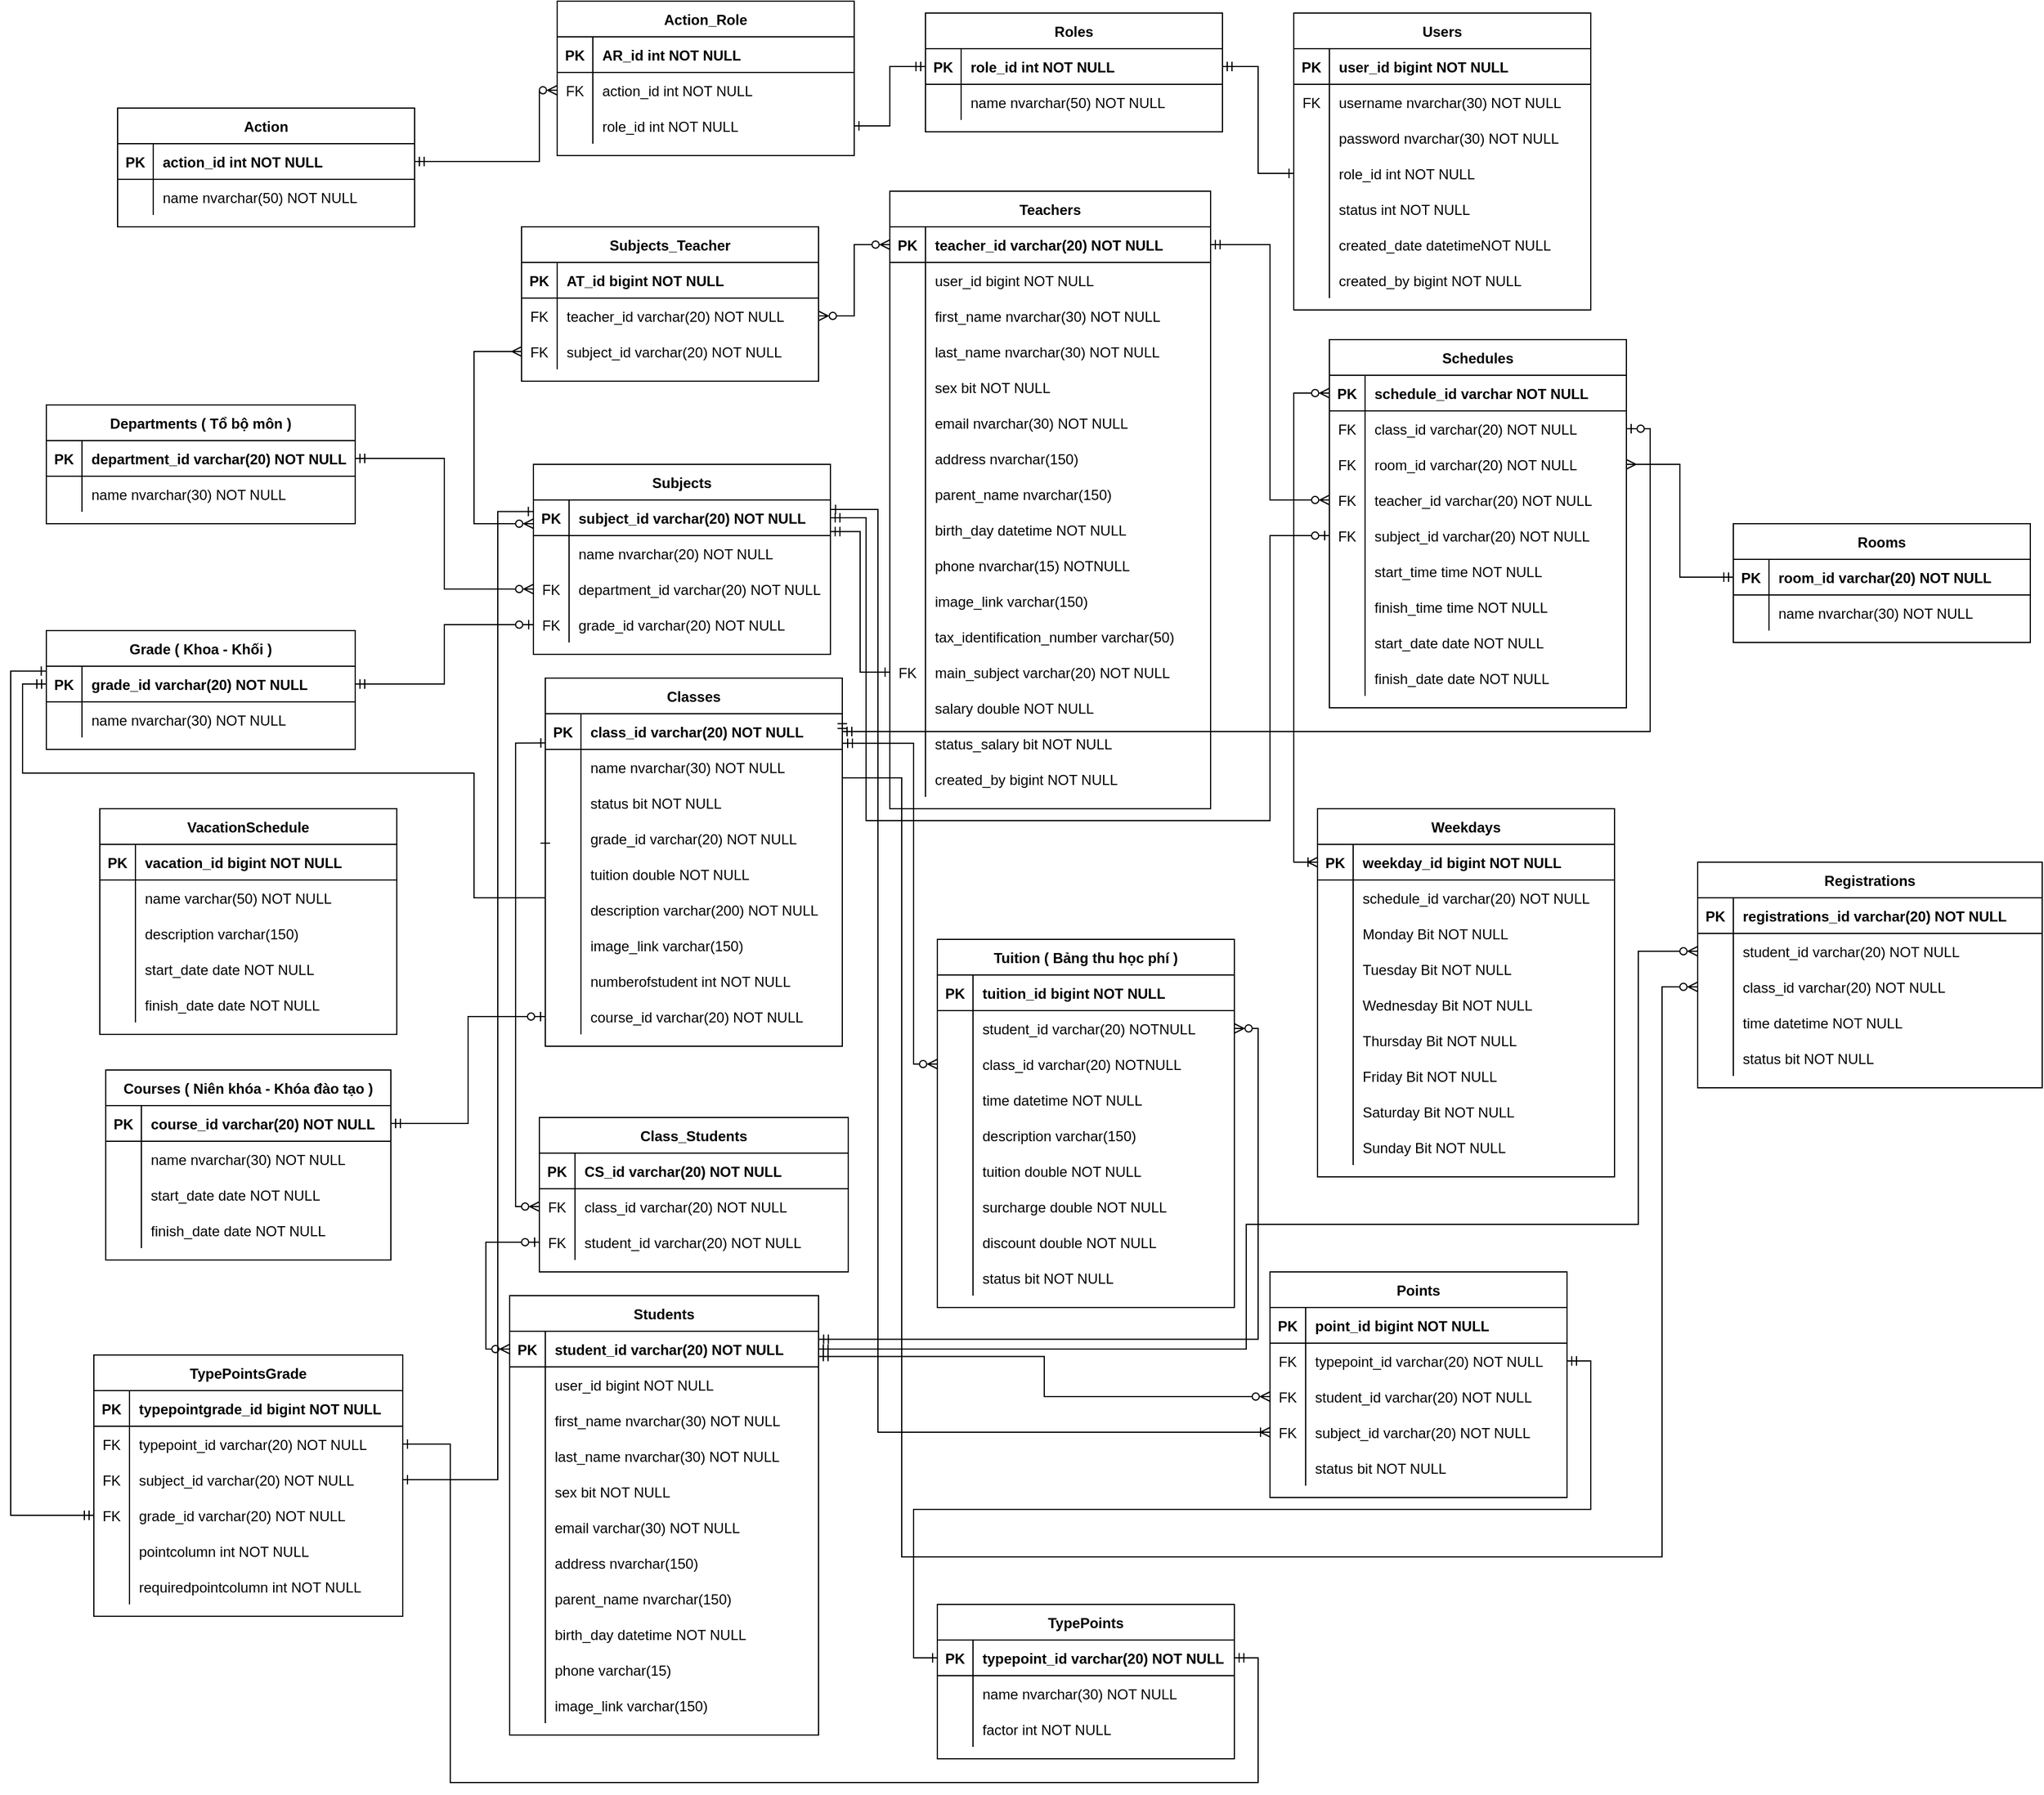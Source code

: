 <mxfile version="21.5.2" type="device">
  <diagram id="R2lEEEUBdFMjLlhIrx00" name="Page-1">
    <mxGraphModel dx="2643" dy="955" grid="1" gridSize="10" guides="1" tooltips="1" connect="1" arrows="1" fold="1" page="1" pageScale="1" pageWidth="850" pageHeight="1100" math="0" shadow="0" extFonts="Permanent Marker^https://fonts.googleapis.com/css?family=Permanent+Marker">
      <root>
        <mxCell id="0" />
        <mxCell id="1" parent="0" />
        <mxCell id="C-vyLk0tnHw3VtMMgP7b-2" value="Students" style="shape=table;startSize=30;container=1;collapsible=1;childLayout=tableLayout;fixedRows=1;rowLines=0;fontStyle=1;align=center;resizeLast=1;" parent="1" vertex="1">
          <mxGeometry x="-320" y="1120" width="260" height="370.0" as="geometry" />
        </mxCell>
        <mxCell id="C-vyLk0tnHw3VtMMgP7b-3" value="" style="shape=partialRectangle;collapsible=0;dropTarget=0;pointerEvents=0;fillColor=none;points=[[0,0.5],[1,0.5]];portConstraint=eastwest;top=0;left=0;right=0;bottom=1;" parent="C-vyLk0tnHw3VtMMgP7b-2" vertex="1">
          <mxGeometry y="30" width="260" height="30" as="geometry" />
        </mxCell>
        <mxCell id="C-vyLk0tnHw3VtMMgP7b-4" value="PK" style="shape=partialRectangle;overflow=hidden;connectable=0;fillColor=none;top=0;left=0;bottom=0;right=0;fontStyle=1;" parent="C-vyLk0tnHw3VtMMgP7b-3" vertex="1">
          <mxGeometry width="30" height="30" as="geometry">
            <mxRectangle width="30" height="30" as="alternateBounds" />
          </mxGeometry>
        </mxCell>
        <mxCell id="C-vyLk0tnHw3VtMMgP7b-5" value="student_id varchar(20) NOT NULL " style="shape=partialRectangle;overflow=hidden;connectable=0;fillColor=none;top=0;left=0;bottom=0;right=0;align=left;spacingLeft=6;fontStyle=1;" parent="C-vyLk0tnHw3VtMMgP7b-3" vertex="1">
          <mxGeometry x="30" width="230" height="30" as="geometry">
            <mxRectangle width="230" height="30" as="alternateBounds" />
          </mxGeometry>
        </mxCell>
        <mxCell id="I_35_gubAe33pphz_6-p-47" value="" style="shape=partialRectangle;collapsible=0;dropTarget=0;pointerEvents=0;fillColor=none;points=[[0,0.5],[1,0.5]];portConstraint=eastwest;top=0;left=0;right=0;bottom=0;" parent="C-vyLk0tnHw3VtMMgP7b-2" vertex="1">
          <mxGeometry y="60" width="260" height="30" as="geometry" />
        </mxCell>
        <mxCell id="I_35_gubAe33pphz_6-p-48" value="" style="shape=partialRectangle;overflow=hidden;connectable=0;fillColor=none;top=0;left=0;bottom=0;right=0;" parent="I_35_gubAe33pphz_6-p-47" vertex="1">
          <mxGeometry width="30" height="30" as="geometry">
            <mxRectangle width="30" height="30" as="alternateBounds" />
          </mxGeometry>
        </mxCell>
        <mxCell id="I_35_gubAe33pphz_6-p-49" value="user_id bigint NOT NULL" style="shape=partialRectangle;overflow=hidden;connectable=0;fillColor=none;top=0;left=0;bottom=0;right=0;align=left;spacingLeft=6;" parent="I_35_gubAe33pphz_6-p-47" vertex="1">
          <mxGeometry x="30" width="230" height="30" as="geometry">
            <mxRectangle width="230" height="30" as="alternateBounds" />
          </mxGeometry>
        </mxCell>
        <mxCell id="I_35_gubAe33pphz_6-p-17" value="" style="shape=partialRectangle;collapsible=0;dropTarget=0;pointerEvents=0;fillColor=none;points=[[0,0.5],[1,0.5]];portConstraint=eastwest;top=0;left=0;right=0;bottom=0;" parent="C-vyLk0tnHw3VtMMgP7b-2" vertex="1">
          <mxGeometry y="90" width="260" height="30" as="geometry" />
        </mxCell>
        <mxCell id="I_35_gubAe33pphz_6-p-18" value="" style="shape=partialRectangle;overflow=hidden;connectable=0;fillColor=none;top=0;left=0;bottom=0;right=0;" parent="I_35_gubAe33pphz_6-p-17" vertex="1">
          <mxGeometry width="30" height="30" as="geometry">
            <mxRectangle width="30" height="30" as="alternateBounds" />
          </mxGeometry>
        </mxCell>
        <mxCell id="I_35_gubAe33pphz_6-p-19" value="first_name nvarchar(30) NOT NULL" style="shape=partialRectangle;overflow=hidden;connectable=0;fillColor=none;top=0;left=0;bottom=0;right=0;align=left;spacingLeft=6;" parent="I_35_gubAe33pphz_6-p-17" vertex="1">
          <mxGeometry x="30" width="230" height="30" as="geometry">
            <mxRectangle width="230" height="30" as="alternateBounds" />
          </mxGeometry>
        </mxCell>
        <mxCell id="I_35_gubAe33pphz_6-p-20" value="" style="shape=partialRectangle;collapsible=0;dropTarget=0;pointerEvents=0;fillColor=none;points=[[0,0.5],[1,0.5]];portConstraint=eastwest;top=0;left=0;right=0;bottom=0;" parent="C-vyLk0tnHw3VtMMgP7b-2" vertex="1">
          <mxGeometry y="120" width="260" height="30" as="geometry" />
        </mxCell>
        <mxCell id="I_35_gubAe33pphz_6-p-21" value="" style="shape=partialRectangle;overflow=hidden;connectable=0;fillColor=none;top=0;left=0;bottom=0;right=0;" parent="I_35_gubAe33pphz_6-p-20" vertex="1">
          <mxGeometry width="30" height="30" as="geometry">
            <mxRectangle width="30" height="30" as="alternateBounds" />
          </mxGeometry>
        </mxCell>
        <mxCell id="I_35_gubAe33pphz_6-p-22" value="last_name nvarchar(30) NOT NULL" style="shape=partialRectangle;overflow=hidden;connectable=0;fillColor=none;top=0;left=0;bottom=0;right=0;align=left;spacingLeft=6;" parent="I_35_gubAe33pphz_6-p-20" vertex="1">
          <mxGeometry x="30" width="230" height="30" as="geometry">
            <mxRectangle width="230" height="30" as="alternateBounds" />
          </mxGeometry>
        </mxCell>
        <mxCell id="I_35_gubAe33pphz_6-p-23" value="" style="shape=partialRectangle;collapsible=0;dropTarget=0;pointerEvents=0;fillColor=none;points=[[0,0.5],[1,0.5]];portConstraint=eastwest;top=0;left=0;right=0;bottom=0;" parent="C-vyLk0tnHw3VtMMgP7b-2" vertex="1">
          <mxGeometry y="150" width="260" height="30" as="geometry" />
        </mxCell>
        <mxCell id="I_35_gubAe33pphz_6-p-24" value="" style="shape=partialRectangle;overflow=hidden;connectable=0;fillColor=none;top=0;left=0;bottom=0;right=0;" parent="I_35_gubAe33pphz_6-p-23" vertex="1">
          <mxGeometry width="30" height="30" as="geometry">
            <mxRectangle width="30" height="30" as="alternateBounds" />
          </mxGeometry>
        </mxCell>
        <mxCell id="I_35_gubAe33pphz_6-p-25" value="sex bit NOT NULL" style="shape=partialRectangle;overflow=hidden;connectable=0;fillColor=none;top=0;left=0;bottom=0;right=0;align=left;spacingLeft=6;" parent="I_35_gubAe33pphz_6-p-23" vertex="1">
          <mxGeometry x="30" width="230" height="30" as="geometry">
            <mxRectangle width="230" height="30" as="alternateBounds" />
          </mxGeometry>
        </mxCell>
        <mxCell id="I_35_gubAe33pphz_6-p-26" value="" style="shape=partialRectangle;collapsible=0;dropTarget=0;pointerEvents=0;fillColor=none;points=[[0,0.5],[1,0.5]];portConstraint=eastwest;top=0;left=0;right=0;bottom=0;" parent="C-vyLk0tnHw3VtMMgP7b-2" vertex="1">
          <mxGeometry y="180" width="260" height="30" as="geometry" />
        </mxCell>
        <mxCell id="I_35_gubAe33pphz_6-p-27" value="" style="shape=partialRectangle;overflow=hidden;connectable=0;fillColor=none;top=0;left=0;bottom=0;right=0;" parent="I_35_gubAe33pphz_6-p-26" vertex="1">
          <mxGeometry width="30" height="30" as="geometry">
            <mxRectangle width="30" height="30" as="alternateBounds" />
          </mxGeometry>
        </mxCell>
        <mxCell id="I_35_gubAe33pphz_6-p-28" value="email varchar(30) NOT NULL" style="shape=partialRectangle;overflow=hidden;connectable=0;fillColor=none;top=0;left=0;bottom=0;right=0;align=left;spacingLeft=6;" parent="I_35_gubAe33pphz_6-p-26" vertex="1">
          <mxGeometry x="30" width="230" height="30" as="geometry">
            <mxRectangle width="230" height="30" as="alternateBounds" />
          </mxGeometry>
        </mxCell>
        <mxCell id="I_35_gubAe33pphz_6-p-29" value="" style="shape=partialRectangle;collapsible=0;dropTarget=0;pointerEvents=0;fillColor=none;points=[[0,0.5],[1,0.5]];portConstraint=eastwest;top=0;left=0;right=0;bottom=0;" parent="C-vyLk0tnHw3VtMMgP7b-2" vertex="1">
          <mxGeometry y="210" width="260" height="30" as="geometry" />
        </mxCell>
        <mxCell id="I_35_gubAe33pphz_6-p-30" value="" style="shape=partialRectangle;overflow=hidden;connectable=0;fillColor=none;top=0;left=0;bottom=0;right=0;" parent="I_35_gubAe33pphz_6-p-29" vertex="1">
          <mxGeometry width="30" height="30" as="geometry">
            <mxRectangle width="30" height="30" as="alternateBounds" />
          </mxGeometry>
        </mxCell>
        <mxCell id="I_35_gubAe33pphz_6-p-31" value="address nvarchar(150)" style="shape=partialRectangle;overflow=hidden;connectable=0;fillColor=none;top=0;left=0;bottom=0;right=0;align=left;spacingLeft=6;" parent="I_35_gubAe33pphz_6-p-29" vertex="1">
          <mxGeometry x="30" width="230" height="30" as="geometry">
            <mxRectangle width="230" height="30" as="alternateBounds" />
          </mxGeometry>
        </mxCell>
        <mxCell id="I_35_gubAe33pphz_6-p-32" value="" style="shape=partialRectangle;collapsible=0;dropTarget=0;pointerEvents=0;fillColor=none;points=[[0,0.5],[1,0.5]];portConstraint=eastwest;top=0;left=0;right=0;bottom=0;" parent="C-vyLk0tnHw3VtMMgP7b-2" vertex="1">
          <mxGeometry y="240" width="260" height="30" as="geometry" />
        </mxCell>
        <mxCell id="I_35_gubAe33pphz_6-p-33" value="" style="shape=partialRectangle;overflow=hidden;connectable=0;fillColor=none;top=0;left=0;bottom=0;right=0;" parent="I_35_gubAe33pphz_6-p-32" vertex="1">
          <mxGeometry width="30" height="30" as="geometry">
            <mxRectangle width="30" height="30" as="alternateBounds" />
          </mxGeometry>
        </mxCell>
        <mxCell id="I_35_gubAe33pphz_6-p-34" value="parent_name nvarchar(150)" style="shape=partialRectangle;overflow=hidden;connectable=0;fillColor=none;top=0;left=0;bottom=0;right=0;align=left;spacingLeft=6;" parent="I_35_gubAe33pphz_6-p-32" vertex="1">
          <mxGeometry x="30" width="230" height="30" as="geometry">
            <mxRectangle width="230" height="30" as="alternateBounds" />
          </mxGeometry>
        </mxCell>
        <mxCell id="I_35_gubAe33pphz_6-p-35" value="" style="shape=partialRectangle;collapsible=0;dropTarget=0;pointerEvents=0;fillColor=none;points=[[0,0.5],[1,0.5]];portConstraint=eastwest;top=0;left=0;right=0;bottom=0;" parent="C-vyLk0tnHw3VtMMgP7b-2" vertex="1">
          <mxGeometry y="270" width="260" height="30" as="geometry" />
        </mxCell>
        <mxCell id="I_35_gubAe33pphz_6-p-36" value="" style="shape=partialRectangle;overflow=hidden;connectable=0;fillColor=none;top=0;left=0;bottom=0;right=0;" parent="I_35_gubAe33pphz_6-p-35" vertex="1">
          <mxGeometry width="30" height="30" as="geometry">
            <mxRectangle width="30" height="30" as="alternateBounds" />
          </mxGeometry>
        </mxCell>
        <mxCell id="I_35_gubAe33pphz_6-p-37" value="birth_day datetime NOT NULL" style="shape=partialRectangle;overflow=hidden;connectable=0;fillColor=none;top=0;left=0;bottom=0;right=0;align=left;spacingLeft=6;" parent="I_35_gubAe33pphz_6-p-35" vertex="1">
          <mxGeometry x="30" width="230" height="30" as="geometry">
            <mxRectangle width="230" height="30" as="alternateBounds" />
          </mxGeometry>
        </mxCell>
        <mxCell id="I_35_gubAe33pphz_6-p-38" value="" style="shape=partialRectangle;collapsible=0;dropTarget=0;pointerEvents=0;fillColor=none;points=[[0,0.5],[1,0.5]];portConstraint=eastwest;top=0;left=0;right=0;bottom=0;" parent="C-vyLk0tnHw3VtMMgP7b-2" vertex="1">
          <mxGeometry y="300" width="260" height="30" as="geometry" />
        </mxCell>
        <mxCell id="I_35_gubAe33pphz_6-p-39" value="" style="shape=partialRectangle;overflow=hidden;connectable=0;fillColor=none;top=0;left=0;bottom=0;right=0;" parent="I_35_gubAe33pphz_6-p-38" vertex="1">
          <mxGeometry width="30" height="30" as="geometry">
            <mxRectangle width="30" height="30" as="alternateBounds" />
          </mxGeometry>
        </mxCell>
        <mxCell id="I_35_gubAe33pphz_6-p-40" value="phone varchar(15)" style="shape=partialRectangle;overflow=hidden;connectable=0;fillColor=none;top=0;left=0;bottom=0;right=0;align=left;spacingLeft=6;" parent="I_35_gubAe33pphz_6-p-38" vertex="1">
          <mxGeometry x="30" width="230" height="30" as="geometry">
            <mxRectangle width="230" height="30" as="alternateBounds" />
          </mxGeometry>
        </mxCell>
        <mxCell id="I_35_gubAe33pphz_6-p-44" value="" style="shape=partialRectangle;collapsible=0;dropTarget=0;pointerEvents=0;fillColor=none;points=[[0,0.5],[1,0.5]];portConstraint=eastwest;top=0;left=0;right=0;bottom=0;" parent="C-vyLk0tnHw3VtMMgP7b-2" vertex="1">
          <mxGeometry y="330" width="260" height="30" as="geometry" />
        </mxCell>
        <mxCell id="I_35_gubAe33pphz_6-p-45" value="" style="shape=partialRectangle;overflow=hidden;connectable=0;fillColor=none;top=0;left=0;bottom=0;right=0;" parent="I_35_gubAe33pphz_6-p-44" vertex="1">
          <mxGeometry width="30" height="30" as="geometry">
            <mxRectangle width="30" height="30" as="alternateBounds" />
          </mxGeometry>
        </mxCell>
        <mxCell id="I_35_gubAe33pphz_6-p-46" value="image_link varchar(150)" style="shape=partialRectangle;overflow=hidden;connectable=0;fillColor=none;top=0;left=0;bottom=0;right=0;align=left;spacingLeft=6;" parent="I_35_gubAe33pphz_6-p-44" vertex="1">
          <mxGeometry x="30" width="230" height="30" as="geometry">
            <mxRectangle width="230" height="30" as="alternateBounds" />
          </mxGeometry>
        </mxCell>
        <mxCell id="C-vyLk0tnHw3VtMMgP7b-13" value="Users" style="shape=table;startSize=30;container=1;collapsible=1;childLayout=tableLayout;fixedRows=1;rowLines=0;fontStyle=1;align=center;resizeLast=1;" parent="1" vertex="1">
          <mxGeometry x="340" y="40" width="250" height="250" as="geometry" />
        </mxCell>
        <mxCell id="C-vyLk0tnHw3VtMMgP7b-14" value="" style="shape=partialRectangle;collapsible=0;dropTarget=0;pointerEvents=0;fillColor=none;points=[[0,0.5],[1,0.5]];portConstraint=eastwest;top=0;left=0;right=0;bottom=1;" parent="C-vyLk0tnHw3VtMMgP7b-13" vertex="1">
          <mxGeometry y="30" width="250" height="30" as="geometry" />
        </mxCell>
        <mxCell id="C-vyLk0tnHw3VtMMgP7b-15" value="PK" style="shape=partialRectangle;overflow=hidden;connectable=0;fillColor=none;top=0;left=0;bottom=0;right=0;fontStyle=1;" parent="C-vyLk0tnHw3VtMMgP7b-14" vertex="1">
          <mxGeometry width="30" height="30" as="geometry">
            <mxRectangle width="30" height="30" as="alternateBounds" />
          </mxGeometry>
        </mxCell>
        <mxCell id="C-vyLk0tnHw3VtMMgP7b-16" value="user_id bigint NOT NULL" style="shape=partialRectangle;overflow=hidden;connectable=0;fillColor=none;top=0;left=0;bottom=0;right=0;align=left;spacingLeft=6;fontStyle=1;" parent="C-vyLk0tnHw3VtMMgP7b-14" vertex="1">
          <mxGeometry x="30" width="220" height="30" as="geometry">
            <mxRectangle width="220" height="30" as="alternateBounds" />
          </mxGeometry>
        </mxCell>
        <mxCell id="C-vyLk0tnHw3VtMMgP7b-17" value="" style="shape=partialRectangle;collapsible=0;dropTarget=0;pointerEvents=0;fillColor=none;points=[[0,0.5],[1,0.5]];portConstraint=eastwest;top=0;left=0;right=0;bottom=0;" parent="C-vyLk0tnHw3VtMMgP7b-13" vertex="1">
          <mxGeometry y="60" width="250" height="30" as="geometry" />
        </mxCell>
        <mxCell id="C-vyLk0tnHw3VtMMgP7b-18" value="FK" style="shape=partialRectangle;overflow=hidden;connectable=0;fillColor=none;top=0;left=0;bottom=0;right=0;" parent="C-vyLk0tnHw3VtMMgP7b-17" vertex="1">
          <mxGeometry width="30" height="30" as="geometry">
            <mxRectangle width="30" height="30" as="alternateBounds" />
          </mxGeometry>
        </mxCell>
        <mxCell id="C-vyLk0tnHw3VtMMgP7b-19" value="username nvarchar(30) NOT NULL" style="shape=partialRectangle;overflow=hidden;connectable=0;fillColor=none;top=0;left=0;bottom=0;right=0;align=left;spacingLeft=6;" parent="C-vyLk0tnHw3VtMMgP7b-17" vertex="1">
          <mxGeometry x="30" width="220" height="30" as="geometry">
            <mxRectangle width="220" height="30" as="alternateBounds" />
          </mxGeometry>
        </mxCell>
        <mxCell id="C-vyLk0tnHw3VtMMgP7b-20" value="" style="shape=partialRectangle;collapsible=0;dropTarget=0;pointerEvents=0;fillColor=none;points=[[0,0.5],[1,0.5]];portConstraint=eastwest;top=0;left=0;right=0;bottom=0;" parent="C-vyLk0tnHw3VtMMgP7b-13" vertex="1">
          <mxGeometry y="90" width="250" height="30" as="geometry" />
        </mxCell>
        <mxCell id="C-vyLk0tnHw3VtMMgP7b-21" value="" style="shape=partialRectangle;overflow=hidden;connectable=0;fillColor=none;top=0;left=0;bottom=0;right=0;" parent="C-vyLk0tnHw3VtMMgP7b-20" vertex="1">
          <mxGeometry width="30" height="30" as="geometry">
            <mxRectangle width="30" height="30" as="alternateBounds" />
          </mxGeometry>
        </mxCell>
        <mxCell id="C-vyLk0tnHw3VtMMgP7b-22" value="password nvarchar(30) NOT NULL" style="shape=partialRectangle;overflow=hidden;connectable=0;fillColor=none;top=0;left=0;bottom=0;right=0;align=left;spacingLeft=6;" parent="C-vyLk0tnHw3VtMMgP7b-20" vertex="1">
          <mxGeometry x="30" width="220" height="30" as="geometry">
            <mxRectangle width="220" height="30" as="alternateBounds" />
          </mxGeometry>
        </mxCell>
        <mxCell id="I_35_gubAe33pphz_6-p-41" value="" style="shape=partialRectangle;collapsible=0;dropTarget=0;pointerEvents=0;fillColor=none;points=[[0,0.5],[1,0.5]];portConstraint=eastwest;top=0;left=0;right=0;bottom=0;" parent="C-vyLk0tnHw3VtMMgP7b-13" vertex="1">
          <mxGeometry y="120" width="250" height="30" as="geometry" />
        </mxCell>
        <mxCell id="I_35_gubAe33pphz_6-p-42" value="" style="shape=partialRectangle;overflow=hidden;connectable=0;fillColor=none;top=0;left=0;bottom=0;right=0;" parent="I_35_gubAe33pphz_6-p-41" vertex="1">
          <mxGeometry width="30" height="30" as="geometry">
            <mxRectangle width="30" height="30" as="alternateBounds" />
          </mxGeometry>
        </mxCell>
        <mxCell id="I_35_gubAe33pphz_6-p-43" value="role_id int NOT NULL" style="shape=partialRectangle;overflow=hidden;connectable=0;fillColor=none;top=0;left=0;bottom=0;right=0;align=left;spacingLeft=6;" parent="I_35_gubAe33pphz_6-p-41" vertex="1">
          <mxGeometry x="30" width="220" height="30" as="geometry">
            <mxRectangle width="220" height="30" as="alternateBounds" />
          </mxGeometry>
        </mxCell>
        <mxCell id="I_35_gubAe33pphz_6-p-135" value="" style="shape=partialRectangle;collapsible=0;dropTarget=0;pointerEvents=0;fillColor=none;points=[[0,0.5],[1,0.5]];portConstraint=eastwest;top=0;left=0;right=0;bottom=0;" parent="C-vyLk0tnHw3VtMMgP7b-13" vertex="1">
          <mxGeometry y="150" width="250" height="30" as="geometry" />
        </mxCell>
        <mxCell id="I_35_gubAe33pphz_6-p-136" value="" style="shape=partialRectangle;overflow=hidden;connectable=0;fillColor=none;top=0;left=0;bottom=0;right=0;" parent="I_35_gubAe33pphz_6-p-135" vertex="1">
          <mxGeometry width="30" height="30" as="geometry">
            <mxRectangle width="30" height="30" as="alternateBounds" />
          </mxGeometry>
        </mxCell>
        <mxCell id="I_35_gubAe33pphz_6-p-137" value="status int NOT NULL" style="shape=partialRectangle;overflow=hidden;connectable=0;fillColor=none;top=0;left=0;bottom=0;right=0;align=left;spacingLeft=6;" parent="I_35_gubAe33pphz_6-p-135" vertex="1">
          <mxGeometry x="30" width="220" height="30" as="geometry">
            <mxRectangle width="220" height="30" as="alternateBounds" />
          </mxGeometry>
        </mxCell>
        <mxCell id="msgtyeiLUgirPeg0gI5S-58" value="" style="shape=partialRectangle;collapsible=0;dropTarget=0;pointerEvents=0;fillColor=none;points=[[0,0.5],[1,0.5]];portConstraint=eastwest;top=0;left=0;right=0;bottom=0;" vertex="1" parent="C-vyLk0tnHw3VtMMgP7b-13">
          <mxGeometry y="180" width="250" height="30" as="geometry" />
        </mxCell>
        <mxCell id="msgtyeiLUgirPeg0gI5S-59" value="" style="shape=partialRectangle;overflow=hidden;connectable=0;fillColor=none;top=0;left=0;bottom=0;right=0;" vertex="1" parent="msgtyeiLUgirPeg0gI5S-58">
          <mxGeometry width="30" height="30" as="geometry">
            <mxRectangle width="30" height="30" as="alternateBounds" />
          </mxGeometry>
        </mxCell>
        <mxCell id="msgtyeiLUgirPeg0gI5S-60" value="created_date datetimeNOT NULL" style="shape=partialRectangle;overflow=hidden;connectable=0;fillColor=none;top=0;left=0;bottom=0;right=0;align=left;spacingLeft=6;" vertex="1" parent="msgtyeiLUgirPeg0gI5S-58">
          <mxGeometry x="30" width="220" height="30" as="geometry">
            <mxRectangle width="220" height="30" as="alternateBounds" />
          </mxGeometry>
        </mxCell>
        <mxCell id="msgtyeiLUgirPeg0gI5S-61" value="" style="shape=partialRectangle;collapsible=0;dropTarget=0;pointerEvents=0;fillColor=none;points=[[0,0.5],[1,0.5]];portConstraint=eastwest;top=0;left=0;right=0;bottom=0;" vertex="1" parent="C-vyLk0tnHw3VtMMgP7b-13">
          <mxGeometry y="210" width="250" height="30" as="geometry" />
        </mxCell>
        <mxCell id="msgtyeiLUgirPeg0gI5S-62" value="" style="shape=partialRectangle;overflow=hidden;connectable=0;fillColor=none;top=0;left=0;bottom=0;right=0;" vertex="1" parent="msgtyeiLUgirPeg0gI5S-61">
          <mxGeometry width="30" height="30" as="geometry">
            <mxRectangle width="30" height="30" as="alternateBounds" />
          </mxGeometry>
        </mxCell>
        <mxCell id="msgtyeiLUgirPeg0gI5S-63" value="created_by bigint NOT NULL" style="shape=partialRectangle;overflow=hidden;connectable=0;fillColor=none;top=0;left=0;bottom=0;right=0;align=left;spacingLeft=6;" vertex="1" parent="msgtyeiLUgirPeg0gI5S-61">
          <mxGeometry x="30" width="220" height="30" as="geometry">
            <mxRectangle width="220" height="30" as="alternateBounds" />
          </mxGeometry>
        </mxCell>
        <mxCell id="C-vyLk0tnHw3VtMMgP7b-23" value="Roles" style="shape=table;startSize=30;container=1;collapsible=1;childLayout=tableLayout;fixedRows=1;rowLines=0;fontStyle=1;align=center;resizeLast=1;" parent="1" vertex="1">
          <mxGeometry x="30" y="40" width="250" height="100" as="geometry" />
        </mxCell>
        <mxCell id="C-vyLk0tnHw3VtMMgP7b-24" value="" style="shape=partialRectangle;collapsible=0;dropTarget=0;pointerEvents=0;fillColor=none;points=[[0,0.5],[1,0.5]];portConstraint=eastwest;top=0;left=0;right=0;bottom=1;" parent="C-vyLk0tnHw3VtMMgP7b-23" vertex="1">
          <mxGeometry y="30" width="250" height="30" as="geometry" />
        </mxCell>
        <mxCell id="C-vyLk0tnHw3VtMMgP7b-25" value="PK" style="shape=partialRectangle;overflow=hidden;connectable=0;fillColor=none;top=0;left=0;bottom=0;right=0;fontStyle=1;" parent="C-vyLk0tnHw3VtMMgP7b-24" vertex="1">
          <mxGeometry width="30" height="30" as="geometry">
            <mxRectangle width="30" height="30" as="alternateBounds" />
          </mxGeometry>
        </mxCell>
        <mxCell id="C-vyLk0tnHw3VtMMgP7b-26" value="role_id int NOT NULL " style="shape=partialRectangle;overflow=hidden;connectable=0;fillColor=none;top=0;left=0;bottom=0;right=0;align=left;spacingLeft=6;fontStyle=1;" parent="C-vyLk0tnHw3VtMMgP7b-24" vertex="1">
          <mxGeometry x="30" width="220" height="30" as="geometry">
            <mxRectangle width="220" height="30" as="alternateBounds" />
          </mxGeometry>
        </mxCell>
        <mxCell id="C-vyLk0tnHw3VtMMgP7b-27" value="" style="shape=partialRectangle;collapsible=0;dropTarget=0;pointerEvents=0;fillColor=none;points=[[0,0.5],[1,0.5]];portConstraint=eastwest;top=0;left=0;right=0;bottom=0;" parent="C-vyLk0tnHw3VtMMgP7b-23" vertex="1">
          <mxGeometry y="60" width="250" height="30" as="geometry" />
        </mxCell>
        <mxCell id="C-vyLk0tnHw3VtMMgP7b-28" value="" style="shape=partialRectangle;overflow=hidden;connectable=0;fillColor=none;top=0;left=0;bottom=0;right=0;" parent="C-vyLk0tnHw3VtMMgP7b-27" vertex="1">
          <mxGeometry width="30" height="30" as="geometry">
            <mxRectangle width="30" height="30" as="alternateBounds" />
          </mxGeometry>
        </mxCell>
        <mxCell id="C-vyLk0tnHw3VtMMgP7b-29" value="name nvarchar(50) NOT NULL" style="shape=partialRectangle;overflow=hidden;connectable=0;fillColor=none;top=0;left=0;bottom=0;right=0;align=left;spacingLeft=6;" parent="C-vyLk0tnHw3VtMMgP7b-27" vertex="1">
          <mxGeometry x="30" width="220" height="30" as="geometry">
            <mxRectangle width="220" height="30" as="alternateBounds" />
          </mxGeometry>
        </mxCell>
        <mxCell id="I_35_gubAe33pphz_6-p-50" value="Teachers" style="shape=table;startSize=30;container=1;collapsible=1;childLayout=tableLayout;fixedRows=1;rowLines=0;fontStyle=1;align=center;resizeLast=1;" parent="1" vertex="1">
          <mxGeometry y="190" width="270" height="520" as="geometry" />
        </mxCell>
        <mxCell id="I_35_gubAe33pphz_6-p-51" value="" style="shape=partialRectangle;collapsible=0;dropTarget=0;pointerEvents=0;fillColor=none;points=[[0,0.5],[1,0.5]];portConstraint=eastwest;top=0;left=0;right=0;bottom=1;" parent="I_35_gubAe33pphz_6-p-50" vertex="1">
          <mxGeometry y="30" width="270" height="30" as="geometry" />
        </mxCell>
        <mxCell id="I_35_gubAe33pphz_6-p-52" value="PK" style="shape=partialRectangle;overflow=hidden;connectable=0;fillColor=none;top=0;left=0;bottom=0;right=0;fontStyle=1;" parent="I_35_gubAe33pphz_6-p-51" vertex="1">
          <mxGeometry width="30" height="30" as="geometry">
            <mxRectangle width="30" height="30" as="alternateBounds" />
          </mxGeometry>
        </mxCell>
        <mxCell id="I_35_gubAe33pphz_6-p-53" value="teacher_id varchar(20) NOT NULL " style="shape=partialRectangle;overflow=hidden;connectable=0;fillColor=none;top=0;left=0;bottom=0;right=0;align=left;spacingLeft=6;fontStyle=1;" parent="I_35_gubAe33pphz_6-p-51" vertex="1">
          <mxGeometry x="30" width="240" height="30" as="geometry">
            <mxRectangle width="240" height="30" as="alternateBounds" />
          </mxGeometry>
        </mxCell>
        <mxCell id="I_35_gubAe33pphz_6-p-54" value="" style="shape=partialRectangle;collapsible=0;dropTarget=0;pointerEvents=0;fillColor=none;points=[[0,0.5],[1,0.5]];portConstraint=eastwest;top=0;left=0;right=0;bottom=0;" parent="I_35_gubAe33pphz_6-p-50" vertex="1">
          <mxGeometry y="60" width="270" height="30" as="geometry" />
        </mxCell>
        <mxCell id="I_35_gubAe33pphz_6-p-55" value="" style="shape=partialRectangle;overflow=hidden;connectable=0;fillColor=none;top=0;left=0;bottom=0;right=0;" parent="I_35_gubAe33pphz_6-p-54" vertex="1">
          <mxGeometry width="30" height="30" as="geometry">
            <mxRectangle width="30" height="30" as="alternateBounds" />
          </mxGeometry>
        </mxCell>
        <mxCell id="I_35_gubAe33pphz_6-p-56" value="user_id bigint NOT NULL" style="shape=partialRectangle;overflow=hidden;connectable=0;fillColor=none;top=0;left=0;bottom=0;right=0;align=left;spacingLeft=6;" parent="I_35_gubAe33pphz_6-p-54" vertex="1">
          <mxGeometry x="30" width="240" height="30" as="geometry">
            <mxRectangle width="240" height="30" as="alternateBounds" />
          </mxGeometry>
        </mxCell>
        <mxCell id="I_35_gubAe33pphz_6-p-57" value="" style="shape=partialRectangle;collapsible=0;dropTarget=0;pointerEvents=0;fillColor=none;points=[[0,0.5],[1,0.5]];portConstraint=eastwest;top=0;left=0;right=0;bottom=0;" parent="I_35_gubAe33pphz_6-p-50" vertex="1">
          <mxGeometry y="90" width="270" height="30" as="geometry" />
        </mxCell>
        <mxCell id="I_35_gubAe33pphz_6-p-58" value="" style="shape=partialRectangle;overflow=hidden;connectable=0;fillColor=none;top=0;left=0;bottom=0;right=0;" parent="I_35_gubAe33pphz_6-p-57" vertex="1">
          <mxGeometry width="30" height="30" as="geometry">
            <mxRectangle width="30" height="30" as="alternateBounds" />
          </mxGeometry>
        </mxCell>
        <mxCell id="I_35_gubAe33pphz_6-p-59" value="first_name nvarchar(30) NOT NULL" style="shape=partialRectangle;overflow=hidden;connectable=0;fillColor=none;top=0;left=0;bottom=0;right=0;align=left;spacingLeft=6;" parent="I_35_gubAe33pphz_6-p-57" vertex="1">
          <mxGeometry x="30" width="240" height="30" as="geometry">
            <mxRectangle width="240" height="30" as="alternateBounds" />
          </mxGeometry>
        </mxCell>
        <mxCell id="I_35_gubAe33pphz_6-p-60" value="" style="shape=partialRectangle;collapsible=0;dropTarget=0;pointerEvents=0;fillColor=none;points=[[0,0.5],[1,0.5]];portConstraint=eastwest;top=0;left=0;right=0;bottom=0;" parent="I_35_gubAe33pphz_6-p-50" vertex="1">
          <mxGeometry y="120" width="270" height="30" as="geometry" />
        </mxCell>
        <mxCell id="I_35_gubAe33pphz_6-p-61" value="" style="shape=partialRectangle;overflow=hidden;connectable=0;fillColor=none;top=0;left=0;bottom=0;right=0;" parent="I_35_gubAe33pphz_6-p-60" vertex="1">
          <mxGeometry width="30" height="30" as="geometry">
            <mxRectangle width="30" height="30" as="alternateBounds" />
          </mxGeometry>
        </mxCell>
        <mxCell id="I_35_gubAe33pphz_6-p-62" value="last_name nvarchar(30) NOT NULL" style="shape=partialRectangle;overflow=hidden;connectable=0;fillColor=none;top=0;left=0;bottom=0;right=0;align=left;spacingLeft=6;" parent="I_35_gubAe33pphz_6-p-60" vertex="1">
          <mxGeometry x="30" width="240" height="30" as="geometry">
            <mxRectangle width="240" height="30" as="alternateBounds" />
          </mxGeometry>
        </mxCell>
        <mxCell id="I_35_gubAe33pphz_6-p-63" value="" style="shape=partialRectangle;collapsible=0;dropTarget=0;pointerEvents=0;fillColor=none;points=[[0,0.5],[1,0.5]];portConstraint=eastwest;top=0;left=0;right=0;bottom=0;" parent="I_35_gubAe33pphz_6-p-50" vertex="1">
          <mxGeometry y="150" width="270" height="30" as="geometry" />
        </mxCell>
        <mxCell id="I_35_gubAe33pphz_6-p-64" value="" style="shape=partialRectangle;overflow=hidden;connectable=0;fillColor=none;top=0;left=0;bottom=0;right=0;" parent="I_35_gubAe33pphz_6-p-63" vertex="1">
          <mxGeometry width="30" height="30" as="geometry">
            <mxRectangle width="30" height="30" as="alternateBounds" />
          </mxGeometry>
        </mxCell>
        <mxCell id="I_35_gubAe33pphz_6-p-65" value="sex bit NOT NULL" style="shape=partialRectangle;overflow=hidden;connectable=0;fillColor=none;top=0;left=0;bottom=0;right=0;align=left;spacingLeft=6;" parent="I_35_gubAe33pphz_6-p-63" vertex="1">
          <mxGeometry x="30" width="240" height="30" as="geometry">
            <mxRectangle width="240" height="30" as="alternateBounds" />
          </mxGeometry>
        </mxCell>
        <mxCell id="I_35_gubAe33pphz_6-p-66" value="" style="shape=partialRectangle;collapsible=0;dropTarget=0;pointerEvents=0;fillColor=none;points=[[0,0.5],[1,0.5]];portConstraint=eastwest;top=0;left=0;right=0;bottom=0;" parent="I_35_gubAe33pphz_6-p-50" vertex="1">
          <mxGeometry y="180" width="270" height="30" as="geometry" />
        </mxCell>
        <mxCell id="I_35_gubAe33pphz_6-p-67" value="" style="shape=partialRectangle;overflow=hidden;connectable=0;fillColor=none;top=0;left=0;bottom=0;right=0;" parent="I_35_gubAe33pphz_6-p-66" vertex="1">
          <mxGeometry width="30" height="30" as="geometry">
            <mxRectangle width="30" height="30" as="alternateBounds" />
          </mxGeometry>
        </mxCell>
        <mxCell id="I_35_gubAe33pphz_6-p-68" value="email nvarchar(30) NOT NULL" style="shape=partialRectangle;overflow=hidden;connectable=0;fillColor=none;top=0;left=0;bottom=0;right=0;align=left;spacingLeft=6;" parent="I_35_gubAe33pphz_6-p-66" vertex="1">
          <mxGeometry x="30" width="240" height="30" as="geometry">
            <mxRectangle width="240" height="30" as="alternateBounds" />
          </mxGeometry>
        </mxCell>
        <mxCell id="I_35_gubAe33pphz_6-p-69" value="" style="shape=partialRectangle;collapsible=0;dropTarget=0;pointerEvents=0;fillColor=none;points=[[0,0.5],[1,0.5]];portConstraint=eastwest;top=0;left=0;right=0;bottom=0;" parent="I_35_gubAe33pphz_6-p-50" vertex="1">
          <mxGeometry y="210" width="270" height="30" as="geometry" />
        </mxCell>
        <mxCell id="I_35_gubAe33pphz_6-p-70" value="" style="shape=partialRectangle;overflow=hidden;connectable=0;fillColor=none;top=0;left=0;bottom=0;right=0;" parent="I_35_gubAe33pphz_6-p-69" vertex="1">
          <mxGeometry width="30" height="30" as="geometry">
            <mxRectangle width="30" height="30" as="alternateBounds" />
          </mxGeometry>
        </mxCell>
        <mxCell id="I_35_gubAe33pphz_6-p-71" value="address nvarchar(150)" style="shape=partialRectangle;overflow=hidden;connectable=0;fillColor=none;top=0;left=0;bottom=0;right=0;align=left;spacingLeft=6;" parent="I_35_gubAe33pphz_6-p-69" vertex="1">
          <mxGeometry x="30" width="240" height="30" as="geometry">
            <mxRectangle width="240" height="30" as="alternateBounds" />
          </mxGeometry>
        </mxCell>
        <mxCell id="I_35_gubAe33pphz_6-p-72" value="" style="shape=partialRectangle;collapsible=0;dropTarget=0;pointerEvents=0;fillColor=none;points=[[0,0.5],[1,0.5]];portConstraint=eastwest;top=0;left=0;right=0;bottom=0;" parent="I_35_gubAe33pphz_6-p-50" vertex="1">
          <mxGeometry y="240" width="270" height="30" as="geometry" />
        </mxCell>
        <mxCell id="I_35_gubAe33pphz_6-p-73" value="" style="shape=partialRectangle;overflow=hidden;connectable=0;fillColor=none;top=0;left=0;bottom=0;right=0;" parent="I_35_gubAe33pphz_6-p-72" vertex="1">
          <mxGeometry width="30" height="30" as="geometry">
            <mxRectangle width="30" height="30" as="alternateBounds" />
          </mxGeometry>
        </mxCell>
        <mxCell id="I_35_gubAe33pphz_6-p-74" value="parent_name nvarchar(150)" style="shape=partialRectangle;overflow=hidden;connectable=0;fillColor=none;top=0;left=0;bottom=0;right=0;align=left;spacingLeft=6;" parent="I_35_gubAe33pphz_6-p-72" vertex="1">
          <mxGeometry x="30" width="240" height="30" as="geometry">
            <mxRectangle width="240" height="30" as="alternateBounds" />
          </mxGeometry>
        </mxCell>
        <mxCell id="I_35_gubAe33pphz_6-p-75" value="" style="shape=partialRectangle;collapsible=0;dropTarget=0;pointerEvents=0;fillColor=none;points=[[0,0.5],[1,0.5]];portConstraint=eastwest;top=0;left=0;right=0;bottom=0;" parent="I_35_gubAe33pphz_6-p-50" vertex="1">
          <mxGeometry y="270" width="270" height="30" as="geometry" />
        </mxCell>
        <mxCell id="I_35_gubAe33pphz_6-p-76" value="" style="shape=partialRectangle;overflow=hidden;connectable=0;fillColor=none;top=0;left=0;bottom=0;right=0;" parent="I_35_gubAe33pphz_6-p-75" vertex="1">
          <mxGeometry width="30" height="30" as="geometry">
            <mxRectangle width="30" height="30" as="alternateBounds" />
          </mxGeometry>
        </mxCell>
        <mxCell id="I_35_gubAe33pphz_6-p-77" value="birth_day datetime NOT NULL" style="shape=partialRectangle;overflow=hidden;connectable=0;fillColor=none;top=0;left=0;bottom=0;right=0;align=left;spacingLeft=6;" parent="I_35_gubAe33pphz_6-p-75" vertex="1">
          <mxGeometry x="30" width="240" height="30" as="geometry">
            <mxRectangle width="240" height="30" as="alternateBounds" />
          </mxGeometry>
        </mxCell>
        <mxCell id="I_35_gubAe33pphz_6-p-78" value="" style="shape=partialRectangle;collapsible=0;dropTarget=0;pointerEvents=0;fillColor=none;points=[[0,0.5],[1,0.5]];portConstraint=eastwest;top=0;left=0;right=0;bottom=0;" parent="I_35_gubAe33pphz_6-p-50" vertex="1">
          <mxGeometry y="300" width="270" height="30" as="geometry" />
        </mxCell>
        <mxCell id="I_35_gubAe33pphz_6-p-79" value="" style="shape=partialRectangle;overflow=hidden;connectable=0;fillColor=none;top=0;left=0;bottom=0;right=0;" parent="I_35_gubAe33pphz_6-p-78" vertex="1">
          <mxGeometry width="30" height="30" as="geometry">
            <mxRectangle width="30" height="30" as="alternateBounds" />
          </mxGeometry>
        </mxCell>
        <mxCell id="I_35_gubAe33pphz_6-p-80" value="phone nvarchar(15) NOTNULL" style="shape=partialRectangle;overflow=hidden;connectable=0;fillColor=none;top=0;left=0;bottom=0;right=0;align=left;spacingLeft=6;" parent="I_35_gubAe33pphz_6-p-78" vertex="1">
          <mxGeometry x="30" width="240" height="30" as="geometry">
            <mxRectangle width="240" height="30" as="alternateBounds" />
          </mxGeometry>
        </mxCell>
        <mxCell id="I_35_gubAe33pphz_6-p-81" value="" style="shape=partialRectangle;collapsible=0;dropTarget=0;pointerEvents=0;fillColor=none;points=[[0,0.5],[1,0.5]];portConstraint=eastwest;top=0;left=0;right=0;bottom=0;" parent="I_35_gubAe33pphz_6-p-50" vertex="1">
          <mxGeometry y="330" width="270" height="30" as="geometry" />
        </mxCell>
        <mxCell id="I_35_gubAe33pphz_6-p-82" value="" style="shape=partialRectangle;overflow=hidden;connectable=0;fillColor=none;top=0;left=0;bottom=0;right=0;" parent="I_35_gubAe33pphz_6-p-81" vertex="1">
          <mxGeometry width="30" height="30" as="geometry">
            <mxRectangle width="30" height="30" as="alternateBounds" />
          </mxGeometry>
        </mxCell>
        <mxCell id="I_35_gubAe33pphz_6-p-83" value="image_link varchar(150)" style="shape=partialRectangle;overflow=hidden;connectable=0;fillColor=none;top=0;left=0;bottom=0;right=0;align=left;spacingLeft=6;" parent="I_35_gubAe33pphz_6-p-81" vertex="1">
          <mxGeometry x="30" width="240" height="30" as="geometry">
            <mxRectangle width="240" height="30" as="alternateBounds" />
          </mxGeometry>
        </mxCell>
        <mxCell id="I_35_gubAe33pphz_6-p-84" value="" style="shape=partialRectangle;collapsible=0;dropTarget=0;pointerEvents=0;fillColor=none;points=[[0,0.5],[1,0.5]];portConstraint=eastwest;top=0;left=0;right=0;bottom=0;" parent="I_35_gubAe33pphz_6-p-50" vertex="1">
          <mxGeometry y="360" width="270" height="30" as="geometry" />
        </mxCell>
        <mxCell id="I_35_gubAe33pphz_6-p-85" value="" style="shape=partialRectangle;overflow=hidden;connectable=0;fillColor=none;top=0;left=0;bottom=0;right=0;" parent="I_35_gubAe33pphz_6-p-84" vertex="1">
          <mxGeometry width="30" height="30" as="geometry">
            <mxRectangle width="30" height="30" as="alternateBounds" />
          </mxGeometry>
        </mxCell>
        <mxCell id="I_35_gubAe33pphz_6-p-86" value="tax_identification_number varchar(50)" style="shape=partialRectangle;overflow=hidden;connectable=0;fillColor=none;top=0;left=0;bottom=0;right=0;align=left;spacingLeft=6;" parent="I_35_gubAe33pphz_6-p-84" vertex="1">
          <mxGeometry x="30" width="240" height="30" as="geometry">
            <mxRectangle width="240" height="30" as="alternateBounds" />
          </mxGeometry>
        </mxCell>
        <mxCell id="I_35_gubAe33pphz_6-p-87" value="" style="shape=partialRectangle;collapsible=0;dropTarget=0;pointerEvents=0;fillColor=none;points=[[0,0.5],[1,0.5]];portConstraint=eastwest;top=0;left=0;right=0;bottom=0;" parent="I_35_gubAe33pphz_6-p-50" vertex="1">
          <mxGeometry y="390" width="270" height="30" as="geometry" />
        </mxCell>
        <mxCell id="I_35_gubAe33pphz_6-p-88" value="FK" style="shape=partialRectangle;overflow=hidden;connectable=0;fillColor=none;top=0;left=0;bottom=0;right=0;" parent="I_35_gubAe33pphz_6-p-87" vertex="1">
          <mxGeometry width="30" height="30" as="geometry">
            <mxRectangle width="30" height="30" as="alternateBounds" />
          </mxGeometry>
        </mxCell>
        <mxCell id="I_35_gubAe33pphz_6-p-89" value="main_subject varchar(20) NOT NULL" style="shape=partialRectangle;overflow=hidden;connectable=0;fillColor=none;top=0;left=0;bottom=0;right=0;align=left;spacingLeft=6;" parent="I_35_gubAe33pphz_6-p-87" vertex="1">
          <mxGeometry x="30" width="240" height="30" as="geometry">
            <mxRectangle width="240" height="30" as="alternateBounds" />
          </mxGeometry>
        </mxCell>
        <mxCell id="I_35_gubAe33pphz_6-p-491" value="" style="shape=partialRectangle;collapsible=0;dropTarget=0;pointerEvents=0;fillColor=none;points=[[0,0.5],[1,0.5]];portConstraint=eastwest;top=0;left=0;right=0;bottom=0;" parent="I_35_gubAe33pphz_6-p-50" vertex="1">
          <mxGeometry y="420" width="270" height="30" as="geometry" />
        </mxCell>
        <mxCell id="I_35_gubAe33pphz_6-p-492" value="" style="shape=partialRectangle;overflow=hidden;connectable=0;fillColor=none;top=0;left=0;bottom=0;right=0;" parent="I_35_gubAe33pphz_6-p-491" vertex="1">
          <mxGeometry width="30" height="30" as="geometry">
            <mxRectangle width="30" height="30" as="alternateBounds" />
          </mxGeometry>
        </mxCell>
        <mxCell id="I_35_gubAe33pphz_6-p-493" value="salary double NOT NULL" style="shape=partialRectangle;overflow=hidden;connectable=0;fillColor=none;top=0;left=0;bottom=0;right=0;align=left;spacingLeft=6;" parent="I_35_gubAe33pphz_6-p-491" vertex="1">
          <mxGeometry x="30" width="240" height="30" as="geometry">
            <mxRectangle width="240" height="30" as="alternateBounds" />
          </mxGeometry>
        </mxCell>
        <mxCell id="msgtyeiLUgirPeg0gI5S-17" value="" style="shape=partialRectangle;collapsible=0;dropTarget=0;pointerEvents=0;fillColor=none;points=[[0,0.5],[1,0.5]];portConstraint=eastwest;top=0;left=0;right=0;bottom=0;" vertex="1" parent="I_35_gubAe33pphz_6-p-50">
          <mxGeometry y="450" width="270" height="30" as="geometry" />
        </mxCell>
        <mxCell id="msgtyeiLUgirPeg0gI5S-18" value="" style="shape=partialRectangle;overflow=hidden;connectable=0;fillColor=none;top=0;left=0;bottom=0;right=0;" vertex="1" parent="msgtyeiLUgirPeg0gI5S-17">
          <mxGeometry width="30" height="30" as="geometry">
            <mxRectangle width="30" height="30" as="alternateBounds" />
          </mxGeometry>
        </mxCell>
        <mxCell id="msgtyeiLUgirPeg0gI5S-19" value="status_salary bit NOT NULL" style="shape=partialRectangle;overflow=hidden;connectable=0;fillColor=none;top=0;left=0;bottom=0;right=0;align=left;spacingLeft=6;" vertex="1" parent="msgtyeiLUgirPeg0gI5S-17">
          <mxGeometry x="30" width="240" height="30" as="geometry">
            <mxRectangle width="240" height="30" as="alternateBounds" />
          </mxGeometry>
        </mxCell>
        <mxCell id="msgtyeiLUgirPeg0gI5S-64" value="" style="shape=partialRectangle;collapsible=0;dropTarget=0;pointerEvents=0;fillColor=none;points=[[0,0.5],[1,0.5]];portConstraint=eastwest;top=0;left=0;right=0;bottom=0;" vertex="1" parent="I_35_gubAe33pphz_6-p-50">
          <mxGeometry y="480" width="270" height="30" as="geometry" />
        </mxCell>
        <mxCell id="msgtyeiLUgirPeg0gI5S-65" value="" style="shape=partialRectangle;overflow=hidden;connectable=0;fillColor=none;top=0;left=0;bottom=0;right=0;" vertex="1" parent="msgtyeiLUgirPeg0gI5S-64">
          <mxGeometry width="30" height="30" as="geometry">
            <mxRectangle width="30" height="30" as="alternateBounds" />
          </mxGeometry>
        </mxCell>
        <mxCell id="msgtyeiLUgirPeg0gI5S-66" value="created_by bigint NOT NULL" style="shape=partialRectangle;overflow=hidden;connectable=0;fillColor=none;top=0;left=0;bottom=0;right=0;align=left;spacingLeft=6;" vertex="1" parent="msgtyeiLUgirPeg0gI5S-64">
          <mxGeometry x="30" width="240" height="30" as="geometry">
            <mxRectangle width="240" height="30" as="alternateBounds" />
          </mxGeometry>
        </mxCell>
        <mxCell id="I_35_gubAe33pphz_6-p-90" value="Classes" style="shape=table;startSize=30;container=1;collapsible=1;childLayout=tableLayout;fixedRows=1;rowLines=0;fontStyle=1;align=center;resizeLast=1;" parent="1" vertex="1">
          <mxGeometry x="-290" y="600" width="250" height="310" as="geometry" />
        </mxCell>
        <mxCell id="I_35_gubAe33pphz_6-p-91" value="" style="shape=partialRectangle;collapsible=0;dropTarget=0;pointerEvents=0;fillColor=none;points=[[0,0.5],[1,0.5]];portConstraint=eastwest;top=0;left=0;right=0;bottom=1;" parent="I_35_gubAe33pphz_6-p-90" vertex="1">
          <mxGeometry y="30" width="250" height="30" as="geometry" />
        </mxCell>
        <mxCell id="I_35_gubAe33pphz_6-p-92" value="PK" style="shape=partialRectangle;overflow=hidden;connectable=0;fillColor=none;top=0;left=0;bottom=0;right=0;fontStyle=1;" parent="I_35_gubAe33pphz_6-p-91" vertex="1">
          <mxGeometry width="30" height="30" as="geometry">
            <mxRectangle width="30" height="30" as="alternateBounds" />
          </mxGeometry>
        </mxCell>
        <mxCell id="I_35_gubAe33pphz_6-p-93" value="class_id varchar(20) NOT NULL" style="shape=partialRectangle;overflow=hidden;connectable=0;fillColor=none;top=0;left=0;bottom=0;right=0;align=left;spacingLeft=6;fontStyle=1;" parent="I_35_gubAe33pphz_6-p-91" vertex="1">
          <mxGeometry x="30" width="220" height="30" as="geometry">
            <mxRectangle width="220" height="30" as="alternateBounds" />
          </mxGeometry>
        </mxCell>
        <mxCell id="I_35_gubAe33pphz_6-p-94" value="" style="shape=partialRectangle;collapsible=0;dropTarget=0;pointerEvents=0;fillColor=none;points=[[0,0.5],[1,0.5]];portConstraint=eastwest;top=0;left=0;right=0;bottom=0;" parent="I_35_gubAe33pphz_6-p-90" vertex="1">
          <mxGeometry y="60" width="250" height="30" as="geometry" />
        </mxCell>
        <mxCell id="I_35_gubAe33pphz_6-p-95" value="" style="shape=partialRectangle;overflow=hidden;connectable=0;fillColor=none;top=0;left=0;bottom=0;right=0;" parent="I_35_gubAe33pphz_6-p-94" vertex="1">
          <mxGeometry width="30" height="30" as="geometry">
            <mxRectangle width="30" height="30" as="alternateBounds" />
          </mxGeometry>
        </mxCell>
        <mxCell id="I_35_gubAe33pphz_6-p-96" value="name nvarchar(30) NOT NULL" style="shape=partialRectangle;overflow=hidden;connectable=0;fillColor=none;top=0;left=0;bottom=0;right=0;align=left;spacingLeft=6;" parent="I_35_gubAe33pphz_6-p-94" vertex="1">
          <mxGeometry x="30" width="220" height="30" as="geometry">
            <mxRectangle width="220" height="30" as="alternateBounds" />
          </mxGeometry>
        </mxCell>
        <mxCell id="I_35_gubAe33pphz_6-p-293" value="" style="shape=partialRectangle;collapsible=0;dropTarget=0;pointerEvents=0;fillColor=none;points=[[0,0.5],[1,0.5]];portConstraint=eastwest;top=0;left=0;right=0;bottom=0;" parent="I_35_gubAe33pphz_6-p-90" vertex="1">
          <mxGeometry y="90" width="250" height="30" as="geometry" />
        </mxCell>
        <mxCell id="I_35_gubAe33pphz_6-p-294" value="" style="shape=partialRectangle;overflow=hidden;connectable=0;fillColor=none;top=0;left=0;bottom=0;right=0;" parent="I_35_gubAe33pphz_6-p-293" vertex="1">
          <mxGeometry width="30" height="30" as="geometry">
            <mxRectangle width="30" height="30" as="alternateBounds" />
          </mxGeometry>
        </mxCell>
        <mxCell id="I_35_gubAe33pphz_6-p-295" value="status bit NOT NULL" style="shape=partialRectangle;overflow=hidden;connectable=0;fillColor=none;top=0;left=0;bottom=0;right=0;align=left;spacingLeft=6;" parent="I_35_gubAe33pphz_6-p-293" vertex="1">
          <mxGeometry x="30" width="220" height="30" as="geometry">
            <mxRectangle width="220" height="30" as="alternateBounds" />
          </mxGeometry>
        </mxCell>
        <mxCell id="msgtyeiLUgirPeg0gI5S-13" value="" style="shape=partialRectangle;collapsible=0;dropTarget=0;pointerEvents=0;fillColor=none;points=[[0,0.5],[1,0.5]];portConstraint=eastwest;top=0;left=0;right=0;bottom=0;" vertex="1" parent="I_35_gubAe33pphz_6-p-90">
          <mxGeometry y="120" width="250" height="30" as="geometry" />
        </mxCell>
        <mxCell id="msgtyeiLUgirPeg0gI5S-14" value="" style="shape=partialRectangle;overflow=hidden;connectable=0;fillColor=none;top=0;left=0;bottom=0;right=0;" vertex="1" parent="msgtyeiLUgirPeg0gI5S-13">
          <mxGeometry width="30" height="30" as="geometry">
            <mxRectangle width="30" height="30" as="alternateBounds" />
          </mxGeometry>
        </mxCell>
        <mxCell id="msgtyeiLUgirPeg0gI5S-15" value="grade_id varchar(20) NOT NULL" style="shape=partialRectangle;overflow=hidden;connectable=0;fillColor=none;top=0;left=0;bottom=0;right=0;align=left;spacingLeft=6;" vertex="1" parent="msgtyeiLUgirPeg0gI5S-13">
          <mxGeometry x="30" width="220" height="30" as="geometry">
            <mxRectangle width="220" height="30" as="alternateBounds" />
          </mxGeometry>
        </mxCell>
        <mxCell id="I_35_gubAe33pphz_6-p-296" value="" style="shape=partialRectangle;collapsible=0;dropTarget=0;pointerEvents=0;fillColor=none;points=[[0,0.5],[1,0.5]];portConstraint=eastwest;top=0;left=0;right=0;bottom=0;" parent="I_35_gubAe33pphz_6-p-90" vertex="1">
          <mxGeometry y="150" width="250" height="30" as="geometry" />
        </mxCell>
        <mxCell id="I_35_gubAe33pphz_6-p-297" value="" style="shape=partialRectangle;overflow=hidden;connectable=0;fillColor=none;top=0;left=0;bottom=0;right=0;" parent="I_35_gubAe33pphz_6-p-296" vertex="1">
          <mxGeometry width="30" height="30" as="geometry">
            <mxRectangle width="30" height="30" as="alternateBounds" />
          </mxGeometry>
        </mxCell>
        <mxCell id="I_35_gubAe33pphz_6-p-298" value="tuition double NOT NULL" style="shape=partialRectangle;overflow=hidden;connectable=0;fillColor=none;top=0;left=0;bottom=0;right=0;align=left;spacingLeft=6;" parent="I_35_gubAe33pphz_6-p-296" vertex="1">
          <mxGeometry x="30" width="220" height="30" as="geometry">
            <mxRectangle width="220" height="30" as="alternateBounds" />
          </mxGeometry>
        </mxCell>
        <mxCell id="I_35_gubAe33pphz_6-p-418" value="" style="shape=partialRectangle;collapsible=0;dropTarget=0;pointerEvents=0;fillColor=none;points=[[0,0.5],[1,0.5]];portConstraint=eastwest;top=0;left=0;right=0;bottom=0;" parent="I_35_gubAe33pphz_6-p-90" vertex="1">
          <mxGeometry y="180" width="250" height="30" as="geometry" />
        </mxCell>
        <mxCell id="I_35_gubAe33pphz_6-p-419" value="" style="shape=partialRectangle;overflow=hidden;connectable=0;fillColor=none;top=0;left=0;bottom=0;right=0;" parent="I_35_gubAe33pphz_6-p-418" vertex="1">
          <mxGeometry width="30" height="30" as="geometry">
            <mxRectangle width="30" height="30" as="alternateBounds" />
          </mxGeometry>
        </mxCell>
        <mxCell id="I_35_gubAe33pphz_6-p-420" value="description varchar(200) NOT NULL" style="shape=partialRectangle;overflow=hidden;connectable=0;fillColor=none;top=0;left=0;bottom=0;right=0;align=left;spacingLeft=6;" parent="I_35_gubAe33pphz_6-p-418" vertex="1">
          <mxGeometry x="30" width="220" height="30" as="geometry">
            <mxRectangle width="220" height="30" as="alternateBounds" />
          </mxGeometry>
        </mxCell>
        <mxCell id="I_35_gubAe33pphz_6-p-421" value="" style="shape=partialRectangle;collapsible=0;dropTarget=0;pointerEvents=0;fillColor=none;points=[[0,0.5],[1,0.5]];portConstraint=eastwest;top=0;left=0;right=0;bottom=0;" parent="I_35_gubAe33pphz_6-p-90" vertex="1">
          <mxGeometry y="210" width="250" height="30" as="geometry" />
        </mxCell>
        <mxCell id="I_35_gubAe33pphz_6-p-422" value="" style="shape=partialRectangle;overflow=hidden;connectable=0;fillColor=none;top=0;left=0;bottom=0;right=0;" parent="I_35_gubAe33pphz_6-p-421" vertex="1">
          <mxGeometry width="30" height="30" as="geometry">
            <mxRectangle width="30" height="30" as="alternateBounds" />
          </mxGeometry>
        </mxCell>
        <mxCell id="I_35_gubAe33pphz_6-p-423" value="image_link varchar(150) " style="shape=partialRectangle;overflow=hidden;connectable=0;fillColor=none;top=0;left=0;bottom=0;right=0;align=left;spacingLeft=6;" parent="I_35_gubAe33pphz_6-p-421" vertex="1">
          <mxGeometry x="30" width="220" height="30" as="geometry">
            <mxRectangle width="220" height="30" as="alternateBounds" />
          </mxGeometry>
        </mxCell>
        <mxCell id="I_35_gubAe33pphz_6-p-424" value="" style="shape=partialRectangle;collapsible=0;dropTarget=0;pointerEvents=0;fillColor=none;points=[[0,0.5],[1,0.5]];portConstraint=eastwest;top=0;left=0;right=0;bottom=0;" parent="I_35_gubAe33pphz_6-p-90" vertex="1">
          <mxGeometry y="240" width="250" height="30" as="geometry" />
        </mxCell>
        <mxCell id="I_35_gubAe33pphz_6-p-425" value="" style="shape=partialRectangle;overflow=hidden;connectable=0;fillColor=none;top=0;left=0;bottom=0;right=0;" parent="I_35_gubAe33pphz_6-p-424" vertex="1">
          <mxGeometry width="30" height="30" as="geometry">
            <mxRectangle width="30" height="30" as="alternateBounds" />
          </mxGeometry>
        </mxCell>
        <mxCell id="I_35_gubAe33pphz_6-p-426" value="numberofstudent int NOT NULL" style="shape=partialRectangle;overflow=hidden;connectable=0;fillColor=none;top=0;left=0;bottom=0;right=0;align=left;spacingLeft=6;" parent="I_35_gubAe33pphz_6-p-424" vertex="1">
          <mxGeometry x="30" width="220" height="30" as="geometry">
            <mxRectangle width="220" height="30" as="alternateBounds" />
          </mxGeometry>
        </mxCell>
        <mxCell id="msgtyeiLUgirPeg0gI5S-20" value="" style="shape=partialRectangle;collapsible=0;dropTarget=0;pointerEvents=0;fillColor=none;points=[[0,0.5],[1,0.5]];portConstraint=eastwest;top=0;left=0;right=0;bottom=0;" vertex="1" parent="I_35_gubAe33pphz_6-p-90">
          <mxGeometry y="270" width="250" height="30" as="geometry" />
        </mxCell>
        <mxCell id="msgtyeiLUgirPeg0gI5S-21" value="" style="shape=partialRectangle;overflow=hidden;connectable=0;fillColor=none;top=0;left=0;bottom=0;right=0;" vertex="1" parent="msgtyeiLUgirPeg0gI5S-20">
          <mxGeometry width="30" height="30" as="geometry">
            <mxRectangle width="30" height="30" as="alternateBounds" />
          </mxGeometry>
        </mxCell>
        <mxCell id="msgtyeiLUgirPeg0gI5S-22" value="course_id varchar(20) NOT NULL" style="shape=partialRectangle;overflow=hidden;connectable=0;fillColor=none;top=0;left=0;bottom=0;right=0;align=left;spacingLeft=6;" vertex="1" parent="msgtyeiLUgirPeg0gI5S-20">
          <mxGeometry x="30" width="220" height="30" as="geometry">
            <mxRectangle width="220" height="30" as="alternateBounds" />
          </mxGeometry>
        </mxCell>
        <mxCell id="I_35_gubAe33pphz_6-p-103" value="Subjects" style="shape=table;startSize=30;container=1;collapsible=1;childLayout=tableLayout;fixedRows=1;rowLines=0;fontStyle=1;align=center;resizeLast=1;" parent="1" vertex="1">
          <mxGeometry x="-300" y="420" width="250" height="160" as="geometry" />
        </mxCell>
        <mxCell id="I_35_gubAe33pphz_6-p-104" value="" style="shape=partialRectangle;collapsible=0;dropTarget=0;pointerEvents=0;fillColor=none;points=[[0,0.5],[1,0.5]];portConstraint=eastwest;top=0;left=0;right=0;bottom=1;" parent="I_35_gubAe33pphz_6-p-103" vertex="1">
          <mxGeometry y="30" width="250" height="30" as="geometry" />
        </mxCell>
        <mxCell id="I_35_gubAe33pphz_6-p-105" value="PK" style="shape=partialRectangle;overflow=hidden;connectable=0;fillColor=none;top=0;left=0;bottom=0;right=0;fontStyle=1;" parent="I_35_gubAe33pphz_6-p-104" vertex="1">
          <mxGeometry width="30" height="30" as="geometry">
            <mxRectangle width="30" height="30" as="alternateBounds" />
          </mxGeometry>
        </mxCell>
        <mxCell id="I_35_gubAe33pphz_6-p-106" value="subject_id varchar(20) NOT NULL" style="shape=partialRectangle;overflow=hidden;connectable=0;fillColor=none;top=0;left=0;bottom=0;right=0;align=left;spacingLeft=6;fontStyle=1;" parent="I_35_gubAe33pphz_6-p-104" vertex="1">
          <mxGeometry x="30" width="220" height="30" as="geometry">
            <mxRectangle width="220" height="30" as="alternateBounds" />
          </mxGeometry>
        </mxCell>
        <mxCell id="I_35_gubAe33pphz_6-p-107" value="" style="shape=partialRectangle;collapsible=0;dropTarget=0;pointerEvents=0;fillColor=none;points=[[0,0.5],[1,0.5]];portConstraint=eastwest;top=0;left=0;right=0;bottom=0;" parent="I_35_gubAe33pphz_6-p-103" vertex="1">
          <mxGeometry y="60" width="250" height="30" as="geometry" />
        </mxCell>
        <mxCell id="I_35_gubAe33pphz_6-p-108" value="" style="shape=partialRectangle;overflow=hidden;connectable=0;fillColor=none;top=0;left=0;bottom=0;right=0;" parent="I_35_gubAe33pphz_6-p-107" vertex="1">
          <mxGeometry width="30" height="30" as="geometry">
            <mxRectangle width="30" height="30" as="alternateBounds" />
          </mxGeometry>
        </mxCell>
        <mxCell id="I_35_gubAe33pphz_6-p-109" value="name nvarchar(20) NOT NULL" style="shape=partialRectangle;overflow=hidden;connectable=0;fillColor=none;top=0;left=0;bottom=0;right=0;align=left;spacingLeft=6;" parent="I_35_gubAe33pphz_6-p-107" vertex="1">
          <mxGeometry x="30" width="220" height="30" as="geometry">
            <mxRectangle width="220" height="30" as="alternateBounds" />
          </mxGeometry>
        </mxCell>
        <mxCell id="msgtyeiLUgirPeg0gI5S-2" value="" style="shape=partialRectangle;collapsible=0;dropTarget=0;pointerEvents=0;fillColor=none;points=[[0,0.5],[1,0.5]];portConstraint=eastwest;top=0;left=0;right=0;bottom=0;" vertex="1" parent="I_35_gubAe33pphz_6-p-103">
          <mxGeometry y="90" width="250" height="30" as="geometry" />
        </mxCell>
        <mxCell id="msgtyeiLUgirPeg0gI5S-3" value="FK" style="shape=partialRectangle;overflow=hidden;connectable=0;fillColor=none;top=0;left=0;bottom=0;right=0;" vertex="1" parent="msgtyeiLUgirPeg0gI5S-2">
          <mxGeometry width="30" height="30" as="geometry">
            <mxRectangle width="30" height="30" as="alternateBounds" />
          </mxGeometry>
        </mxCell>
        <mxCell id="msgtyeiLUgirPeg0gI5S-4" value="department_id varchar(20) NOT NULL" style="shape=partialRectangle;overflow=hidden;connectable=0;fillColor=none;top=0;left=0;bottom=0;right=0;align=left;spacingLeft=6;" vertex="1" parent="msgtyeiLUgirPeg0gI5S-2">
          <mxGeometry x="30" width="220" height="30" as="geometry">
            <mxRectangle width="220" height="30" as="alternateBounds" />
          </mxGeometry>
        </mxCell>
        <mxCell id="msgtyeiLUgirPeg0gI5S-6" value="" style="shape=partialRectangle;collapsible=0;dropTarget=0;pointerEvents=0;fillColor=none;points=[[0,0.5],[1,0.5]];portConstraint=eastwest;top=0;left=0;right=0;bottom=0;" vertex="1" parent="I_35_gubAe33pphz_6-p-103">
          <mxGeometry y="120" width="250" height="30" as="geometry" />
        </mxCell>
        <mxCell id="msgtyeiLUgirPeg0gI5S-7" value="FK" style="shape=partialRectangle;overflow=hidden;connectable=0;fillColor=none;top=0;left=0;bottom=0;right=0;" vertex="1" parent="msgtyeiLUgirPeg0gI5S-6">
          <mxGeometry width="30" height="30" as="geometry">
            <mxRectangle width="30" height="30" as="alternateBounds" />
          </mxGeometry>
        </mxCell>
        <mxCell id="msgtyeiLUgirPeg0gI5S-8" value="grade_id varchar(20) NOT NULL" style="shape=partialRectangle;overflow=hidden;connectable=0;fillColor=none;top=0;left=0;bottom=0;right=0;align=left;spacingLeft=6;" vertex="1" parent="msgtyeiLUgirPeg0gI5S-6">
          <mxGeometry x="30" width="220" height="30" as="geometry">
            <mxRectangle width="220" height="30" as="alternateBounds" />
          </mxGeometry>
        </mxCell>
        <mxCell id="I_35_gubAe33pphz_6-p-120" value="Subjects_Teacher" style="shape=table;startSize=30;container=1;collapsible=1;childLayout=tableLayout;fixedRows=1;rowLines=0;fontStyle=1;align=center;resizeLast=1;" parent="1" vertex="1">
          <mxGeometry x="-310" y="220" width="250" height="130" as="geometry" />
        </mxCell>
        <mxCell id="I_35_gubAe33pphz_6-p-121" value="" style="shape=partialRectangle;collapsible=0;dropTarget=0;pointerEvents=0;fillColor=none;points=[[0,0.5],[1,0.5]];portConstraint=eastwest;top=0;left=0;right=0;bottom=1;" parent="I_35_gubAe33pphz_6-p-120" vertex="1">
          <mxGeometry y="30" width="250" height="30" as="geometry" />
        </mxCell>
        <mxCell id="I_35_gubAe33pphz_6-p-122" value="PK" style="shape=partialRectangle;overflow=hidden;connectable=0;fillColor=none;top=0;left=0;bottom=0;right=0;fontStyle=1;" parent="I_35_gubAe33pphz_6-p-121" vertex="1">
          <mxGeometry width="30" height="30" as="geometry">
            <mxRectangle width="30" height="30" as="alternateBounds" />
          </mxGeometry>
        </mxCell>
        <mxCell id="I_35_gubAe33pphz_6-p-123" value="AT_id bigint NOT NULL" style="shape=partialRectangle;overflow=hidden;connectable=0;fillColor=none;top=0;left=0;bottom=0;right=0;align=left;spacingLeft=6;fontStyle=1;" parent="I_35_gubAe33pphz_6-p-121" vertex="1">
          <mxGeometry x="30" width="220" height="30" as="geometry">
            <mxRectangle width="220" height="30" as="alternateBounds" />
          </mxGeometry>
        </mxCell>
        <mxCell id="I_35_gubAe33pphz_6-p-124" value="" style="shape=partialRectangle;collapsible=0;dropTarget=0;pointerEvents=0;fillColor=none;points=[[0,0.5],[1,0.5]];portConstraint=eastwest;top=0;left=0;right=0;bottom=0;" parent="I_35_gubAe33pphz_6-p-120" vertex="1">
          <mxGeometry y="60" width="250" height="30" as="geometry" />
        </mxCell>
        <mxCell id="I_35_gubAe33pphz_6-p-125" value="FK" style="shape=partialRectangle;overflow=hidden;connectable=0;fillColor=none;top=0;left=0;bottom=0;right=0;" parent="I_35_gubAe33pphz_6-p-124" vertex="1">
          <mxGeometry width="30" height="30" as="geometry">
            <mxRectangle width="30" height="30" as="alternateBounds" />
          </mxGeometry>
        </mxCell>
        <mxCell id="I_35_gubAe33pphz_6-p-126" value="teacher_id varchar(20) NOT NULL" style="shape=partialRectangle;overflow=hidden;connectable=0;fillColor=none;top=0;left=0;bottom=0;right=0;align=left;spacingLeft=6;" parent="I_35_gubAe33pphz_6-p-124" vertex="1">
          <mxGeometry x="30" width="220" height="30" as="geometry">
            <mxRectangle width="220" height="30" as="alternateBounds" />
          </mxGeometry>
        </mxCell>
        <mxCell id="I_35_gubAe33pphz_6-p-127" value="" style="shape=partialRectangle;collapsible=0;dropTarget=0;pointerEvents=0;fillColor=none;points=[[0,0.5],[1,0.5]];portConstraint=eastwest;top=0;left=0;right=0;bottom=0;" parent="I_35_gubAe33pphz_6-p-120" vertex="1">
          <mxGeometry y="90" width="250" height="30" as="geometry" />
        </mxCell>
        <mxCell id="I_35_gubAe33pphz_6-p-128" value="FK" style="shape=partialRectangle;overflow=hidden;connectable=0;fillColor=none;top=0;left=0;bottom=0;right=0;" parent="I_35_gubAe33pphz_6-p-127" vertex="1">
          <mxGeometry width="30" height="30" as="geometry">
            <mxRectangle width="30" height="30" as="alternateBounds" />
          </mxGeometry>
        </mxCell>
        <mxCell id="I_35_gubAe33pphz_6-p-129" value="subject_id varchar(20) NOT NULL" style="shape=partialRectangle;overflow=hidden;connectable=0;fillColor=none;top=0;left=0;bottom=0;right=0;align=left;spacingLeft=6;" parent="I_35_gubAe33pphz_6-p-127" vertex="1">
          <mxGeometry x="30" width="220" height="30" as="geometry">
            <mxRectangle width="220" height="30" as="alternateBounds" />
          </mxGeometry>
        </mxCell>
        <mxCell id="I_35_gubAe33pphz_6-p-134" style="edgeStyle=orthogonalEdgeStyle;rounded=0;orthogonalLoop=1;jettySize=auto;html=1;exitX=0;exitY=0.5;exitDx=0;exitDy=0;entryX=1;entryY=0.5;entryDx=0;entryDy=0;startArrow=ERone;startFill=0;endArrow=ERmandOne;endFill=0;" parent="1" source="I_35_gubAe33pphz_6-p-41" target="C-vyLk0tnHw3VtMMgP7b-24" edge="1">
          <mxGeometry relative="1" as="geometry" />
        </mxCell>
        <mxCell id="I_35_gubAe33pphz_6-p-138" style="edgeStyle=orthogonalEdgeStyle;rounded=0;orthogonalLoop=1;jettySize=auto;html=1;exitX=0;exitY=0.5;exitDx=0;exitDy=0;entryX=1;entryY=0.888;entryDx=0;entryDy=0;startArrow=ERone;startFill=0;endArrow=ERmandOne;endFill=0;entryPerimeter=0;" parent="1" source="I_35_gubAe33pphz_6-p-87" target="I_35_gubAe33pphz_6-p-104" edge="1">
          <mxGeometry relative="1" as="geometry" />
        </mxCell>
        <mxCell id="I_35_gubAe33pphz_6-p-139" style="edgeStyle=orthogonalEdgeStyle;rounded=0;orthogonalLoop=1;jettySize=auto;html=1;exitX=1;exitY=0.5;exitDx=0;exitDy=0;entryX=0;entryY=0.5;entryDx=0;entryDy=0;endArrow=ERzeroToMany;endFill=0;startArrow=ERzeroToMany;startFill=0;" parent="1" source="I_35_gubAe33pphz_6-p-124" target="I_35_gubAe33pphz_6-p-51" edge="1">
          <mxGeometry relative="1" as="geometry" />
        </mxCell>
        <mxCell id="I_35_gubAe33pphz_6-p-141" value="Schedules" style="shape=table;startSize=30;container=1;collapsible=1;childLayout=tableLayout;fixedRows=1;rowLines=0;fontStyle=1;align=center;resizeLast=1;" parent="1" vertex="1">
          <mxGeometry x="370" y="315" width="250" height="310" as="geometry" />
        </mxCell>
        <mxCell id="I_35_gubAe33pphz_6-p-142" value="" style="shape=partialRectangle;collapsible=0;dropTarget=0;pointerEvents=0;fillColor=none;points=[[0,0.5],[1,0.5]];portConstraint=eastwest;top=0;left=0;right=0;bottom=1;" parent="I_35_gubAe33pphz_6-p-141" vertex="1">
          <mxGeometry y="30" width="250" height="30" as="geometry" />
        </mxCell>
        <mxCell id="I_35_gubAe33pphz_6-p-143" value="PK" style="shape=partialRectangle;overflow=hidden;connectable=0;fillColor=none;top=0;left=0;bottom=0;right=0;fontStyle=1;" parent="I_35_gubAe33pphz_6-p-142" vertex="1">
          <mxGeometry width="30" height="30" as="geometry">
            <mxRectangle width="30" height="30" as="alternateBounds" />
          </mxGeometry>
        </mxCell>
        <mxCell id="I_35_gubAe33pphz_6-p-144" value="schedule_id varchar NOT NULL" style="shape=partialRectangle;overflow=hidden;connectable=0;fillColor=none;top=0;left=0;bottom=0;right=0;align=left;spacingLeft=6;fontStyle=1;" parent="I_35_gubAe33pphz_6-p-142" vertex="1">
          <mxGeometry x="30" width="220" height="30" as="geometry">
            <mxRectangle width="220" height="30" as="alternateBounds" />
          </mxGeometry>
        </mxCell>
        <mxCell id="I_35_gubAe33pphz_6-p-145" value="" style="shape=partialRectangle;collapsible=0;dropTarget=0;pointerEvents=0;fillColor=none;points=[[0,0.5],[1,0.5]];portConstraint=eastwest;top=0;left=0;right=0;bottom=0;" parent="I_35_gubAe33pphz_6-p-141" vertex="1">
          <mxGeometry y="60" width="250" height="30" as="geometry" />
        </mxCell>
        <mxCell id="I_35_gubAe33pphz_6-p-146" value="FK" style="shape=partialRectangle;overflow=hidden;connectable=0;fillColor=none;top=0;left=0;bottom=0;right=0;" parent="I_35_gubAe33pphz_6-p-145" vertex="1">
          <mxGeometry width="30" height="30" as="geometry">
            <mxRectangle width="30" height="30" as="alternateBounds" />
          </mxGeometry>
        </mxCell>
        <mxCell id="I_35_gubAe33pphz_6-p-147" value="class_id varchar(20) NOT NULL" style="shape=partialRectangle;overflow=hidden;connectable=0;fillColor=none;top=0;left=0;bottom=0;right=0;align=left;spacingLeft=6;" parent="I_35_gubAe33pphz_6-p-145" vertex="1">
          <mxGeometry x="30" width="220" height="30" as="geometry">
            <mxRectangle width="220" height="30" as="alternateBounds" />
          </mxGeometry>
        </mxCell>
        <mxCell id="I_35_gubAe33pphz_6-p-164" value="" style="shape=partialRectangle;collapsible=0;dropTarget=0;pointerEvents=0;fillColor=none;points=[[0,0.5],[1,0.5]];portConstraint=eastwest;top=0;left=0;right=0;bottom=0;" parent="I_35_gubAe33pphz_6-p-141" vertex="1">
          <mxGeometry y="90" width="250" height="30" as="geometry" />
        </mxCell>
        <mxCell id="I_35_gubAe33pphz_6-p-165" value="FK" style="shape=partialRectangle;overflow=hidden;connectable=0;fillColor=none;top=0;left=0;bottom=0;right=0;" parent="I_35_gubAe33pphz_6-p-164" vertex="1">
          <mxGeometry width="30" height="30" as="geometry">
            <mxRectangle width="30" height="30" as="alternateBounds" />
          </mxGeometry>
        </mxCell>
        <mxCell id="I_35_gubAe33pphz_6-p-166" value="room_id varchar(20) NOT NULL" style="shape=partialRectangle;overflow=hidden;connectable=0;fillColor=none;top=0;left=0;bottom=0;right=0;align=left;spacingLeft=6;" parent="I_35_gubAe33pphz_6-p-164" vertex="1">
          <mxGeometry x="30" width="220" height="30" as="geometry">
            <mxRectangle width="220" height="30" as="alternateBounds" />
          </mxGeometry>
        </mxCell>
        <mxCell id="I_35_gubAe33pphz_6-p-167" value="" style="shape=partialRectangle;collapsible=0;dropTarget=0;pointerEvents=0;fillColor=none;points=[[0,0.5],[1,0.5]];portConstraint=eastwest;top=0;left=0;right=0;bottom=0;" parent="I_35_gubAe33pphz_6-p-141" vertex="1">
          <mxGeometry y="120" width="250" height="30" as="geometry" />
        </mxCell>
        <mxCell id="I_35_gubAe33pphz_6-p-168" value="FK" style="shape=partialRectangle;overflow=hidden;connectable=0;fillColor=none;top=0;left=0;bottom=0;right=0;" parent="I_35_gubAe33pphz_6-p-167" vertex="1">
          <mxGeometry width="30" height="30" as="geometry">
            <mxRectangle width="30" height="30" as="alternateBounds" />
          </mxGeometry>
        </mxCell>
        <mxCell id="I_35_gubAe33pphz_6-p-169" value="teacher_id varchar(20) NOT NULL" style="shape=partialRectangle;overflow=hidden;connectable=0;fillColor=none;top=0;left=0;bottom=0;right=0;align=left;spacingLeft=6;" parent="I_35_gubAe33pphz_6-p-167" vertex="1">
          <mxGeometry x="30" width="220" height="30" as="geometry">
            <mxRectangle width="220" height="30" as="alternateBounds" />
          </mxGeometry>
        </mxCell>
        <mxCell id="I_35_gubAe33pphz_6-p-170" value="" style="shape=partialRectangle;collapsible=0;dropTarget=0;pointerEvents=0;fillColor=none;points=[[0,0.5],[1,0.5]];portConstraint=eastwest;top=0;left=0;right=0;bottom=0;" parent="I_35_gubAe33pphz_6-p-141" vertex="1">
          <mxGeometry y="150" width="250" height="30" as="geometry" />
        </mxCell>
        <mxCell id="I_35_gubAe33pphz_6-p-171" value="FK" style="shape=partialRectangle;overflow=hidden;connectable=0;fillColor=none;top=0;left=0;bottom=0;right=0;" parent="I_35_gubAe33pphz_6-p-170" vertex="1">
          <mxGeometry width="30" height="30" as="geometry">
            <mxRectangle width="30" height="30" as="alternateBounds" />
          </mxGeometry>
        </mxCell>
        <mxCell id="I_35_gubAe33pphz_6-p-172" value="subject_id varchar(20) NOT NULL" style="shape=partialRectangle;overflow=hidden;connectable=0;fillColor=none;top=0;left=0;bottom=0;right=0;align=left;spacingLeft=6;" parent="I_35_gubAe33pphz_6-p-170" vertex="1">
          <mxGeometry x="30" width="220" height="30" as="geometry">
            <mxRectangle width="220" height="30" as="alternateBounds" />
          </mxGeometry>
        </mxCell>
        <mxCell id="I_35_gubAe33pphz_6-p-173" value="" style="shape=partialRectangle;collapsible=0;dropTarget=0;pointerEvents=0;fillColor=none;points=[[0,0.5],[1,0.5]];portConstraint=eastwest;top=0;left=0;right=0;bottom=0;" parent="I_35_gubAe33pphz_6-p-141" vertex="1">
          <mxGeometry y="180" width="250" height="30" as="geometry" />
        </mxCell>
        <mxCell id="I_35_gubAe33pphz_6-p-174" value="" style="shape=partialRectangle;overflow=hidden;connectable=0;fillColor=none;top=0;left=0;bottom=0;right=0;" parent="I_35_gubAe33pphz_6-p-173" vertex="1">
          <mxGeometry width="30" height="30" as="geometry">
            <mxRectangle width="30" height="30" as="alternateBounds" />
          </mxGeometry>
        </mxCell>
        <mxCell id="I_35_gubAe33pphz_6-p-175" value="start_time time NOT NULL" style="shape=partialRectangle;overflow=hidden;connectable=0;fillColor=none;top=0;left=0;bottom=0;right=0;align=left;spacingLeft=6;" parent="I_35_gubAe33pphz_6-p-173" vertex="1">
          <mxGeometry x="30" width="220" height="30" as="geometry">
            <mxRectangle width="220" height="30" as="alternateBounds" />
          </mxGeometry>
        </mxCell>
        <mxCell id="I_35_gubAe33pphz_6-p-176" value="" style="shape=partialRectangle;collapsible=0;dropTarget=0;pointerEvents=0;fillColor=none;points=[[0,0.5],[1,0.5]];portConstraint=eastwest;top=0;left=0;right=0;bottom=0;" parent="I_35_gubAe33pphz_6-p-141" vertex="1">
          <mxGeometry y="210" width="250" height="30" as="geometry" />
        </mxCell>
        <mxCell id="I_35_gubAe33pphz_6-p-177" value="" style="shape=partialRectangle;overflow=hidden;connectable=0;fillColor=none;top=0;left=0;bottom=0;right=0;" parent="I_35_gubAe33pphz_6-p-176" vertex="1">
          <mxGeometry width="30" height="30" as="geometry">
            <mxRectangle width="30" height="30" as="alternateBounds" />
          </mxGeometry>
        </mxCell>
        <mxCell id="I_35_gubAe33pphz_6-p-178" value="finish_time time NOT NULL" style="shape=partialRectangle;overflow=hidden;connectable=0;fillColor=none;top=0;left=0;bottom=0;right=0;align=left;spacingLeft=6;" parent="I_35_gubAe33pphz_6-p-176" vertex="1">
          <mxGeometry x="30" width="220" height="30" as="geometry">
            <mxRectangle width="220" height="30" as="alternateBounds" />
          </mxGeometry>
        </mxCell>
        <mxCell id="I_35_gubAe33pphz_6-p-179" value="" style="shape=partialRectangle;collapsible=0;dropTarget=0;pointerEvents=0;fillColor=none;points=[[0,0.5],[1,0.5]];portConstraint=eastwest;top=0;left=0;right=0;bottom=0;" parent="I_35_gubAe33pphz_6-p-141" vertex="1">
          <mxGeometry y="240" width="250" height="30" as="geometry" />
        </mxCell>
        <mxCell id="I_35_gubAe33pphz_6-p-180" value="" style="shape=partialRectangle;overflow=hidden;connectable=0;fillColor=none;top=0;left=0;bottom=0;right=0;" parent="I_35_gubAe33pphz_6-p-179" vertex="1">
          <mxGeometry width="30" height="30" as="geometry">
            <mxRectangle width="30" height="30" as="alternateBounds" />
          </mxGeometry>
        </mxCell>
        <mxCell id="I_35_gubAe33pphz_6-p-181" value="start_date date NOT NULL" style="shape=partialRectangle;overflow=hidden;connectable=0;fillColor=none;top=0;left=0;bottom=0;right=0;align=left;spacingLeft=6;" parent="I_35_gubAe33pphz_6-p-179" vertex="1">
          <mxGeometry x="30" width="220" height="30" as="geometry">
            <mxRectangle width="220" height="30" as="alternateBounds" />
          </mxGeometry>
        </mxCell>
        <mxCell id="I_35_gubAe33pphz_6-p-182" value="" style="shape=partialRectangle;collapsible=0;dropTarget=0;pointerEvents=0;fillColor=none;points=[[0,0.5],[1,0.5]];portConstraint=eastwest;top=0;left=0;right=0;bottom=0;" parent="I_35_gubAe33pphz_6-p-141" vertex="1">
          <mxGeometry y="270" width="250" height="30" as="geometry" />
        </mxCell>
        <mxCell id="I_35_gubAe33pphz_6-p-183" value="" style="shape=partialRectangle;overflow=hidden;connectable=0;fillColor=none;top=0;left=0;bottom=0;right=0;" parent="I_35_gubAe33pphz_6-p-182" vertex="1">
          <mxGeometry width="30" height="30" as="geometry">
            <mxRectangle width="30" height="30" as="alternateBounds" />
          </mxGeometry>
        </mxCell>
        <mxCell id="I_35_gubAe33pphz_6-p-184" value="finish_date date NOT NULL" style="shape=partialRectangle;overflow=hidden;connectable=0;fillColor=none;top=0;left=0;bottom=0;right=0;align=left;spacingLeft=6;" parent="I_35_gubAe33pphz_6-p-182" vertex="1">
          <mxGeometry x="30" width="220" height="30" as="geometry">
            <mxRectangle width="220" height="30" as="alternateBounds" />
          </mxGeometry>
        </mxCell>
        <mxCell id="I_35_gubAe33pphz_6-p-157" value="Rooms" style="shape=table;startSize=30;container=1;collapsible=1;childLayout=tableLayout;fixedRows=1;rowLines=0;fontStyle=1;align=center;resizeLast=1;" parent="1" vertex="1">
          <mxGeometry x="710" y="470" width="250" height="100" as="geometry" />
        </mxCell>
        <mxCell id="I_35_gubAe33pphz_6-p-158" value="" style="shape=partialRectangle;collapsible=0;dropTarget=0;pointerEvents=0;fillColor=none;points=[[0,0.5],[1,0.5]];portConstraint=eastwest;top=0;left=0;right=0;bottom=1;" parent="I_35_gubAe33pphz_6-p-157" vertex="1">
          <mxGeometry y="30" width="250" height="30" as="geometry" />
        </mxCell>
        <mxCell id="I_35_gubAe33pphz_6-p-159" value="PK" style="shape=partialRectangle;overflow=hidden;connectable=0;fillColor=none;top=0;left=0;bottom=0;right=0;fontStyle=1;" parent="I_35_gubAe33pphz_6-p-158" vertex="1">
          <mxGeometry width="30" height="30" as="geometry">
            <mxRectangle width="30" height="30" as="alternateBounds" />
          </mxGeometry>
        </mxCell>
        <mxCell id="I_35_gubAe33pphz_6-p-160" value="room_id varchar(20) NOT NULL" style="shape=partialRectangle;overflow=hidden;connectable=0;fillColor=none;top=0;left=0;bottom=0;right=0;align=left;spacingLeft=6;fontStyle=1;" parent="I_35_gubAe33pphz_6-p-158" vertex="1">
          <mxGeometry x="30" width="220" height="30" as="geometry">
            <mxRectangle width="220" height="30" as="alternateBounds" />
          </mxGeometry>
        </mxCell>
        <mxCell id="I_35_gubAe33pphz_6-p-161" value="" style="shape=partialRectangle;collapsible=0;dropTarget=0;pointerEvents=0;fillColor=none;points=[[0,0.5],[1,0.5]];portConstraint=eastwest;top=0;left=0;right=0;bottom=0;" parent="I_35_gubAe33pphz_6-p-157" vertex="1">
          <mxGeometry y="60" width="250" height="30" as="geometry" />
        </mxCell>
        <mxCell id="I_35_gubAe33pphz_6-p-162" value="" style="shape=partialRectangle;overflow=hidden;connectable=0;fillColor=none;top=0;left=0;bottom=0;right=0;" parent="I_35_gubAe33pphz_6-p-161" vertex="1">
          <mxGeometry width="30" height="30" as="geometry">
            <mxRectangle width="30" height="30" as="alternateBounds" />
          </mxGeometry>
        </mxCell>
        <mxCell id="I_35_gubAe33pphz_6-p-163" value="name nvarchar(30) NOT NULL" style="shape=partialRectangle;overflow=hidden;connectable=0;fillColor=none;top=0;left=0;bottom=0;right=0;align=left;spacingLeft=6;" parent="I_35_gubAe33pphz_6-p-161" vertex="1">
          <mxGeometry x="30" width="220" height="30" as="geometry">
            <mxRectangle width="220" height="30" as="alternateBounds" />
          </mxGeometry>
        </mxCell>
        <mxCell id="I_35_gubAe33pphz_6-p-185" value="Weekdays" style="shape=table;startSize=30;container=1;collapsible=1;childLayout=tableLayout;fixedRows=1;rowLines=0;fontStyle=1;align=center;resizeLast=1;" parent="1" vertex="1">
          <mxGeometry x="360" y="710" width="250" height="310" as="geometry" />
        </mxCell>
        <mxCell id="I_35_gubAe33pphz_6-p-186" value="" style="shape=partialRectangle;collapsible=0;dropTarget=0;pointerEvents=0;fillColor=none;points=[[0,0.5],[1,0.5]];portConstraint=eastwest;top=0;left=0;right=0;bottom=1;" parent="I_35_gubAe33pphz_6-p-185" vertex="1">
          <mxGeometry y="30" width="250" height="30" as="geometry" />
        </mxCell>
        <mxCell id="I_35_gubAe33pphz_6-p-187" value="PK" style="shape=partialRectangle;overflow=hidden;connectable=0;fillColor=none;top=0;left=0;bottom=0;right=0;fontStyle=1;" parent="I_35_gubAe33pphz_6-p-186" vertex="1">
          <mxGeometry width="30" height="30" as="geometry">
            <mxRectangle width="30" height="30" as="alternateBounds" />
          </mxGeometry>
        </mxCell>
        <mxCell id="I_35_gubAe33pphz_6-p-188" value="weekday_id bigint NOT NULL" style="shape=partialRectangle;overflow=hidden;connectable=0;fillColor=none;top=0;left=0;bottom=0;right=0;align=left;spacingLeft=6;fontStyle=1;" parent="I_35_gubAe33pphz_6-p-186" vertex="1">
          <mxGeometry x="30" width="220" height="30" as="geometry">
            <mxRectangle width="220" height="30" as="alternateBounds" />
          </mxGeometry>
        </mxCell>
        <mxCell id="I_35_gubAe33pphz_6-p-189" value="" style="shape=partialRectangle;collapsible=0;dropTarget=0;pointerEvents=0;fillColor=none;points=[[0,0.5],[1,0.5]];portConstraint=eastwest;top=0;left=0;right=0;bottom=0;" parent="I_35_gubAe33pphz_6-p-185" vertex="1">
          <mxGeometry y="60" width="250" height="30" as="geometry" />
        </mxCell>
        <mxCell id="I_35_gubAe33pphz_6-p-190" value="" style="shape=partialRectangle;overflow=hidden;connectable=0;fillColor=none;top=0;left=0;bottom=0;right=0;" parent="I_35_gubAe33pphz_6-p-189" vertex="1">
          <mxGeometry width="30" height="30" as="geometry">
            <mxRectangle width="30" height="30" as="alternateBounds" />
          </mxGeometry>
        </mxCell>
        <mxCell id="I_35_gubAe33pphz_6-p-191" value="schedule_id varchar(20) NOT NULL" style="shape=partialRectangle;overflow=hidden;connectable=0;fillColor=none;top=0;left=0;bottom=0;right=0;align=left;spacingLeft=6;" parent="I_35_gubAe33pphz_6-p-189" vertex="1">
          <mxGeometry x="30" width="220" height="30" as="geometry">
            <mxRectangle width="220" height="30" as="alternateBounds" />
          </mxGeometry>
        </mxCell>
        <mxCell id="I_35_gubAe33pphz_6-p-220" value="" style="shape=partialRectangle;collapsible=0;dropTarget=0;pointerEvents=0;fillColor=none;points=[[0,0.5],[1,0.5]];portConstraint=eastwest;top=0;left=0;right=0;bottom=0;" parent="I_35_gubAe33pphz_6-p-185" vertex="1">
          <mxGeometry y="90" width="250" height="30" as="geometry" />
        </mxCell>
        <mxCell id="I_35_gubAe33pphz_6-p-221" value="" style="shape=partialRectangle;overflow=hidden;connectable=0;fillColor=none;top=0;left=0;bottom=0;right=0;" parent="I_35_gubAe33pphz_6-p-220" vertex="1">
          <mxGeometry width="30" height="30" as="geometry">
            <mxRectangle width="30" height="30" as="alternateBounds" />
          </mxGeometry>
        </mxCell>
        <mxCell id="I_35_gubAe33pphz_6-p-222" value="Monday Bit NOT NULL" style="shape=partialRectangle;overflow=hidden;connectable=0;fillColor=none;top=0;left=0;bottom=0;right=0;align=left;spacingLeft=6;" parent="I_35_gubAe33pphz_6-p-220" vertex="1">
          <mxGeometry x="30" width="220" height="30" as="geometry">
            <mxRectangle width="220" height="30" as="alternateBounds" />
          </mxGeometry>
        </mxCell>
        <mxCell id="I_35_gubAe33pphz_6-p-192" value="" style="shape=partialRectangle;collapsible=0;dropTarget=0;pointerEvents=0;fillColor=none;points=[[0,0.5],[1,0.5]];portConstraint=eastwest;top=0;left=0;right=0;bottom=0;" parent="I_35_gubAe33pphz_6-p-185" vertex="1">
          <mxGeometry y="120" width="250" height="30" as="geometry" />
        </mxCell>
        <mxCell id="I_35_gubAe33pphz_6-p-193" value="" style="shape=partialRectangle;overflow=hidden;connectable=0;fillColor=none;top=0;left=0;bottom=0;right=0;" parent="I_35_gubAe33pphz_6-p-192" vertex="1">
          <mxGeometry width="30" height="30" as="geometry">
            <mxRectangle width="30" height="30" as="alternateBounds" />
          </mxGeometry>
        </mxCell>
        <mxCell id="I_35_gubAe33pphz_6-p-194" value="Tuesday Bit NOT NULL" style="shape=partialRectangle;overflow=hidden;connectable=0;fillColor=none;top=0;left=0;bottom=0;right=0;align=left;spacingLeft=6;" parent="I_35_gubAe33pphz_6-p-192" vertex="1">
          <mxGeometry x="30" width="220" height="30" as="geometry">
            <mxRectangle width="220" height="30" as="alternateBounds" />
          </mxGeometry>
        </mxCell>
        <mxCell id="I_35_gubAe33pphz_6-p-205" value="" style="shape=partialRectangle;collapsible=0;dropTarget=0;pointerEvents=0;fillColor=none;points=[[0,0.5],[1,0.5]];portConstraint=eastwest;top=0;left=0;right=0;bottom=0;" parent="I_35_gubAe33pphz_6-p-185" vertex="1">
          <mxGeometry y="150" width="250" height="30" as="geometry" />
        </mxCell>
        <mxCell id="I_35_gubAe33pphz_6-p-206" value="" style="shape=partialRectangle;overflow=hidden;connectable=0;fillColor=none;top=0;left=0;bottom=0;right=0;" parent="I_35_gubAe33pphz_6-p-205" vertex="1">
          <mxGeometry width="30" height="30" as="geometry">
            <mxRectangle width="30" height="30" as="alternateBounds" />
          </mxGeometry>
        </mxCell>
        <mxCell id="I_35_gubAe33pphz_6-p-207" value="Wednesday Bit NOT NULL" style="shape=partialRectangle;overflow=hidden;connectable=0;fillColor=none;top=0;left=0;bottom=0;right=0;align=left;spacingLeft=6;" parent="I_35_gubAe33pphz_6-p-205" vertex="1">
          <mxGeometry x="30" width="220" height="30" as="geometry">
            <mxRectangle width="220" height="30" as="alternateBounds" />
          </mxGeometry>
        </mxCell>
        <mxCell id="I_35_gubAe33pphz_6-p-208" value="" style="shape=partialRectangle;collapsible=0;dropTarget=0;pointerEvents=0;fillColor=none;points=[[0,0.5],[1,0.5]];portConstraint=eastwest;top=0;left=0;right=0;bottom=0;" parent="I_35_gubAe33pphz_6-p-185" vertex="1">
          <mxGeometry y="180" width="250" height="30" as="geometry" />
        </mxCell>
        <mxCell id="I_35_gubAe33pphz_6-p-209" value="" style="shape=partialRectangle;overflow=hidden;connectable=0;fillColor=none;top=0;left=0;bottom=0;right=0;" parent="I_35_gubAe33pphz_6-p-208" vertex="1">
          <mxGeometry width="30" height="30" as="geometry">
            <mxRectangle width="30" height="30" as="alternateBounds" />
          </mxGeometry>
        </mxCell>
        <mxCell id="I_35_gubAe33pphz_6-p-210" value="Thursday Bit NOT NULL" style="shape=partialRectangle;overflow=hidden;connectable=0;fillColor=none;top=0;left=0;bottom=0;right=0;align=left;spacingLeft=6;" parent="I_35_gubAe33pphz_6-p-208" vertex="1">
          <mxGeometry x="30" width="220" height="30" as="geometry">
            <mxRectangle width="220" height="30" as="alternateBounds" />
          </mxGeometry>
        </mxCell>
        <mxCell id="I_35_gubAe33pphz_6-p-211" value="" style="shape=partialRectangle;collapsible=0;dropTarget=0;pointerEvents=0;fillColor=none;points=[[0,0.5],[1,0.5]];portConstraint=eastwest;top=0;left=0;right=0;bottom=0;" parent="I_35_gubAe33pphz_6-p-185" vertex="1">
          <mxGeometry y="210" width="250" height="30" as="geometry" />
        </mxCell>
        <mxCell id="I_35_gubAe33pphz_6-p-212" value="" style="shape=partialRectangle;overflow=hidden;connectable=0;fillColor=none;top=0;left=0;bottom=0;right=0;" parent="I_35_gubAe33pphz_6-p-211" vertex="1">
          <mxGeometry width="30" height="30" as="geometry">
            <mxRectangle width="30" height="30" as="alternateBounds" />
          </mxGeometry>
        </mxCell>
        <mxCell id="I_35_gubAe33pphz_6-p-213" value="Friday Bit NOT NULL" style="shape=partialRectangle;overflow=hidden;connectable=0;fillColor=none;top=0;left=0;bottom=0;right=0;align=left;spacingLeft=6;" parent="I_35_gubAe33pphz_6-p-211" vertex="1">
          <mxGeometry x="30" width="220" height="30" as="geometry">
            <mxRectangle width="220" height="30" as="alternateBounds" />
          </mxGeometry>
        </mxCell>
        <mxCell id="I_35_gubAe33pphz_6-p-214" value="" style="shape=partialRectangle;collapsible=0;dropTarget=0;pointerEvents=0;fillColor=none;points=[[0,0.5],[1,0.5]];portConstraint=eastwest;top=0;left=0;right=0;bottom=0;" parent="I_35_gubAe33pphz_6-p-185" vertex="1">
          <mxGeometry y="240" width="250" height="30" as="geometry" />
        </mxCell>
        <mxCell id="I_35_gubAe33pphz_6-p-215" value="" style="shape=partialRectangle;overflow=hidden;connectable=0;fillColor=none;top=0;left=0;bottom=0;right=0;" parent="I_35_gubAe33pphz_6-p-214" vertex="1">
          <mxGeometry width="30" height="30" as="geometry">
            <mxRectangle width="30" height="30" as="alternateBounds" />
          </mxGeometry>
        </mxCell>
        <mxCell id="I_35_gubAe33pphz_6-p-216" value="Saturday Bit NOT NULL" style="shape=partialRectangle;overflow=hidden;connectable=0;fillColor=none;top=0;left=0;bottom=0;right=0;align=left;spacingLeft=6;" parent="I_35_gubAe33pphz_6-p-214" vertex="1">
          <mxGeometry x="30" width="220" height="30" as="geometry">
            <mxRectangle width="220" height="30" as="alternateBounds" />
          </mxGeometry>
        </mxCell>
        <mxCell id="I_35_gubAe33pphz_6-p-217" value="" style="shape=partialRectangle;collapsible=0;dropTarget=0;pointerEvents=0;fillColor=none;points=[[0,0.5],[1,0.5]];portConstraint=eastwest;top=0;left=0;right=0;bottom=0;" parent="I_35_gubAe33pphz_6-p-185" vertex="1">
          <mxGeometry y="270" width="250" height="30" as="geometry" />
        </mxCell>
        <mxCell id="I_35_gubAe33pphz_6-p-218" value="" style="shape=partialRectangle;overflow=hidden;connectable=0;fillColor=none;top=0;left=0;bottom=0;right=0;" parent="I_35_gubAe33pphz_6-p-217" vertex="1">
          <mxGeometry width="30" height="30" as="geometry">
            <mxRectangle width="30" height="30" as="alternateBounds" />
          </mxGeometry>
        </mxCell>
        <mxCell id="I_35_gubAe33pphz_6-p-219" value="Sunday Bit NOT NULL" style="shape=partialRectangle;overflow=hidden;connectable=0;fillColor=none;top=0;left=0;bottom=0;right=0;align=left;spacingLeft=6;" parent="I_35_gubAe33pphz_6-p-217" vertex="1">
          <mxGeometry x="30" width="220" height="30" as="geometry">
            <mxRectangle width="220" height="30" as="alternateBounds" />
          </mxGeometry>
        </mxCell>
        <mxCell id="I_35_gubAe33pphz_6-p-223" style="edgeStyle=orthogonalEdgeStyle;rounded=0;orthogonalLoop=1;jettySize=auto;html=1;exitX=0;exitY=0.5;exitDx=0;exitDy=0;entryX=0;entryY=0.5;entryDx=0;entryDy=0;startArrow=ERoneToMany;startFill=0;endArrow=ERzeroToMany;endFill=0;" parent="1" source="I_35_gubAe33pphz_6-p-186" target="I_35_gubAe33pphz_6-p-142" edge="1">
          <mxGeometry relative="1" as="geometry">
            <Array as="points">
              <mxPoint x="340" y="755" />
              <mxPoint x="340" y="360" />
            </Array>
          </mxGeometry>
        </mxCell>
        <mxCell id="I_35_gubAe33pphz_6-p-224" style="edgeStyle=orthogonalEdgeStyle;rounded=0;orthogonalLoop=1;jettySize=auto;html=1;exitX=1;exitY=0.5;exitDx=0;exitDy=0;entryX=0;entryY=0.5;entryDx=0;entryDy=0;startArrow=ERmany;startFill=0;endArrow=ERmandOne;endFill=0;" parent="1" source="I_35_gubAe33pphz_6-p-164" target="I_35_gubAe33pphz_6-p-158" edge="1">
          <mxGeometry relative="1" as="geometry" />
        </mxCell>
        <mxCell id="I_35_gubAe33pphz_6-p-225" style="edgeStyle=orthogonalEdgeStyle;rounded=0;orthogonalLoop=1;jettySize=auto;html=1;exitX=1;exitY=0.5;exitDx=0;exitDy=0;entryX=1;entryY=0.5;entryDx=0;entryDy=0;startArrow=ERzeroToOne;startFill=0;endArrow=ERmandOne;endFill=0;" parent="1" source="I_35_gubAe33pphz_6-p-145" target="I_35_gubAe33pphz_6-p-91" edge="1">
          <mxGeometry relative="1" as="geometry" />
        </mxCell>
        <mxCell id="I_35_gubAe33pphz_6-p-226" style="edgeStyle=orthogonalEdgeStyle;rounded=0;orthogonalLoop=1;jettySize=auto;html=1;exitX=0;exitY=0.5;exitDx=0;exitDy=0;entryX=1;entryY=0.5;entryDx=0;entryDy=0;endArrow=ERmandOne;endFill=0;startArrow=ERzeroToMany;startFill=0;" parent="1" source="I_35_gubAe33pphz_6-p-167" target="I_35_gubAe33pphz_6-p-51" edge="1">
          <mxGeometry relative="1" as="geometry" />
        </mxCell>
        <mxCell id="I_35_gubAe33pphz_6-p-227" value="Courses ( Niên khóa - Khóa đào tạo )" style="shape=table;startSize=30;container=1;collapsible=1;childLayout=tableLayout;fixedRows=1;rowLines=0;fontStyle=1;align=center;resizeLast=1;" parent="1" vertex="1">
          <mxGeometry x="-660" y="930" width="240" height="160" as="geometry" />
        </mxCell>
        <mxCell id="I_35_gubAe33pphz_6-p-228" value="" style="shape=partialRectangle;collapsible=0;dropTarget=0;pointerEvents=0;fillColor=none;points=[[0,0.5],[1,0.5]];portConstraint=eastwest;top=0;left=0;right=0;bottom=1;" parent="I_35_gubAe33pphz_6-p-227" vertex="1">
          <mxGeometry y="30" width="240" height="30" as="geometry" />
        </mxCell>
        <mxCell id="I_35_gubAe33pphz_6-p-229" value="PK" style="shape=partialRectangle;overflow=hidden;connectable=0;fillColor=none;top=0;left=0;bottom=0;right=0;fontStyle=1;" parent="I_35_gubAe33pphz_6-p-228" vertex="1">
          <mxGeometry width="30" height="30" as="geometry">
            <mxRectangle width="30" height="30" as="alternateBounds" />
          </mxGeometry>
        </mxCell>
        <mxCell id="I_35_gubAe33pphz_6-p-230" value="course_id varchar(20) NOT NULL" style="shape=partialRectangle;overflow=hidden;connectable=0;fillColor=none;top=0;left=0;bottom=0;right=0;align=left;spacingLeft=6;fontStyle=1;" parent="I_35_gubAe33pphz_6-p-228" vertex="1">
          <mxGeometry x="30" width="210" height="30" as="geometry">
            <mxRectangle width="210" height="30" as="alternateBounds" />
          </mxGeometry>
        </mxCell>
        <mxCell id="I_35_gubAe33pphz_6-p-231" value="" style="shape=partialRectangle;collapsible=0;dropTarget=0;pointerEvents=0;fillColor=none;points=[[0,0.5],[1,0.5]];portConstraint=eastwest;top=0;left=0;right=0;bottom=0;" parent="I_35_gubAe33pphz_6-p-227" vertex="1">
          <mxGeometry y="60" width="240" height="30" as="geometry" />
        </mxCell>
        <mxCell id="I_35_gubAe33pphz_6-p-232" value="" style="shape=partialRectangle;overflow=hidden;connectable=0;fillColor=none;top=0;left=0;bottom=0;right=0;" parent="I_35_gubAe33pphz_6-p-231" vertex="1">
          <mxGeometry width="30" height="30" as="geometry">
            <mxRectangle width="30" height="30" as="alternateBounds" />
          </mxGeometry>
        </mxCell>
        <mxCell id="I_35_gubAe33pphz_6-p-233" value="name nvarchar(30) NOT NULL" style="shape=partialRectangle;overflow=hidden;connectable=0;fillColor=none;top=0;left=0;bottom=0;right=0;align=left;spacingLeft=6;" parent="I_35_gubAe33pphz_6-p-231" vertex="1">
          <mxGeometry x="30" width="210" height="30" as="geometry">
            <mxRectangle width="210" height="30" as="alternateBounds" />
          </mxGeometry>
        </mxCell>
        <mxCell id="I_35_gubAe33pphz_6-p-412" value="" style="shape=partialRectangle;collapsible=0;dropTarget=0;pointerEvents=0;fillColor=none;points=[[0,0.5],[1,0.5]];portConstraint=eastwest;top=0;left=0;right=0;bottom=0;" parent="I_35_gubAe33pphz_6-p-227" vertex="1">
          <mxGeometry y="90" width="240" height="30" as="geometry" />
        </mxCell>
        <mxCell id="I_35_gubAe33pphz_6-p-413" value="" style="shape=partialRectangle;overflow=hidden;connectable=0;fillColor=none;top=0;left=0;bottom=0;right=0;" parent="I_35_gubAe33pphz_6-p-412" vertex="1">
          <mxGeometry width="30" height="30" as="geometry">
            <mxRectangle width="30" height="30" as="alternateBounds" />
          </mxGeometry>
        </mxCell>
        <mxCell id="I_35_gubAe33pphz_6-p-414" value="start_date date NOT NULL" style="shape=partialRectangle;overflow=hidden;connectable=0;fillColor=none;top=0;left=0;bottom=0;right=0;align=left;spacingLeft=6;" parent="I_35_gubAe33pphz_6-p-412" vertex="1">
          <mxGeometry x="30" width="210" height="30" as="geometry">
            <mxRectangle width="210" height="30" as="alternateBounds" />
          </mxGeometry>
        </mxCell>
        <mxCell id="I_35_gubAe33pphz_6-p-415" value="" style="shape=partialRectangle;collapsible=0;dropTarget=0;pointerEvents=0;fillColor=none;points=[[0,0.5],[1,0.5]];portConstraint=eastwest;top=0;left=0;right=0;bottom=0;" parent="I_35_gubAe33pphz_6-p-227" vertex="1">
          <mxGeometry y="120" width="240" height="30" as="geometry" />
        </mxCell>
        <mxCell id="I_35_gubAe33pphz_6-p-416" value="" style="shape=partialRectangle;overflow=hidden;connectable=0;fillColor=none;top=0;left=0;bottom=0;right=0;" parent="I_35_gubAe33pphz_6-p-415" vertex="1">
          <mxGeometry width="30" height="30" as="geometry">
            <mxRectangle width="30" height="30" as="alternateBounds" />
          </mxGeometry>
        </mxCell>
        <mxCell id="I_35_gubAe33pphz_6-p-417" value="finish_date date NOT NULL" style="shape=partialRectangle;overflow=hidden;connectable=0;fillColor=none;top=0;left=0;bottom=0;right=0;align=left;spacingLeft=6;" parent="I_35_gubAe33pphz_6-p-415" vertex="1">
          <mxGeometry x="30" width="210" height="30" as="geometry">
            <mxRectangle width="210" height="30" as="alternateBounds" />
          </mxGeometry>
        </mxCell>
        <mxCell id="I_35_gubAe33pphz_6-p-234" value="Departments ( Tổ bộ môn )" style="shape=table;startSize=30;container=1;collapsible=1;childLayout=tableLayout;fixedRows=1;rowLines=0;fontStyle=1;align=center;resizeLast=1;" parent="1" vertex="1">
          <mxGeometry x="-710" y="370" width="260" height="100" as="geometry" />
        </mxCell>
        <mxCell id="I_35_gubAe33pphz_6-p-235" value="" style="shape=partialRectangle;collapsible=0;dropTarget=0;pointerEvents=0;fillColor=none;points=[[0,0.5],[1,0.5]];portConstraint=eastwest;top=0;left=0;right=0;bottom=1;" parent="I_35_gubAe33pphz_6-p-234" vertex="1">
          <mxGeometry y="30" width="260" height="30" as="geometry" />
        </mxCell>
        <mxCell id="I_35_gubAe33pphz_6-p-236" value="PK" style="shape=partialRectangle;overflow=hidden;connectable=0;fillColor=none;top=0;left=0;bottom=0;right=0;fontStyle=1;" parent="I_35_gubAe33pphz_6-p-235" vertex="1">
          <mxGeometry width="30" height="30" as="geometry">
            <mxRectangle width="30" height="30" as="alternateBounds" />
          </mxGeometry>
        </mxCell>
        <mxCell id="I_35_gubAe33pphz_6-p-237" value="department_id varchar(20) NOT NULL" style="shape=partialRectangle;overflow=hidden;connectable=0;fillColor=none;top=0;left=0;bottom=0;right=0;align=left;spacingLeft=6;fontStyle=1;" parent="I_35_gubAe33pphz_6-p-235" vertex="1">
          <mxGeometry x="30" width="230" height="30" as="geometry">
            <mxRectangle width="230" height="30" as="alternateBounds" />
          </mxGeometry>
        </mxCell>
        <mxCell id="I_35_gubAe33pphz_6-p-238" value="" style="shape=partialRectangle;collapsible=0;dropTarget=0;pointerEvents=0;fillColor=none;points=[[0,0.5],[1,0.5]];portConstraint=eastwest;top=0;left=0;right=0;bottom=0;" parent="I_35_gubAe33pphz_6-p-234" vertex="1">
          <mxGeometry y="60" width="260" height="30" as="geometry" />
        </mxCell>
        <mxCell id="I_35_gubAe33pphz_6-p-239" value="" style="shape=partialRectangle;overflow=hidden;connectable=0;fillColor=none;top=0;left=0;bottom=0;right=0;" parent="I_35_gubAe33pphz_6-p-238" vertex="1">
          <mxGeometry width="30" height="30" as="geometry">
            <mxRectangle width="30" height="30" as="alternateBounds" />
          </mxGeometry>
        </mxCell>
        <mxCell id="I_35_gubAe33pphz_6-p-240" value="name nvarchar(30) NOT NULL" style="shape=partialRectangle;overflow=hidden;connectable=0;fillColor=none;top=0;left=0;bottom=0;right=0;align=left;spacingLeft=6;" parent="I_35_gubAe33pphz_6-p-238" vertex="1">
          <mxGeometry x="30" width="230" height="30" as="geometry">
            <mxRectangle width="230" height="30" as="alternateBounds" />
          </mxGeometry>
        </mxCell>
        <mxCell id="I_35_gubAe33pphz_6-p-256" value="Grade ( Khoa - Khối )" style="shape=table;startSize=30;container=1;collapsible=1;childLayout=tableLayout;fixedRows=1;rowLines=0;fontStyle=1;align=center;resizeLast=1;" parent="1" vertex="1">
          <mxGeometry x="-710" y="560" width="260" height="100" as="geometry" />
        </mxCell>
        <mxCell id="I_35_gubAe33pphz_6-p-257" value="" style="shape=partialRectangle;collapsible=0;dropTarget=0;pointerEvents=0;fillColor=none;points=[[0,0.5],[1,0.5]];portConstraint=eastwest;top=0;left=0;right=0;bottom=1;" parent="I_35_gubAe33pphz_6-p-256" vertex="1">
          <mxGeometry y="30" width="260" height="30" as="geometry" />
        </mxCell>
        <mxCell id="I_35_gubAe33pphz_6-p-258" value="PK" style="shape=partialRectangle;overflow=hidden;connectable=0;fillColor=none;top=0;left=0;bottom=0;right=0;fontStyle=1;" parent="I_35_gubAe33pphz_6-p-257" vertex="1">
          <mxGeometry width="30" height="30" as="geometry">
            <mxRectangle width="30" height="30" as="alternateBounds" />
          </mxGeometry>
        </mxCell>
        <mxCell id="I_35_gubAe33pphz_6-p-259" value="grade_id varchar(20) NOT NULL" style="shape=partialRectangle;overflow=hidden;connectable=0;fillColor=none;top=0;left=0;bottom=0;right=0;align=left;spacingLeft=6;fontStyle=1;" parent="I_35_gubAe33pphz_6-p-257" vertex="1">
          <mxGeometry x="30" width="230" height="30" as="geometry">
            <mxRectangle width="230" height="30" as="alternateBounds" />
          </mxGeometry>
        </mxCell>
        <mxCell id="I_35_gubAe33pphz_6-p-260" value="" style="shape=partialRectangle;collapsible=0;dropTarget=0;pointerEvents=0;fillColor=none;points=[[0,0.5],[1,0.5]];portConstraint=eastwest;top=0;left=0;right=0;bottom=0;" parent="I_35_gubAe33pphz_6-p-256" vertex="1">
          <mxGeometry y="60" width="260" height="30" as="geometry" />
        </mxCell>
        <mxCell id="I_35_gubAe33pphz_6-p-261" value="" style="shape=partialRectangle;overflow=hidden;connectable=0;fillColor=none;top=0;left=0;bottom=0;right=0;" parent="I_35_gubAe33pphz_6-p-260" vertex="1">
          <mxGeometry width="30" height="30" as="geometry">
            <mxRectangle width="30" height="30" as="alternateBounds" />
          </mxGeometry>
        </mxCell>
        <mxCell id="I_35_gubAe33pphz_6-p-262" value="name nvarchar(30) NOT NULL" style="shape=partialRectangle;overflow=hidden;connectable=0;fillColor=none;top=0;left=0;bottom=0;right=0;align=left;spacingLeft=6;" parent="I_35_gubAe33pphz_6-p-260" vertex="1">
          <mxGeometry x="30" width="230" height="30" as="geometry">
            <mxRectangle width="230" height="30" as="alternateBounds" />
          </mxGeometry>
        </mxCell>
        <mxCell id="I_35_gubAe33pphz_6-p-278" style="edgeStyle=orthogonalEdgeStyle;rounded=0;orthogonalLoop=1;jettySize=auto;html=1;entryX=0;entryY=0.5;entryDx=0;entryDy=0;startArrow=ERzeroToMany;startFill=0;endArrow=ERmany;endFill=0;" parent="1" target="I_35_gubAe33pphz_6-p-127" edge="1">
          <mxGeometry relative="1" as="geometry">
            <Array as="points">
              <mxPoint x="-300" y="470" />
              <mxPoint x="-350" y="470" />
              <mxPoint x="-350" y="325" />
            </Array>
            <mxPoint x="-300" y="470" as="sourcePoint" />
          </mxGeometry>
        </mxCell>
        <mxCell id="I_35_gubAe33pphz_6-p-299" value="Class_Students" style="shape=table;startSize=30;container=1;collapsible=1;childLayout=tableLayout;fixedRows=1;rowLines=0;fontStyle=1;align=center;resizeLast=1;" parent="1" vertex="1">
          <mxGeometry x="-295" y="970" width="260" height="130" as="geometry" />
        </mxCell>
        <mxCell id="I_35_gubAe33pphz_6-p-300" value="" style="shape=partialRectangle;collapsible=0;dropTarget=0;pointerEvents=0;fillColor=none;points=[[0,0.5],[1,0.5]];portConstraint=eastwest;top=0;left=0;right=0;bottom=1;" parent="I_35_gubAe33pphz_6-p-299" vertex="1">
          <mxGeometry y="30" width="260" height="30" as="geometry" />
        </mxCell>
        <mxCell id="I_35_gubAe33pphz_6-p-301" value="PK" style="shape=partialRectangle;overflow=hidden;connectable=0;fillColor=none;top=0;left=0;bottom=0;right=0;fontStyle=1;" parent="I_35_gubAe33pphz_6-p-300" vertex="1">
          <mxGeometry width="30" height="30" as="geometry">
            <mxRectangle width="30" height="30" as="alternateBounds" />
          </mxGeometry>
        </mxCell>
        <mxCell id="I_35_gubAe33pphz_6-p-302" value="CS_id varchar(20) NOT NULL" style="shape=partialRectangle;overflow=hidden;connectable=0;fillColor=none;top=0;left=0;bottom=0;right=0;align=left;spacingLeft=6;fontStyle=1;" parent="I_35_gubAe33pphz_6-p-300" vertex="1">
          <mxGeometry x="30" width="230" height="30" as="geometry">
            <mxRectangle width="230" height="30" as="alternateBounds" />
          </mxGeometry>
        </mxCell>
        <mxCell id="I_35_gubAe33pphz_6-p-303" value="" style="shape=partialRectangle;collapsible=0;dropTarget=0;pointerEvents=0;fillColor=none;points=[[0,0.5],[1,0.5]];portConstraint=eastwest;top=0;left=0;right=0;bottom=0;" parent="I_35_gubAe33pphz_6-p-299" vertex="1">
          <mxGeometry y="60" width="260" height="30" as="geometry" />
        </mxCell>
        <mxCell id="I_35_gubAe33pphz_6-p-304" value="FK" style="shape=partialRectangle;overflow=hidden;connectable=0;fillColor=none;top=0;left=0;bottom=0;right=0;" parent="I_35_gubAe33pphz_6-p-303" vertex="1">
          <mxGeometry width="30" height="30" as="geometry">
            <mxRectangle width="30" height="30" as="alternateBounds" />
          </mxGeometry>
        </mxCell>
        <mxCell id="I_35_gubAe33pphz_6-p-305" value="class_id varchar(20) NOT NULL" style="shape=partialRectangle;overflow=hidden;connectable=0;fillColor=none;top=0;left=0;bottom=0;right=0;align=left;spacingLeft=6;" parent="I_35_gubAe33pphz_6-p-303" vertex="1">
          <mxGeometry x="30" width="230" height="30" as="geometry">
            <mxRectangle width="230" height="30" as="alternateBounds" />
          </mxGeometry>
        </mxCell>
        <mxCell id="I_35_gubAe33pphz_6-p-306" value="" style="shape=partialRectangle;collapsible=0;dropTarget=0;pointerEvents=0;fillColor=none;points=[[0,0.5],[1,0.5]];portConstraint=eastwest;top=0;left=0;right=0;bottom=0;" parent="I_35_gubAe33pphz_6-p-299" vertex="1">
          <mxGeometry y="90" width="260" height="30" as="geometry" />
        </mxCell>
        <mxCell id="I_35_gubAe33pphz_6-p-307" value="FK" style="shape=partialRectangle;overflow=hidden;connectable=0;fillColor=none;top=0;left=0;bottom=0;right=0;" parent="I_35_gubAe33pphz_6-p-306" vertex="1">
          <mxGeometry width="30" height="30" as="geometry">
            <mxRectangle width="30" height="30" as="alternateBounds" />
          </mxGeometry>
        </mxCell>
        <mxCell id="I_35_gubAe33pphz_6-p-308" value="student_id varchar(20) NOT NULL" style="shape=partialRectangle;overflow=hidden;connectable=0;fillColor=none;top=0;left=0;bottom=0;right=0;align=left;spacingLeft=6;" parent="I_35_gubAe33pphz_6-p-306" vertex="1">
          <mxGeometry x="30" width="230" height="30" as="geometry">
            <mxRectangle width="230" height="30" as="alternateBounds" />
          </mxGeometry>
        </mxCell>
        <mxCell id="I_35_gubAe33pphz_6-p-309" style="edgeStyle=orthogonalEdgeStyle;rounded=0;orthogonalLoop=1;jettySize=auto;html=1;exitX=0;exitY=0.5;exitDx=0;exitDy=0;entryX=0.001;entryY=0.822;entryDx=0;entryDy=0;entryPerimeter=0;endArrow=ERone;endFill=0;startArrow=ERzeroToMany;startFill=0;" parent="1" source="I_35_gubAe33pphz_6-p-303" target="I_35_gubAe33pphz_6-p-91" edge="1">
          <mxGeometry relative="1" as="geometry" />
        </mxCell>
        <mxCell id="I_35_gubAe33pphz_6-p-310" style="edgeStyle=orthogonalEdgeStyle;rounded=0;orthogonalLoop=1;jettySize=auto;html=1;exitX=0;exitY=0.5;exitDx=0;exitDy=0;entryX=0;entryY=0.5;entryDx=0;entryDy=0;startArrow=ERzeroToOne;startFill=0;endArrow=ERzeroToMany;endFill=0;" parent="1" source="I_35_gubAe33pphz_6-p-306" target="C-vyLk0tnHw3VtMMgP7b-3" edge="1">
          <mxGeometry relative="1" as="geometry" />
        </mxCell>
        <mxCell id="I_35_gubAe33pphz_6-p-311" value="TypePoints" style="shape=table;startSize=30;container=1;collapsible=1;childLayout=tableLayout;fixedRows=1;rowLines=0;fontStyle=1;align=center;resizeLast=1;" parent="1" vertex="1">
          <mxGeometry x="40" y="1380" width="250" height="130" as="geometry" />
        </mxCell>
        <mxCell id="I_35_gubAe33pphz_6-p-312" value="" style="shape=partialRectangle;collapsible=0;dropTarget=0;pointerEvents=0;fillColor=none;points=[[0,0.5],[1,0.5]];portConstraint=eastwest;top=0;left=0;right=0;bottom=1;" parent="I_35_gubAe33pphz_6-p-311" vertex="1">
          <mxGeometry y="30" width="250" height="30" as="geometry" />
        </mxCell>
        <mxCell id="I_35_gubAe33pphz_6-p-313" value="PK" style="shape=partialRectangle;overflow=hidden;connectable=0;fillColor=none;top=0;left=0;bottom=0;right=0;fontStyle=1;" parent="I_35_gubAe33pphz_6-p-312" vertex="1">
          <mxGeometry width="30" height="30" as="geometry">
            <mxRectangle width="30" height="30" as="alternateBounds" />
          </mxGeometry>
        </mxCell>
        <mxCell id="I_35_gubAe33pphz_6-p-314" value="typepoint_id varchar(20) NOT NULL" style="shape=partialRectangle;overflow=hidden;connectable=0;fillColor=none;top=0;left=0;bottom=0;right=0;align=left;spacingLeft=6;fontStyle=1;" parent="I_35_gubAe33pphz_6-p-312" vertex="1">
          <mxGeometry x="30" width="220" height="30" as="geometry">
            <mxRectangle width="220" height="30" as="alternateBounds" />
          </mxGeometry>
        </mxCell>
        <mxCell id="I_35_gubAe33pphz_6-p-315" value="" style="shape=partialRectangle;collapsible=0;dropTarget=0;pointerEvents=0;fillColor=none;points=[[0,0.5],[1,0.5]];portConstraint=eastwest;top=0;left=0;right=0;bottom=0;" parent="I_35_gubAe33pphz_6-p-311" vertex="1">
          <mxGeometry y="60" width="250" height="30" as="geometry" />
        </mxCell>
        <mxCell id="I_35_gubAe33pphz_6-p-316" value="" style="shape=partialRectangle;overflow=hidden;connectable=0;fillColor=none;top=0;left=0;bottom=0;right=0;" parent="I_35_gubAe33pphz_6-p-315" vertex="1">
          <mxGeometry width="30" height="30" as="geometry">
            <mxRectangle width="30" height="30" as="alternateBounds" />
          </mxGeometry>
        </mxCell>
        <mxCell id="I_35_gubAe33pphz_6-p-317" value="name nvarchar(30) NOT NULL" style="shape=partialRectangle;overflow=hidden;connectable=0;fillColor=none;top=0;left=0;bottom=0;right=0;align=left;spacingLeft=6;" parent="I_35_gubAe33pphz_6-p-315" vertex="1">
          <mxGeometry x="30" width="220" height="30" as="geometry">
            <mxRectangle width="220" height="30" as="alternateBounds" />
          </mxGeometry>
        </mxCell>
        <mxCell id="I_35_gubAe33pphz_6-p-318" value="" style="shape=partialRectangle;collapsible=0;dropTarget=0;pointerEvents=0;fillColor=none;points=[[0,0.5],[1,0.5]];portConstraint=eastwest;top=0;left=0;right=0;bottom=0;" parent="I_35_gubAe33pphz_6-p-311" vertex="1">
          <mxGeometry y="90" width="250" height="30" as="geometry" />
        </mxCell>
        <mxCell id="I_35_gubAe33pphz_6-p-319" value="" style="shape=partialRectangle;overflow=hidden;connectable=0;fillColor=none;top=0;left=0;bottom=0;right=0;" parent="I_35_gubAe33pphz_6-p-318" vertex="1">
          <mxGeometry width="30" height="30" as="geometry">
            <mxRectangle width="30" height="30" as="alternateBounds" />
          </mxGeometry>
        </mxCell>
        <mxCell id="I_35_gubAe33pphz_6-p-320" value="factor int NOT NULL" style="shape=partialRectangle;overflow=hidden;connectable=0;fillColor=none;top=0;left=0;bottom=0;right=0;align=left;spacingLeft=6;" parent="I_35_gubAe33pphz_6-p-318" vertex="1">
          <mxGeometry x="30" width="220" height="30" as="geometry">
            <mxRectangle width="220" height="30" as="alternateBounds" />
          </mxGeometry>
        </mxCell>
        <mxCell id="I_35_gubAe33pphz_6-p-427" value="Points" style="shape=table;startSize=30;container=1;collapsible=1;childLayout=tableLayout;fixedRows=1;rowLines=0;fontStyle=1;align=center;resizeLast=1;" parent="1" vertex="1">
          <mxGeometry x="320" y="1100" width="250" height="190" as="geometry" />
        </mxCell>
        <mxCell id="I_35_gubAe33pphz_6-p-428" value="" style="shape=partialRectangle;collapsible=0;dropTarget=0;pointerEvents=0;fillColor=none;points=[[0,0.5],[1,0.5]];portConstraint=eastwest;top=0;left=0;right=0;bottom=1;" parent="I_35_gubAe33pphz_6-p-427" vertex="1">
          <mxGeometry y="30" width="250" height="30" as="geometry" />
        </mxCell>
        <mxCell id="I_35_gubAe33pphz_6-p-429" value="PK" style="shape=partialRectangle;overflow=hidden;connectable=0;fillColor=none;top=0;left=0;bottom=0;right=0;fontStyle=1;" parent="I_35_gubAe33pphz_6-p-428" vertex="1">
          <mxGeometry width="30" height="30" as="geometry">
            <mxRectangle width="30" height="30" as="alternateBounds" />
          </mxGeometry>
        </mxCell>
        <mxCell id="I_35_gubAe33pphz_6-p-430" value="point_id bigint NOT NULL" style="shape=partialRectangle;overflow=hidden;connectable=0;fillColor=none;top=0;left=0;bottom=0;right=0;align=left;spacingLeft=6;fontStyle=1;" parent="I_35_gubAe33pphz_6-p-428" vertex="1">
          <mxGeometry x="30" width="220" height="30" as="geometry">
            <mxRectangle width="220" height="30" as="alternateBounds" />
          </mxGeometry>
        </mxCell>
        <mxCell id="I_35_gubAe33pphz_6-p-431" value="" style="shape=partialRectangle;collapsible=0;dropTarget=0;pointerEvents=0;fillColor=none;points=[[0,0.5],[1,0.5]];portConstraint=eastwest;top=0;left=0;right=0;bottom=0;" parent="I_35_gubAe33pphz_6-p-427" vertex="1">
          <mxGeometry y="60" width="250" height="30" as="geometry" />
        </mxCell>
        <mxCell id="I_35_gubAe33pphz_6-p-432" value="FK" style="shape=partialRectangle;overflow=hidden;connectable=0;fillColor=none;top=0;left=0;bottom=0;right=0;" parent="I_35_gubAe33pphz_6-p-431" vertex="1">
          <mxGeometry width="30" height="30" as="geometry">
            <mxRectangle width="30" height="30" as="alternateBounds" />
          </mxGeometry>
        </mxCell>
        <mxCell id="I_35_gubAe33pphz_6-p-433" value="typepoint_id varchar(20) NOT NULL" style="shape=partialRectangle;overflow=hidden;connectable=0;fillColor=none;top=0;left=0;bottom=0;right=0;align=left;spacingLeft=6;" parent="I_35_gubAe33pphz_6-p-431" vertex="1">
          <mxGeometry x="30" width="220" height="30" as="geometry">
            <mxRectangle width="220" height="30" as="alternateBounds" />
          </mxGeometry>
        </mxCell>
        <mxCell id="I_35_gubAe33pphz_6-p-434" value="" style="shape=partialRectangle;collapsible=0;dropTarget=0;pointerEvents=0;fillColor=none;points=[[0,0.5],[1,0.5]];portConstraint=eastwest;top=0;left=0;right=0;bottom=0;" parent="I_35_gubAe33pphz_6-p-427" vertex="1">
          <mxGeometry y="90" width="250" height="30" as="geometry" />
        </mxCell>
        <mxCell id="I_35_gubAe33pphz_6-p-435" value="FK" style="shape=partialRectangle;overflow=hidden;connectable=0;fillColor=none;top=0;left=0;bottom=0;right=0;" parent="I_35_gubAe33pphz_6-p-434" vertex="1">
          <mxGeometry width="30" height="30" as="geometry">
            <mxRectangle width="30" height="30" as="alternateBounds" />
          </mxGeometry>
        </mxCell>
        <mxCell id="I_35_gubAe33pphz_6-p-436" value="student_id varchar(20) NOT NULL" style="shape=partialRectangle;overflow=hidden;connectable=0;fillColor=none;top=0;left=0;bottom=0;right=0;align=left;spacingLeft=6;" parent="I_35_gubAe33pphz_6-p-434" vertex="1">
          <mxGeometry x="30" width="220" height="30" as="geometry">
            <mxRectangle width="220" height="30" as="alternateBounds" />
          </mxGeometry>
        </mxCell>
        <mxCell id="I_35_gubAe33pphz_6-p-439" value="" style="shape=partialRectangle;collapsible=0;dropTarget=0;pointerEvents=0;fillColor=none;points=[[0,0.5],[1,0.5]];portConstraint=eastwest;top=0;left=0;right=0;bottom=0;" parent="I_35_gubAe33pphz_6-p-427" vertex="1">
          <mxGeometry y="120" width="250" height="30" as="geometry" />
        </mxCell>
        <mxCell id="I_35_gubAe33pphz_6-p-440" value="FK" style="shape=partialRectangle;overflow=hidden;connectable=0;fillColor=none;top=0;left=0;bottom=0;right=0;" parent="I_35_gubAe33pphz_6-p-439" vertex="1">
          <mxGeometry width="30" height="30" as="geometry">
            <mxRectangle width="30" height="30" as="alternateBounds" />
          </mxGeometry>
        </mxCell>
        <mxCell id="I_35_gubAe33pphz_6-p-441" value="subject_id varchar(20) NOT NULL" style="shape=partialRectangle;overflow=hidden;connectable=0;fillColor=none;top=0;left=0;bottom=0;right=0;align=left;spacingLeft=6;" parent="I_35_gubAe33pphz_6-p-439" vertex="1">
          <mxGeometry x="30" width="220" height="30" as="geometry">
            <mxRectangle width="220" height="30" as="alternateBounds" />
          </mxGeometry>
        </mxCell>
        <mxCell id="I_35_gubAe33pphz_6-p-444" value="" style="shape=partialRectangle;collapsible=0;dropTarget=0;pointerEvents=0;fillColor=none;points=[[0,0.5],[1,0.5]];portConstraint=eastwest;top=0;left=0;right=0;bottom=0;" parent="I_35_gubAe33pphz_6-p-427" vertex="1">
          <mxGeometry y="150" width="250" height="30" as="geometry" />
        </mxCell>
        <mxCell id="I_35_gubAe33pphz_6-p-445" value="" style="shape=partialRectangle;overflow=hidden;connectable=0;fillColor=none;top=0;left=0;bottom=0;right=0;" parent="I_35_gubAe33pphz_6-p-444" vertex="1">
          <mxGeometry width="30" height="30" as="geometry">
            <mxRectangle width="30" height="30" as="alternateBounds" />
          </mxGeometry>
        </mxCell>
        <mxCell id="I_35_gubAe33pphz_6-p-446" value="status bit NOT NULL" style="shape=partialRectangle;overflow=hidden;connectable=0;fillColor=none;top=0;left=0;bottom=0;right=0;align=left;spacingLeft=6;" parent="I_35_gubAe33pphz_6-p-444" vertex="1">
          <mxGeometry x="30" width="220" height="30" as="geometry">
            <mxRectangle width="220" height="30" as="alternateBounds" />
          </mxGeometry>
        </mxCell>
        <mxCell id="I_35_gubAe33pphz_6-p-437" style="edgeStyle=orthogonalEdgeStyle;rounded=0;orthogonalLoop=1;jettySize=auto;html=1;exitX=1;exitY=0.5;exitDx=0;exitDy=0;entryX=0;entryY=0.5;entryDx=0;entryDy=0;startArrow=ERmandOne;startFill=0;endArrow=ERone;endFill=0;" parent="1" source="I_35_gubAe33pphz_6-p-431" target="I_35_gubAe33pphz_6-p-312" edge="1">
          <mxGeometry relative="1" as="geometry" />
        </mxCell>
        <mxCell id="I_35_gubAe33pphz_6-p-438" style="edgeStyle=orthogonalEdgeStyle;rounded=0;orthogonalLoop=1;jettySize=auto;html=1;exitX=0;exitY=0.5;exitDx=0;exitDy=0;entryX=1;entryY=0.707;entryDx=0;entryDy=0;endArrow=ERmandOne;endFill=0;startArrow=ERzeroToMany;startFill=0;entryPerimeter=0;" parent="1" source="I_35_gubAe33pphz_6-p-434" target="C-vyLk0tnHw3VtMMgP7b-3" edge="1">
          <mxGeometry relative="1" as="geometry" />
        </mxCell>
        <mxCell id="I_35_gubAe33pphz_6-p-447" value="TypePointsGrade" style="shape=table;startSize=30;container=1;collapsible=1;childLayout=tableLayout;fixedRows=1;rowLines=0;fontStyle=1;align=center;resizeLast=1;" parent="1" vertex="1">
          <mxGeometry x="-670" y="1170" width="260" height="220" as="geometry" />
        </mxCell>
        <mxCell id="I_35_gubAe33pphz_6-p-448" value="" style="shape=partialRectangle;collapsible=0;dropTarget=0;pointerEvents=0;fillColor=none;points=[[0,0.5],[1,0.5]];portConstraint=eastwest;top=0;left=0;right=0;bottom=1;" parent="I_35_gubAe33pphz_6-p-447" vertex="1">
          <mxGeometry y="30" width="260" height="30" as="geometry" />
        </mxCell>
        <mxCell id="I_35_gubAe33pphz_6-p-449" value="PK" style="shape=partialRectangle;overflow=hidden;connectable=0;fillColor=none;top=0;left=0;bottom=0;right=0;fontStyle=1;" parent="I_35_gubAe33pphz_6-p-448" vertex="1">
          <mxGeometry width="30" height="30" as="geometry">
            <mxRectangle width="30" height="30" as="alternateBounds" />
          </mxGeometry>
        </mxCell>
        <mxCell id="I_35_gubAe33pphz_6-p-450" value="typepointgrade_id bigint NOT NULL" style="shape=partialRectangle;overflow=hidden;connectable=0;fillColor=none;top=0;left=0;bottom=0;right=0;align=left;spacingLeft=6;fontStyle=1;" parent="I_35_gubAe33pphz_6-p-448" vertex="1">
          <mxGeometry x="30" width="230" height="30" as="geometry">
            <mxRectangle width="230" height="30" as="alternateBounds" />
          </mxGeometry>
        </mxCell>
        <mxCell id="I_35_gubAe33pphz_6-p-451" value="" style="shape=partialRectangle;collapsible=0;dropTarget=0;pointerEvents=0;fillColor=none;points=[[0,0.5],[1,0.5]];portConstraint=eastwest;top=0;left=0;right=0;bottom=0;" parent="I_35_gubAe33pphz_6-p-447" vertex="1">
          <mxGeometry y="60" width="260" height="30" as="geometry" />
        </mxCell>
        <mxCell id="I_35_gubAe33pphz_6-p-452" value="FK" style="shape=partialRectangle;overflow=hidden;connectable=0;fillColor=none;top=0;left=0;bottom=0;right=0;" parent="I_35_gubAe33pphz_6-p-451" vertex="1">
          <mxGeometry width="30" height="30" as="geometry">
            <mxRectangle width="30" height="30" as="alternateBounds" />
          </mxGeometry>
        </mxCell>
        <mxCell id="I_35_gubAe33pphz_6-p-453" value="typepoint_id varchar(20) NOT NULL" style="shape=partialRectangle;overflow=hidden;connectable=0;fillColor=none;top=0;left=0;bottom=0;right=0;align=left;spacingLeft=6;" parent="I_35_gubAe33pphz_6-p-451" vertex="1">
          <mxGeometry x="30" width="230" height="30" as="geometry">
            <mxRectangle width="230" height="30" as="alternateBounds" />
          </mxGeometry>
        </mxCell>
        <mxCell id="I_35_gubAe33pphz_6-p-457" value="" style="shape=partialRectangle;collapsible=0;dropTarget=0;pointerEvents=0;fillColor=none;points=[[0,0.5],[1,0.5]];portConstraint=eastwest;top=0;left=0;right=0;bottom=0;" parent="I_35_gubAe33pphz_6-p-447" vertex="1">
          <mxGeometry y="90" width="260" height="30" as="geometry" />
        </mxCell>
        <mxCell id="I_35_gubAe33pphz_6-p-458" value="FK" style="shape=partialRectangle;overflow=hidden;connectable=0;fillColor=none;top=0;left=0;bottom=0;right=0;" parent="I_35_gubAe33pphz_6-p-457" vertex="1">
          <mxGeometry width="30" height="30" as="geometry">
            <mxRectangle width="30" height="30" as="alternateBounds" />
          </mxGeometry>
        </mxCell>
        <mxCell id="I_35_gubAe33pphz_6-p-459" value="subject_id varchar(20) NOT NULL" style="shape=partialRectangle;overflow=hidden;connectable=0;fillColor=none;top=0;left=0;bottom=0;right=0;align=left;spacingLeft=6;" parent="I_35_gubAe33pphz_6-p-457" vertex="1">
          <mxGeometry x="30" width="230" height="30" as="geometry">
            <mxRectangle width="230" height="30" as="alternateBounds" />
          </mxGeometry>
        </mxCell>
        <mxCell id="I_35_gubAe33pphz_6-p-469" value="" style="shape=partialRectangle;collapsible=0;dropTarget=0;pointerEvents=0;fillColor=none;points=[[0,0.5],[1,0.5]];portConstraint=eastwest;top=0;left=0;right=0;bottom=0;" parent="I_35_gubAe33pphz_6-p-447" vertex="1">
          <mxGeometry y="120" width="260" height="30" as="geometry" />
        </mxCell>
        <mxCell id="I_35_gubAe33pphz_6-p-470" value="FK" style="shape=partialRectangle;overflow=hidden;connectable=0;fillColor=none;top=0;left=0;bottom=0;right=0;" parent="I_35_gubAe33pphz_6-p-469" vertex="1">
          <mxGeometry width="30" height="30" as="geometry">
            <mxRectangle width="30" height="30" as="alternateBounds" />
          </mxGeometry>
        </mxCell>
        <mxCell id="I_35_gubAe33pphz_6-p-471" value="grade_id varchar(20) NOT NULL" style="shape=partialRectangle;overflow=hidden;connectable=0;fillColor=none;top=0;left=0;bottom=0;right=0;align=left;spacingLeft=6;" parent="I_35_gubAe33pphz_6-p-469" vertex="1">
          <mxGeometry x="30" width="230" height="30" as="geometry">
            <mxRectangle width="230" height="30" as="alternateBounds" />
          </mxGeometry>
        </mxCell>
        <mxCell id="I_35_gubAe33pphz_6-p-460" value="" style="shape=partialRectangle;collapsible=0;dropTarget=0;pointerEvents=0;fillColor=none;points=[[0,0.5],[1,0.5]];portConstraint=eastwest;top=0;left=0;right=0;bottom=0;" parent="I_35_gubAe33pphz_6-p-447" vertex="1">
          <mxGeometry y="150" width="260" height="30" as="geometry" />
        </mxCell>
        <mxCell id="I_35_gubAe33pphz_6-p-461" value="" style="shape=partialRectangle;overflow=hidden;connectable=0;fillColor=none;top=0;left=0;bottom=0;right=0;" parent="I_35_gubAe33pphz_6-p-460" vertex="1">
          <mxGeometry width="30" height="30" as="geometry">
            <mxRectangle width="30" height="30" as="alternateBounds" />
          </mxGeometry>
        </mxCell>
        <mxCell id="I_35_gubAe33pphz_6-p-462" value="pointcolumn int NOT NULL" style="shape=partialRectangle;overflow=hidden;connectable=0;fillColor=none;top=0;left=0;bottom=0;right=0;align=left;spacingLeft=6;" parent="I_35_gubAe33pphz_6-p-460" vertex="1">
          <mxGeometry x="30" width="230" height="30" as="geometry">
            <mxRectangle width="230" height="30" as="alternateBounds" />
          </mxGeometry>
        </mxCell>
        <mxCell id="I_35_gubAe33pphz_6-p-466" value="" style="shape=partialRectangle;collapsible=0;dropTarget=0;pointerEvents=0;fillColor=none;points=[[0,0.5],[1,0.5]];portConstraint=eastwest;top=0;left=0;right=0;bottom=0;" parent="I_35_gubAe33pphz_6-p-447" vertex="1">
          <mxGeometry y="180" width="260" height="30" as="geometry" />
        </mxCell>
        <mxCell id="I_35_gubAe33pphz_6-p-467" value="" style="shape=partialRectangle;overflow=hidden;connectable=0;fillColor=none;top=0;left=0;bottom=0;right=0;" parent="I_35_gubAe33pphz_6-p-466" vertex="1">
          <mxGeometry width="30" height="30" as="geometry">
            <mxRectangle width="30" height="30" as="alternateBounds" />
          </mxGeometry>
        </mxCell>
        <mxCell id="I_35_gubAe33pphz_6-p-468" value="requiredpointcolumn int NOT NULL" style="shape=partialRectangle;overflow=hidden;connectable=0;fillColor=none;top=0;left=0;bottom=0;right=0;align=left;spacingLeft=6;" parent="I_35_gubAe33pphz_6-p-466" vertex="1">
          <mxGeometry x="30" width="230" height="30" as="geometry">
            <mxRectangle width="230" height="30" as="alternateBounds" />
          </mxGeometry>
        </mxCell>
        <mxCell id="I_35_gubAe33pphz_6-p-472" style="edgeStyle=orthogonalEdgeStyle;rounded=0;orthogonalLoop=1;jettySize=auto;html=1;exitX=0;exitY=0.5;exitDx=0;exitDy=0;entryX=-0.001;entryY=0.138;entryDx=0;entryDy=0;endArrow=ERone;endFill=0;startArrow=ERmandOne;startFill=0;entryPerimeter=0;" parent="1" source="I_35_gubAe33pphz_6-p-469" target="I_35_gubAe33pphz_6-p-257" edge="1">
          <mxGeometry relative="1" as="geometry">
            <Array as="points">
              <mxPoint x="-740" y="1305" />
              <mxPoint x="-740" y="594" />
            </Array>
          </mxGeometry>
        </mxCell>
        <mxCell id="I_35_gubAe33pphz_6-p-473" style="edgeStyle=orthogonalEdgeStyle;rounded=0;orthogonalLoop=1;jettySize=auto;html=1;exitX=1;exitY=0.5;exitDx=0;exitDy=0;entryX=1;entryY=0.5;entryDx=0;entryDy=0;endArrow=ERmandOne;endFill=0;startArrow=ERone;startFill=0;" parent="1" source="I_35_gubAe33pphz_6-p-451" target="I_35_gubAe33pphz_6-p-312" edge="1">
          <mxGeometry relative="1" as="geometry">
            <Array as="points">
              <mxPoint x="-370" y="1245" />
              <mxPoint x="-370" y="1530" />
              <mxPoint x="310" y="1530" />
              <mxPoint x="310" y="1425" />
            </Array>
          </mxGeometry>
        </mxCell>
        <mxCell id="I_35_gubAe33pphz_6-p-474" style="edgeStyle=orthogonalEdgeStyle;rounded=0;orthogonalLoop=1;jettySize=auto;html=1;exitX=1;exitY=0.5;exitDx=0;exitDy=0;startArrow=ERone;startFill=0;endArrow=ERone;endFill=0;entryX=-0.001;entryY=0.323;entryDx=0;entryDy=0;entryPerimeter=0;" parent="1" source="I_35_gubAe33pphz_6-p-457" edge="1" target="I_35_gubAe33pphz_6-p-104">
          <mxGeometry relative="1" as="geometry">
            <mxPoint x="-310" y="460" as="targetPoint" />
            <Array as="points">
              <mxPoint x="-330" y="1275" />
              <mxPoint x="-330" y="460" />
            </Array>
          </mxGeometry>
        </mxCell>
        <mxCell id="I_35_gubAe33pphz_6-p-475" value="VacationSchedule" style="shape=table;startSize=30;container=1;collapsible=1;childLayout=tableLayout;fixedRows=1;rowLines=0;fontStyle=1;align=center;resizeLast=1;" parent="1" vertex="1">
          <mxGeometry x="-665" y="710" width="250" height="190" as="geometry" />
        </mxCell>
        <mxCell id="I_35_gubAe33pphz_6-p-476" value="" style="shape=partialRectangle;collapsible=0;dropTarget=0;pointerEvents=0;fillColor=none;points=[[0,0.5],[1,0.5]];portConstraint=eastwest;top=0;left=0;right=0;bottom=1;" parent="I_35_gubAe33pphz_6-p-475" vertex="1">
          <mxGeometry y="30" width="250" height="30" as="geometry" />
        </mxCell>
        <mxCell id="I_35_gubAe33pphz_6-p-477" value="PK" style="shape=partialRectangle;overflow=hidden;connectable=0;fillColor=none;top=0;left=0;bottom=0;right=0;fontStyle=1;" parent="I_35_gubAe33pphz_6-p-476" vertex="1">
          <mxGeometry width="30" height="30" as="geometry">
            <mxRectangle width="30" height="30" as="alternateBounds" />
          </mxGeometry>
        </mxCell>
        <mxCell id="I_35_gubAe33pphz_6-p-478" value="vacation_id bigint NOT NULL" style="shape=partialRectangle;overflow=hidden;connectable=0;fillColor=none;top=0;left=0;bottom=0;right=0;align=left;spacingLeft=6;fontStyle=1;" parent="I_35_gubAe33pphz_6-p-476" vertex="1">
          <mxGeometry x="30" width="220" height="30" as="geometry">
            <mxRectangle width="220" height="30" as="alternateBounds" />
          </mxGeometry>
        </mxCell>
        <mxCell id="I_35_gubAe33pphz_6-p-479" value="" style="shape=partialRectangle;collapsible=0;dropTarget=0;pointerEvents=0;fillColor=none;points=[[0,0.5],[1,0.5]];portConstraint=eastwest;top=0;left=0;right=0;bottom=0;" parent="I_35_gubAe33pphz_6-p-475" vertex="1">
          <mxGeometry y="60" width="250" height="30" as="geometry" />
        </mxCell>
        <mxCell id="I_35_gubAe33pphz_6-p-480" value="" style="shape=partialRectangle;overflow=hidden;connectable=0;fillColor=none;top=0;left=0;bottom=0;right=0;" parent="I_35_gubAe33pphz_6-p-479" vertex="1">
          <mxGeometry width="30" height="30" as="geometry">
            <mxRectangle width="30" height="30" as="alternateBounds" />
          </mxGeometry>
        </mxCell>
        <mxCell id="I_35_gubAe33pphz_6-p-481" value="name varchar(50) NOT NULL" style="shape=partialRectangle;overflow=hidden;connectable=0;fillColor=none;top=0;left=0;bottom=0;right=0;align=left;spacingLeft=6;" parent="I_35_gubAe33pphz_6-p-479" vertex="1">
          <mxGeometry x="30" width="220" height="30" as="geometry">
            <mxRectangle width="220" height="30" as="alternateBounds" />
          </mxGeometry>
        </mxCell>
        <mxCell id="I_35_gubAe33pphz_6-p-482" value="" style="shape=partialRectangle;collapsible=0;dropTarget=0;pointerEvents=0;fillColor=none;points=[[0,0.5],[1,0.5]];portConstraint=eastwest;top=0;left=0;right=0;bottom=0;" parent="I_35_gubAe33pphz_6-p-475" vertex="1">
          <mxGeometry y="90" width="250" height="30" as="geometry" />
        </mxCell>
        <mxCell id="I_35_gubAe33pphz_6-p-483" value="" style="shape=partialRectangle;overflow=hidden;connectable=0;fillColor=none;top=0;left=0;bottom=0;right=0;" parent="I_35_gubAe33pphz_6-p-482" vertex="1">
          <mxGeometry width="30" height="30" as="geometry">
            <mxRectangle width="30" height="30" as="alternateBounds" />
          </mxGeometry>
        </mxCell>
        <mxCell id="I_35_gubAe33pphz_6-p-484" value="description varchar(150)" style="shape=partialRectangle;overflow=hidden;connectable=0;fillColor=none;top=0;left=0;bottom=0;right=0;align=left;spacingLeft=6;" parent="I_35_gubAe33pphz_6-p-482" vertex="1">
          <mxGeometry x="30" width="220" height="30" as="geometry">
            <mxRectangle width="220" height="30" as="alternateBounds" />
          </mxGeometry>
        </mxCell>
        <mxCell id="I_35_gubAe33pphz_6-p-485" value="" style="shape=partialRectangle;collapsible=0;dropTarget=0;pointerEvents=0;fillColor=none;points=[[0,0.5],[1,0.5]];portConstraint=eastwest;top=0;left=0;right=0;bottom=0;" parent="I_35_gubAe33pphz_6-p-475" vertex="1">
          <mxGeometry y="120" width="250" height="30" as="geometry" />
        </mxCell>
        <mxCell id="I_35_gubAe33pphz_6-p-486" value="" style="shape=partialRectangle;overflow=hidden;connectable=0;fillColor=none;top=0;left=0;bottom=0;right=0;" parent="I_35_gubAe33pphz_6-p-485" vertex="1">
          <mxGeometry width="30" height="30" as="geometry">
            <mxRectangle width="30" height="30" as="alternateBounds" />
          </mxGeometry>
        </mxCell>
        <mxCell id="I_35_gubAe33pphz_6-p-487" value="start_date date NOT NULL" style="shape=partialRectangle;overflow=hidden;connectable=0;fillColor=none;top=0;left=0;bottom=0;right=0;align=left;spacingLeft=6;" parent="I_35_gubAe33pphz_6-p-485" vertex="1">
          <mxGeometry x="30" width="220" height="30" as="geometry">
            <mxRectangle width="220" height="30" as="alternateBounds" />
          </mxGeometry>
        </mxCell>
        <mxCell id="I_35_gubAe33pphz_6-p-488" value="" style="shape=partialRectangle;collapsible=0;dropTarget=0;pointerEvents=0;fillColor=none;points=[[0,0.5],[1,0.5]];portConstraint=eastwest;top=0;left=0;right=0;bottom=0;" parent="I_35_gubAe33pphz_6-p-475" vertex="1">
          <mxGeometry y="150" width="250" height="30" as="geometry" />
        </mxCell>
        <mxCell id="I_35_gubAe33pphz_6-p-489" value="" style="shape=partialRectangle;overflow=hidden;connectable=0;fillColor=none;top=0;left=0;bottom=0;right=0;" parent="I_35_gubAe33pphz_6-p-488" vertex="1">
          <mxGeometry width="30" height="30" as="geometry">
            <mxRectangle width="30" height="30" as="alternateBounds" />
          </mxGeometry>
        </mxCell>
        <mxCell id="I_35_gubAe33pphz_6-p-490" value="finish_date date NOT NULL" style="shape=partialRectangle;overflow=hidden;connectable=0;fillColor=none;top=0;left=0;bottom=0;right=0;align=left;spacingLeft=6;" parent="I_35_gubAe33pphz_6-p-488" vertex="1">
          <mxGeometry x="30" width="220" height="30" as="geometry">
            <mxRectangle width="220" height="30" as="alternateBounds" />
          </mxGeometry>
        </mxCell>
        <mxCell id="I_35_gubAe33pphz_6-p-500" style="edgeStyle=orthogonalEdgeStyle;rounded=0;orthogonalLoop=1;jettySize=auto;html=1;exitX=0;exitY=0.5;exitDx=0;exitDy=0;entryX=1.001;entryY=0.274;entryDx=0;entryDy=0;entryPerimeter=0;startArrow=ERoneToMany;startFill=0;endArrow=ERone;endFill=0;" parent="1" source="I_35_gubAe33pphz_6-p-439" target="I_35_gubAe33pphz_6-p-104" edge="1">
          <mxGeometry relative="1" as="geometry">
            <Array as="points">
              <mxPoint x="-10" y="1235" />
              <mxPoint x="-10" y="458" />
              <mxPoint x="-50" y="458" />
            </Array>
          </mxGeometry>
        </mxCell>
        <mxCell id="I_35_gubAe33pphz_6-p-501" value="Action" style="shape=table;startSize=30;container=1;collapsible=1;childLayout=tableLayout;fixedRows=1;rowLines=0;fontStyle=1;align=center;resizeLast=1;" parent="1" vertex="1">
          <mxGeometry x="-650" y="120" width="250" height="100" as="geometry" />
        </mxCell>
        <mxCell id="I_35_gubAe33pphz_6-p-502" value="" style="shape=partialRectangle;collapsible=0;dropTarget=0;pointerEvents=0;fillColor=none;points=[[0,0.5],[1,0.5]];portConstraint=eastwest;top=0;left=0;right=0;bottom=1;" parent="I_35_gubAe33pphz_6-p-501" vertex="1">
          <mxGeometry y="30" width="250" height="30" as="geometry" />
        </mxCell>
        <mxCell id="I_35_gubAe33pphz_6-p-503" value="PK" style="shape=partialRectangle;overflow=hidden;connectable=0;fillColor=none;top=0;left=0;bottom=0;right=0;fontStyle=1;" parent="I_35_gubAe33pphz_6-p-502" vertex="1">
          <mxGeometry width="30" height="30" as="geometry">
            <mxRectangle width="30" height="30" as="alternateBounds" />
          </mxGeometry>
        </mxCell>
        <mxCell id="I_35_gubAe33pphz_6-p-504" value="action_id int NOT NULL " style="shape=partialRectangle;overflow=hidden;connectable=0;fillColor=none;top=0;left=0;bottom=0;right=0;align=left;spacingLeft=6;fontStyle=1;" parent="I_35_gubAe33pphz_6-p-502" vertex="1">
          <mxGeometry x="30" width="220" height="30" as="geometry">
            <mxRectangle width="220" height="30" as="alternateBounds" />
          </mxGeometry>
        </mxCell>
        <mxCell id="I_35_gubAe33pphz_6-p-505" value="" style="shape=partialRectangle;collapsible=0;dropTarget=0;pointerEvents=0;fillColor=none;points=[[0,0.5],[1,0.5]];portConstraint=eastwest;top=0;left=0;right=0;bottom=0;" parent="I_35_gubAe33pphz_6-p-501" vertex="1">
          <mxGeometry y="60" width="250" height="30" as="geometry" />
        </mxCell>
        <mxCell id="I_35_gubAe33pphz_6-p-506" value="" style="shape=partialRectangle;overflow=hidden;connectable=0;fillColor=none;top=0;left=0;bottom=0;right=0;" parent="I_35_gubAe33pphz_6-p-505" vertex="1">
          <mxGeometry width="30" height="30" as="geometry">
            <mxRectangle width="30" height="30" as="alternateBounds" />
          </mxGeometry>
        </mxCell>
        <mxCell id="I_35_gubAe33pphz_6-p-507" value="name nvarchar(50) NOT NULL" style="shape=partialRectangle;overflow=hidden;connectable=0;fillColor=none;top=0;left=0;bottom=0;right=0;align=left;spacingLeft=6;" parent="I_35_gubAe33pphz_6-p-505" vertex="1">
          <mxGeometry x="30" width="220" height="30" as="geometry">
            <mxRectangle width="220" height="30" as="alternateBounds" />
          </mxGeometry>
        </mxCell>
        <mxCell id="I_35_gubAe33pphz_6-p-508" value="Action_Role" style="shape=table;startSize=30;container=1;collapsible=1;childLayout=tableLayout;fixedRows=1;rowLines=0;fontStyle=1;align=center;resizeLast=1;" parent="1" vertex="1">
          <mxGeometry x="-280" y="30" width="250" height="130" as="geometry" />
        </mxCell>
        <mxCell id="I_35_gubAe33pphz_6-p-509" value="" style="shape=partialRectangle;collapsible=0;dropTarget=0;pointerEvents=0;fillColor=none;points=[[0,0.5],[1,0.5]];portConstraint=eastwest;top=0;left=0;right=0;bottom=1;" parent="I_35_gubAe33pphz_6-p-508" vertex="1">
          <mxGeometry y="30" width="250" height="30" as="geometry" />
        </mxCell>
        <mxCell id="I_35_gubAe33pphz_6-p-510" value="PK" style="shape=partialRectangle;overflow=hidden;connectable=0;fillColor=none;top=0;left=0;bottom=0;right=0;fontStyle=1;" parent="I_35_gubAe33pphz_6-p-509" vertex="1">
          <mxGeometry width="30" height="30" as="geometry">
            <mxRectangle width="30" height="30" as="alternateBounds" />
          </mxGeometry>
        </mxCell>
        <mxCell id="I_35_gubAe33pphz_6-p-511" value="AR_id int NOT NULL " style="shape=partialRectangle;overflow=hidden;connectable=0;fillColor=none;top=0;left=0;bottom=0;right=0;align=left;spacingLeft=6;fontStyle=1;" parent="I_35_gubAe33pphz_6-p-509" vertex="1">
          <mxGeometry x="30" width="220" height="30" as="geometry">
            <mxRectangle width="220" height="30" as="alternateBounds" />
          </mxGeometry>
        </mxCell>
        <mxCell id="I_35_gubAe33pphz_6-p-512" value="" style="shape=partialRectangle;collapsible=0;dropTarget=0;pointerEvents=0;fillColor=none;points=[[0,0.5],[1,0.5]];portConstraint=eastwest;top=0;left=0;right=0;bottom=0;" parent="I_35_gubAe33pphz_6-p-508" vertex="1">
          <mxGeometry y="60" width="250" height="30" as="geometry" />
        </mxCell>
        <mxCell id="I_35_gubAe33pphz_6-p-513" value="FK" style="shape=partialRectangle;overflow=hidden;connectable=0;fillColor=none;top=0;left=0;bottom=0;right=0;" parent="I_35_gubAe33pphz_6-p-512" vertex="1">
          <mxGeometry width="30" height="30" as="geometry">
            <mxRectangle width="30" height="30" as="alternateBounds" />
          </mxGeometry>
        </mxCell>
        <mxCell id="I_35_gubAe33pphz_6-p-514" value="action_id int NOT NULL" style="shape=partialRectangle;overflow=hidden;connectable=0;fillColor=none;top=0;left=0;bottom=0;right=0;align=left;spacingLeft=6;" parent="I_35_gubAe33pphz_6-p-512" vertex="1">
          <mxGeometry x="30" width="220" height="30" as="geometry">
            <mxRectangle width="220" height="30" as="alternateBounds" />
          </mxGeometry>
        </mxCell>
        <mxCell id="I_35_gubAe33pphz_6-p-515" value="" style="shape=partialRectangle;collapsible=0;dropTarget=0;pointerEvents=0;fillColor=none;points=[[0,0.5],[1,0.5]];portConstraint=eastwest;top=0;left=0;right=0;bottom=0;" parent="I_35_gubAe33pphz_6-p-508" vertex="1">
          <mxGeometry y="90" width="250" height="30" as="geometry" />
        </mxCell>
        <mxCell id="I_35_gubAe33pphz_6-p-516" value="" style="shape=partialRectangle;overflow=hidden;connectable=0;fillColor=none;top=0;left=0;bottom=0;right=0;" parent="I_35_gubAe33pphz_6-p-515" vertex="1">
          <mxGeometry width="30" height="30" as="geometry">
            <mxRectangle width="30" height="30" as="alternateBounds" />
          </mxGeometry>
        </mxCell>
        <mxCell id="I_35_gubAe33pphz_6-p-517" value="role_id int NOT NULL" style="shape=partialRectangle;overflow=hidden;connectable=0;fillColor=none;top=0;left=0;bottom=0;right=0;align=left;spacingLeft=6;" parent="I_35_gubAe33pphz_6-p-515" vertex="1">
          <mxGeometry x="30" width="220" height="30" as="geometry">
            <mxRectangle width="220" height="30" as="alternateBounds" />
          </mxGeometry>
        </mxCell>
        <mxCell id="I_35_gubAe33pphz_6-p-519" style="edgeStyle=orthogonalEdgeStyle;rounded=0;orthogonalLoop=1;jettySize=auto;html=1;exitX=1;exitY=0.5;exitDx=0;exitDy=0;entryX=0;entryY=0.5;entryDx=0;entryDy=0;endArrow=ERmandOne;endFill=0;startArrow=ERone;startFill=0;" parent="1" source="I_35_gubAe33pphz_6-p-515" target="C-vyLk0tnHw3VtMMgP7b-24" edge="1">
          <mxGeometry relative="1" as="geometry" />
        </mxCell>
        <mxCell id="I_35_gubAe33pphz_6-p-520" style="edgeStyle=orthogonalEdgeStyle;rounded=0;orthogonalLoop=1;jettySize=auto;html=1;exitX=0;exitY=0.5;exitDx=0;exitDy=0;entryX=1;entryY=0.5;entryDx=0;entryDy=0;startArrow=ERzeroToMany;startFill=0;endArrow=ERmandOne;endFill=0;" parent="1" source="I_35_gubAe33pphz_6-p-512" target="I_35_gubAe33pphz_6-p-502" edge="1">
          <mxGeometry relative="1" as="geometry">
            <Array as="points">
              <mxPoint x="-295" y="105" />
            </Array>
          </mxGeometry>
        </mxCell>
        <mxCell id="KywDwVS0SOeT74KbLxc4-1" value="Tuition ( Bảng thu học phí )" style="shape=table;startSize=30;container=1;collapsible=1;childLayout=tableLayout;fixedRows=1;rowLines=0;fontStyle=1;align=center;resizeLast=1;" parent="1" vertex="1">
          <mxGeometry x="40" y="820" width="250" height="310" as="geometry" />
        </mxCell>
        <mxCell id="KywDwVS0SOeT74KbLxc4-2" value="" style="shape=partialRectangle;collapsible=0;dropTarget=0;pointerEvents=0;fillColor=none;points=[[0,0.5],[1,0.5]];portConstraint=eastwest;top=0;left=0;right=0;bottom=1;" parent="KywDwVS0SOeT74KbLxc4-1" vertex="1">
          <mxGeometry y="30" width="250" height="30" as="geometry" />
        </mxCell>
        <mxCell id="KywDwVS0SOeT74KbLxc4-3" value="PK" style="shape=partialRectangle;overflow=hidden;connectable=0;fillColor=none;top=0;left=0;bottom=0;right=0;fontStyle=1;" parent="KywDwVS0SOeT74KbLxc4-2" vertex="1">
          <mxGeometry width="30" height="30" as="geometry">
            <mxRectangle width="30" height="30" as="alternateBounds" />
          </mxGeometry>
        </mxCell>
        <mxCell id="KywDwVS0SOeT74KbLxc4-4" value="tuition_id bigint NOT NULL" style="shape=partialRectangle;overflow=hidden;connectable=0;fillColor=none;top=0;left=0;bottom=0;right=0;align=left;spacingLeft=6;fontStyle=1;" parent="KywDwVS0SOeT74KbLxc4-2" vertex="1">
          <mxGeometry x="30" width="220" height="30" as="geometry">
            <mxRectangle width="220" height="30" as="alternateBounds" />
          </mxGeometry>
        </mxCell>
        <mxCell id="KywDwVS0SOeT74KbLxc4-5" value="" style="shape=partialRectangle;collapsible=0;dropTarget=0;pointerEvents=0;fillColor=none;points=[[0,0.5],[1,0.5]];portConstraint=eastwest;top=0;left=0;right=0;bottom=0;" parent="KywDwVS0SOeT74KbLxc4-1" vertex="1">
          <mxGeometry y="60" width="250" height="30" as="geometry" />
        </mxCell>
        <mxCell id="KywDwVS0SOeT74KbLxc4-6" value="" style="shape=partialRectangle;overflow=hidden;connectable=0;fillColor=none;top=0;left=0;bottom=0;right=0;" parent="KywDwVS0SOeT74KbLxc4-5" vertex="1">
          <mxGeometry width="30" height="30" as="geometry">
            <mxRectangle width="30" height="30" as="alternateBounds" />
          </mxGeometry>
        </mxCell>
        <mxCell id="KywDwVS0SOeT74KbLxc4-7" value="student_id varchar(20) NOTNULL" style="shape=partialRectangle;overflow=hidden;connectable=0;fillColor=none;top=0;left=0;bottom=0;right=0;align=left;spacingLeft=6;" parent="KywDwVS0SOeT74KbLxc4-5" vertex="1">
          <mxGeometry x="30" width="220" height="30" as="geometry">
            <mxRectangle width="220" height="30" as="alternateBounds" />
          </mxGeometry>
        </mxCell>
        <mxCell id="KywDwVS0SOeT74KbLxc4-20" value="" style="shape=partialRectangle;collapsible=0;dropTarget=0;pointerEvents=0;fillColor=none;points=[[0,0.5],[1,0.5]];portConstraint=eastwest;top=0;left=0;right=0;bottom=0;" parent="KywDwVS0SOeT74KbLxc4-1" vertex="1">
          <mxGeometry y="90" width="250" height="30" as="geometry" />
        </mxCell>
        <mxCell id="KywDwVS0SOeT74KbLxc4-21" value="" style="shape=partialRectangle;overflow=hidden;connectable=0;fillColor=none;top=0;left=0;bottom=0;right=0;" parent="KywDwVS0SOeT74KbLxc4-20" vertex="1">
          <mxGeometry width="30" height="30" as="geometry">
            <mxRectangle width="30" height="30" as="alternateBounds" />
          </mxGeometry>
        </mxCell>
        <mxCell id="KywDwVS0SOeT74KbLxc4-22" value="class_id varchar(20) NOTNULL" style="shape=partialRectangle;overflow=hidden;connectable=0;fillColor=none;top=0;left=0;bottom=0;right=0;align=left;spacingLeft=6;" parent="KywDwVS0SOeT74KbLxc4-20" vertex="1">
          <mxGeometry x="30" width="220" height="30" as="geometry">
            <mxRectangle width="220" height="30" as="alternateBounds" />
          </mxGeometry>
        </mxCell>
        <mxCell id="msgtyeiLUgirPeg0gI5S-37" value="" style="shape=partialRectangle;collapsible=0;dropTarget=0;pointerEvents=0;fillColor=none;points=[[0,0.5],[1,0.5]];portConstraint=eastwest;top=0;left=0;right=0;bottom=0;" vertex="1" parent="KywDwVS0SOeT74KbLxc4-1">
          <mxGeometry y="120" width="250" height="30" as="geometry" />
        </mxCell>
        <mxCell id="msgtyeiLUgirPeg0gI5S-38" value="" style="shape=partialRectangle;overflow=hidden;connectable=0;fillColor=none;top=0;left=0;bottom=0;right=0;" vertex="1" parent="msgtyeiLUgirPeg0gI5S-37">
          <mxGeometry width="30" height="30" as="geometry">
            <mxRectangle width="30" height="30" as="alternateBounds" />
          </mxGeometry>
        </mxCell>
        <mxCell id="msgtyeiLUgirPeg0gI5S-39" value="time datetime NOT NULL" style="shape=partialRectangle;overflow=hidden;connectable=0;fillColor=none;top=0;left=0;bottom=0;right=0;align=left;spacingLeft=6;" vertex="1" parent="msgtyeiLUgirPeg0gI5S-37">
          <mxGeometry x="30" width="220" height="30" as="geometry">
            <mxRectangle width="220" height="30" as="alternateBounds" />
          </mxGeometry>
        </mxCell>
        <mxCell id="KywDwVS0SOeT74KbLxc4-8" value="" style="shape=partialRectangle;collapsible=0;dropTarget=0;pointerEvents=0;fillColor=none;points=[[0,0.5],[1,0.5]];portConstraint=eastwest;top=0;left=0;right=0;bottom=0;" parent="KywDwVS0SOeT74KbLxc4-1" vertex="1">
          <mxGeometry y="150" width="250" height="30" as="geometry" />
        </mxCell>
        <mxCell id="KywDwVS0SOeT74KbLxc4-9" value="" style="shape=partialRectangle;overflow=hidden;connectable=0;fillColor=none;top=0;left=0;bottom=0;right=0;" parent="KywDwVS0SOeT74KbLxc4-8" vertex="1">
          <mxGeometry width="30" height="30" as="geometry">
            <mxRectangle width="30" height="30" as="alternateBounds" />
          </mxGeometry>
        </mxCell>
        <mxCell id="KywDwVS0SOeT74KbLxc4-10" value="description varchar(150)" style="shape=partialRectangle;overflow=hidden;connectable=0;fillColor=none;top=0;left=0;bottom=0;right=0;align=left;spacingLeft=6;" parent="KywDwVS0SOeT74KbLxc4-8" vertex="1">
          <mxGeometry x="30" width="220" height="30" as="geometry">
            <mxRectangle width="220" height="30" as="alternateBounds" />
          </mxGeometry>
        </mxCell>
        <mxCell id="KywDwVS0SOeT74KbLxc4-11" value="" style="shape=partialRectangle;collapsible=0;dropTarget=0;pointerEvents=0;fillColor=none;points=[[0,0.5],[1,0.5]];portConstraint=eastwest;top=0;left=0;right=0;bottom=0;" parent="KywDwVS0SOeT74KbLxc4-1" vertex="1">
          <mxGeometry y="180" width="250" height="30" as="geometry" />
        </mxCell>
        <mxCell id="KywDwVS0SOeT74KbLxc4-12" value="" style="shape=partialRectangle;overflow=hidden;connectable=0;fillColor=none;top=0;left=0;bottom=0;right=0;" parent="KywDwVS0SOeT74KbLxc4-11" vertex="1">
          <mxGeometry width="30" height="30" as="geometry">
            <mxRectangle width="30" height="30" as="alternateBounds" />
          </mxGeometry>
        </mxCell>
        <mxCell id="KywDwVS0SOeT74KbLxc4-13" value="tuition double NOT NULL" style="shape=partialRectangle;overflow=hidden;connectable=0;fillColor=none;top=0;left=0;bottom=0;right=0;align=left;spacingLeft=6;" parent="KywDwVS0SOeT74KbLxc4-11" vertex="1">
          <mxGeometry x="30" width="220" height="30" as="geometry">
            <mxRectangle width="220" height="30" as="alternateBounds" />
          </mxGeometry>
        </mxCell>
        <mxCell id="msgtyeiLUgirPeg0gI5S-28" value="" style="shape=partialRectangle;collapsible=0;dropTarget=0;pointerEvents=0;fillColor=none;points=[[0,0.5],[1,0.5]];portConstraint=eastwest;top=0;left=0;right=0;bottom=0;" vertex="1" parent="KywDwVS0SOeT74KbLxc4-1">
          <mxGeometry y="210" width="250" height="30" as="geometry" />
        </mxCell>
        <mxCell id="msgtyeiLUgirPeg0gI5S-29" value="" style="shape=partialRectangle;overflow=hidden;connectable=0;fillColor=none;top=0;left=0;bottom=0;right=0;" vertex="1" parent="msgtyeiLUgirPeg0gI5S-28">
          <mxGeometry width="30" height="30" as="geometry">
            <mxRectangle width="30" height="30" as="alternateBounds" />
          </mxGeometry>
        </mxCell>
        <mxCell id="msgtyeiLUgirPeg0gI5S-30" value="surcharge double NOT NULL" style="shape=partialRectangle;overflow=hidden;connectable=0;fillColor=none;top=0;left=0;bottom=0;right=0;align=left;spacingLeft=6;" vertex="1" parent="msgtyeiLUgirPeg0gI5S-28">
          <mxGeometry x="30" width="220" height="30" as="geometry">
            <mxRectangle width="220" height="30" as="alternateBounds" />
          </mxGeometry>
        </mxCell>
        <mxCell id="msgtyeiLUgirPeg0gI5S-24" value="" style="shape=partialRectangle;collapsible=0;dropTarget=0;pointerEvents=0;fillColor=none;points=[[0,0.5],[1,0.5]];portConstraint=eastwest;top=0;left=0;right=0;bottom=0;" vertex="1" parent="KywDwVS0SOeT74KbLxc4-1">
          <mxGeometry y="240" width="250" height="30" as="geometry" />
        </mxCell>
        <mxCell id="msgtyeiLUgirPeg0gI5S-25" value="" style="shape=partialRectangle;overflow=hidden;connectable=0;fillColor=none;top=0;left=0;bottom=0;right=0;" vertex="1" parent="msgtyeiLUgirPeg0gI5S-24">
          <mxGeometry width="30" height="30" as="geometry">
            <mxRectangle width="30" height="30" as="alternateBounds" />
          </mxGeometry>
        </mxCell>
        <mxCell id="msgtyeiLUgirPeg0gI5S-26" value="discount double NOT NULL" style="shape=partialRectangle;overflow=hidden;connectable=0;fillColor=none;top=0;left=0;bottom=0;right=0;align=left;spacingLeft=6;" vertex="1" parent="msgtyeiLUgirPeg0gI5S-24">
          <mxGeometry x="30" width="220" height="30" as="geometry">
            <mxRectangle width="220" height="30" as="alternateBounds" />
          </mxGeometry>
        </mxCell>
        <mxCell id="msgtyeiLUgirPeg0gI5S-34" value="" style="shape=partialRectangle;collapsible=0;dropTarget=0;pointerEvents=0;fillColor=none;points=[[0,0.5],[1,0.5]];portConstraint=eastwest;top=0;left=0;right=0;bottom=0;" vertex="1" parent="KywDwVS0SOeT74KbLxc4-1">
          <mxGeometry y="270" width="250" height="30" as="geometry" />
        </mxCell>
        <mxCell id="msgtyeiLUgirPeg0gI5S-35" value="" style="shape=partialRectangle;overflow=hidden;connectable=0;fillColor=none;top=0;left=0;bottom=0;right=0;" vertex="1" parent="msgtyeiLUgirPeg0gI5S-34">
          <mxGeometry width="30" height="30" as="geometry">
            <mxRectangle width="30" height="30" as="alternateBounds" />
          </mxGeometry>
        </mxCell>
        <mxCell id="msgtyeiLUgirPeg0gI5S-36" value="status bit NOT NULL" style="shape=partialRectangle;overflow=hidden;connectable=0;fillColor=none;top=0;left=0;bottom=0;right=0;align=left;spacingLeft=6;" vertex="1" parent="msgtyeiLUgirPeg0gI5S-34">
          <mxGeometry x="30" width="220" height="30" as="geometry">
            <mxRectangle width="220" height="30" as="alternateBounds" />
          </mxGeometry>
        </mxCell>
        <mxCell id="KywDwVS0SOeT74KbLxc4-23" style="edgeStyle=orthogonalEdgeStyle;rounded=0;orthogonalLoop=1;jettySize=auto;html=1;exitX=1;exitY=0.5;exitDx=0;exitDy=0;entryX=1.001;entryY=0.223;entryDx=0;entryDy=0;entryPerimeter=0;startArrow=ERzeroToMany;startFill=0;endArrow=ERmandOne;endFill=0;" parent="1" source="KywDwVS0SOeT74KbLxc4-5" target="C-vyLk0tnHw3VtMMgP7b-3" edge="1">
          <mxGeometry relative="1" as="geometry">
            <Array as="points">
              <mxPoint x="310" y="895" />
              <mxPoint x="310" y="1157" />
            </Array>
          </mxGeometry>
        </mxCell>
        <mxCell id="KywDwVS0SOeT74KbLxc4-25" style="edgeStyle=orthogonalEdgeStyle;rounded=0;orthogonalLoop=1;jettySize=auto;html=1;exitX=0;exitY=0.5;exitDx=0;exitDy=0;entryX=1.002;entryY=0.831;entryDx=0;entryDy=0;entryPerimeter=0;startArrow=ERzeroToMany;startFill=0;endArrow=ERmandOne;endFill=0;" parent="1" source="KywDwVS0SOeT74KbLxc4-20" target="I_35_gubAe33pphz_6-p-91" edge="1">
          <mxGeometry relative="1" as="geometry">
            <Array as="points">
              <mxPoint x="20" y="925" />
              <mxPoint x="20" y="655" />
            </Array>
          </mxGeometry>
        </mxCell>
        <mxCell id="msgtyeiLUgirPeg0gI5S-1" style="edgeStyle=orthogonalEdgeStyle;rounded=0;orthogonalLoop=1;jettySize=auto;html=1;exitX=0;exitY=0.5;exitDx=0;exitDy=0;entryX=1;entryY=0.5;entryDx=0;entryDy=0;startArrow=ERzeroToMany;startFill=0;endArrow=ERmandOne;endFill=0;" edge="1" parent="1" source="msgtyeiLUgirPeg0gI5S-2" target="I_35_gubAe33pphz_6-p-235">
          <mxGeometry relative="1" as="geometry" />
        </mxCell>
        <mxCell id="msgtyeiLUgirPeg0gI5S-5" style="edgeStyle=orthogonalEdgeStyle;rounded=0;orthogonalLoop=1;jettySize=auto;html=1;exitX=1;exitY=0.5;exitDx=0;exitDy=0;entryX=0;entryY=0.5;entryDx=0;entryDy=0;startArrow=ERmandOne;startFill=0;endArrow=ERzeroToOne;endFill=0;" edge="1" parent="1" source="I_35_gubAe33pphz_6-p-257" target="msgtyeiLUgirPeg0gI5S-6">
          <mxGeometry relative="1" as="geometry" />
        </mxCell>
        <mxCell id="msgtyeiLUgirPeg0gI5S-16" style="edgeStyle=orthogonalEdgeStyle;rounded=0;orthogonalLoop=1;jettySize=auto;html=1;exitX=0;exitY=0.5;exitDx=0;exitDy=0;entryX=0;entryY=0.5;entryDx=0;entryDy=0;startArrow=ERmandOne;startFill=0;endArrow=ERone;endFill=0;" edge="1" parent="1" source="I_35_gubAe33pphz_6-p-257" target="msgtyeiLUgirPeg0gI5S-13">
          <mxGeometry relative="1" as="geometry">
            <Array as="points">
              <mxPoint x="-730" y="605" />
              <mxPoint x="-730" y="680" />
              <mxPoint x="-350" y="680" />
              <mxPoint x="-350" y="785" />
            </Array>
          </mxGeometry>
        </mxCell>
        <mxCell id="msgtyeiLUgirPeg0gI5S-23" style="edgeStyle=orthogonalEdgeStyle;rounded=0;orthogonalLoop=1;jettySize=auto;html=1;exitX=0;exitY=0.5;exitDx=0;exitDy=0;entryX=1;entryY=0.5;entryDx=0;entryDy=0;endArrow=ERmandOne;endFill=0;startArrow=ERzeroToOne;startFill=0;" edge="1" parent="1" source="msgtyeiLUgirPeg0gI5S-20" target="I_35_gubAe33pphz_6-p-228">
          <mxGeometry relative="1" as="geometry" />
        </mxCell>
        <mxCell id="msgtyeiLUgirPeg0gI5S-27" style="edgeStyle=orthogonalEdgeStyle;rounded=0;orthogonalLoop=1;jettySize=auto;html=1;exitX=0;exitY=0.5;exitDx=0;exitDy=0;entryX=1;entryY=0.5;entryDx=0;entryDy=0;endArrow=ERmandOne;endFill=0;startArrow=ERzeroToOne;startFill=0;" edge="1" parent="1" source="I_35_gubAe33pphz_6-p-170" target="I_35_gubAe33pphz_6-p-104">
          <mxGeometry relative="1" as="geometry">
            <Array as="points">
              <mxPoint x="320" y="480" />
              <mxPoint x="320" y="720" />
              <mxPoint x="-20" y="720" />
              <mxPoint x="-20" y="465" />
            </Array>
          </mxGeometry>
        </mxCell>
        <mxCell id="msgtyeiLUgirPeg0gI5S-40" value="Registrations" style="shape=table;startSize=30;container=1;collapsible=1;childLayout=tableLayout;fixedRows=1;rowLines=0;fontStyle=1;align=center;resizeLast=1;" vertex="1" parent="1">
          <mxGeometry x="680" y="755" width="290" height="190" as="geometry" />
        </mxCell>
        <mxCell id="msgtyeiLUgirPeg0gI5S-41" value="" style="shape=partialRectangle;collapsible=0;dropTarget=0;pointerEvents=0;fillColor=none;points=[[0,0.5],[1,0.5]];portConstraint=eastwest;top=0;left=0;right=0;bottom=1;" vertex="1" parent="msgtyeiLUgirPeg0gI5S-40">
          <mxGeometry y="30" width="290" height="30" as="geometry" />
        </mxCell>
        <mxCell id="msgtyeiLUgirPeg0gI5S-42" value="PK" style="shape=partialRectangle;overflow=hidden;connectable=0;fillColor=none;top=0;left=0;bottom=0;right=0;fontStyle=1;" vertex="1" parent="msgtyeiLUgirPeg0gI5S-41">
          <mxGeometry width="30" height="30" as="geometry">
            <mxRectangle width="30" height="30" as="alternateBounds" />
          </mxGeometry>
        </mxCell>
        <mxCell id="msgtyeiLUgirPeg0gI5S-43" value="registrations_id varchar(20) NOT NULL" style="shape=partialRectangle;overflow=hidden;connectable=0;fillColor=none;top=0;left=0;bottom=0;right=0;align=left;spacingLeft=6;fontStyle=1;" vertex="1" parent="msgtyeiLUgirPeg0gI5S-41">
          <mxGeometry x="30" width="260" height="30" as="geometry">
            <mxRectangle width="260" height="30" as="alternateBounds" />
          </mxGeometry>
        </mxCell>
        <mxCell id="msgtyeiLUgirPeg0gI5S-44" value="" style="shape=partialRectangle;collapsible=0;dropTarget=0;pointerEvents=0;fillColor=none;points=[[0,0.5],[1,0.5]];portConstraint=eastwest;top=0;left=0;right=0;bottom=0;" vertex="1" parent="msgtyeiLUgirPeg0gI5S-40">
          <mxGeometry y="60" width="290" height="30" as="geometry" />
        </mxCell>
        <mxCell id="msgtyeiLUgirPeg0gI5S-45" value="" style="shape=partialRectangle;overflow=hidden;connectable=0;fillColor=none;top=0;left=0;bottom=0;right=0;" vertex="1" parent="msgtyeiLUgirPeg0gI5S-44">
          <mxGeometry width="30" height="30" as="geometry">
            <mxRectangle width="30" height="30" as="alternateBounds" />
          </mxGeometry>
        </mxCell>
        <mxCell id="msgtyeiLUgirPeg0gI5S-46" value="student_id varchar(20) NOT NULL" style="shape=partialRectangle;overflow=hidden;connectable=0;fillColor=none;top=0;left=0;bottom=0;right=0;align=left;spacingLeft=6;" vertex="1" parent="msgtyeiLUgirPeg0gI5S-44">
          <mxGeometry x="30" width="260" height="30" as="geometry">
            <mxRectangle width="260" height="30" as="alternateBounds" />
          </mxGeometry>
        </mxCell>
        <mxCell id="msgtyeiLUgirPeg0gI5S-47" value="" style="shape=partialRectangle;collapsible=0;dropTarget=0;pointerEvents=0;fillColor=none;points=[[0,0.5],[1,0.5]];portConstraint=eastwest;top=0;left=0;right=0;bottom=0;" vertex="1" parent="msgtyeiLUgirPeg0gI5S-40">
          <mxGeometry y="90" width="290" height="30" as="geometry" />
        </mxCell>
        <mxCell id="msgtyeiLUgirPeg0gI5S-48" value="" style="shape=partialRectangle;overflow=hidden;connectable=0;fillColor=none;top=0;left=0;bottom=0;right=0;" vertex="1" parent="msgtyeiLUgirPeg0gI5S-47">
          <mxGeometry width="30" height="30" as="geometry">
            <mxRectangle width="30" height="30" as="alternateBounds" />
          </mxGeometry>
        </mxCell>
        <mxCell id="msgtyeiLUgirPeg0gI5S-49" value="class_id varchar(20) NOT NULL" style="shape=partialRectangle;overflow=hidden;connectable=0;fillColor=none;top=0;left=0;bottom=0;right=0;align=left;spacingLeft=6;" vertex="1" parent="msgtyeiLUgirPeg0gI5S-47">
          <mxGeometry x="30" width="260" height="30" as="geometry">
            <mxRectangle width="260" height="30" as="alternateBounds" />
          </mxGeometry>
        </mxCell>
        <mxCell id="msgtyeiLUgirPeg0gI5S-50" value="" style="shape=partialRectangle;collapsible=0;dropTarget=0;pointerEvents=0;fillColor=none;points=[[0,0.5],[1,0.5]];portConstraint=eastwest;top=0;left=0;right=0;bottom=0;" vertex="1" parent="msgtyeiLUgirPeg0gI5S-40">
          <mxGeometry y="120" width="290" height="30" as="geometry" />
        </mxCell>
        <mxCell id="msgtyeiLUgirPeg0gI5S-51" value="" style="shape=partialRectangle;overflow=hidden;connectable=0;fillColor=none;top=0;left=0;bottom=0;right=0;" vertex="1" parent="msgtyeiLUgirPeg0gI5S-50">
          <mxGeometry width="30" height="30" as="geometry">
            <mxRectangle width="30" height="30" as="alternateBounds" />
          </mxGeometry>
        </mxCell>
        <mxCell id="msgtyeiLUgirPeg0gI5S-52" value="time datetime NOT NULL" style="shape=partialRectangle;overflow=hidden;connectable=0;fillColor=none;top=0;left=0;bottom=0;right=0;align=left;spacingLeft=6;" vertex="1" parent="msgtyeiLUgirPeg0gI5S-50">
          <mxGeometry x="30" width="260" height="30" as="geometry">
            <mxRectangle width="260" height="30" as="alternateBounds" />
          </mxGeometry>
        </mxCell>
        <mxCell id="msgtyeiLUgirPeg0gI5S-53" value="" style="shape=partialRectangle;collapsible=0;dropTarget=0;pointerEvents=0;fillColor=none;points=[[0,0.5],[1,0.5]];portConstraint=eastwest;top=0;left=0;right=0;bottom=0;" vertex="1" parent="msgtyeiLUgirPeg0gI5S-40">
          <mxGeometry y="150" width="290" height="30" as="geometry" />
        </mxCell>
        <mxCell id="msgtyeiLUgirPeg0gI5S-54" value="" style="shape=partialRectangle;overflow=hidden;connectable=0;fillColor=none;top=0;left=0;bottom=0;right=0;" vertex="1" parent="msgtyeiLUgirPeg0gI5S-53">
          <mxGeometry width="30" height="30" as="geometry">
            <mxRectangle width="30" height="30" as="alternateBounds" />
          </mxGeometry>
        </mxCell>
        <mxCell id="msgtyeiLUgirPeg0gI5S-55" value="status bit NOT NULL" style="shape=partialRectangle;overflow=hidden;connectable=0;fillColor=none;top=0;left=0;bottom=0;right=0;align=left;spacingLeft=6;" vertex="1" parent="msgtyeiLUgirPeg0gI5S-53">
          <mxGeometry x="30" width="260" height="30" as="geometry">
            <mxRectangle width="260" height="30" as="alternateBounds" />
          </mxGeometry>
        </mxCell>
        <mxCell id="msgtyeiLUgirPeg0gI5S-56" style="edgeStyle=orthogonalEdgeStyle;rounded=0;orthogonalLoop=1;jettySize=auto;html=1;exitX=0;exitY=0.5;exitDx=0;exitDy=0;entryX=1;entryY=0.147;entryDx=0;entryDy=0;entryPerimeter=0;endArrow=ERmandOne;endFill=0;startArrow=ERzeroToMany;startFill=0;" edge="1" parent="1" source="msgtyeiLUgirPeg0gI5S-47" target="I_35_gubAe33pphz_6-p-91">
          <mxGeometry relative="1" as="geometry">
            <Array as="points">
              <mxPoint x="650" y="860" />
              <mxPoint x="650" y="1340" />
              <mxPoint x="10" y="1340" />
              <mxPoint x="10" y="684" />
            </Array>
          </mxGeometry>
        </mxCell>
        <mxCell id="msgtyeiLUgirPeg0gI5S-57" style="edgeStyle=orthogonalEdgeStyle;rounded=0;orthogonalLoop=1;jettySize=auto;html=1;exitX=0;exitY=0.5;exitDx=0;exitDy=0;entryX=1;entryY=0.5;entryDx=0;entryDy=0;endArrow=ERmandOne;endFill=0;startArrow=ERzeroToMany;startFill=0;" edge="1" parent="1" source="msgtyeiLUgirPeg0gI5S-44" target="C-vyLk0tnHw3VtMMgP7b-3">
          <mxGeometry relative="1" as="geometry">
            <Array as="points">
              <mxPoint x="630" y="830" />
              <mxPoint x="630" y="1060" />
              <mxPoint x="300" y="1060" />
              <mxPoint x="300" y="1165" />
            </Array>
          </mxGeometry>
        </mxCell>
      </root>
    </mxGraphModel>
  </diagram>
</mxfile>
